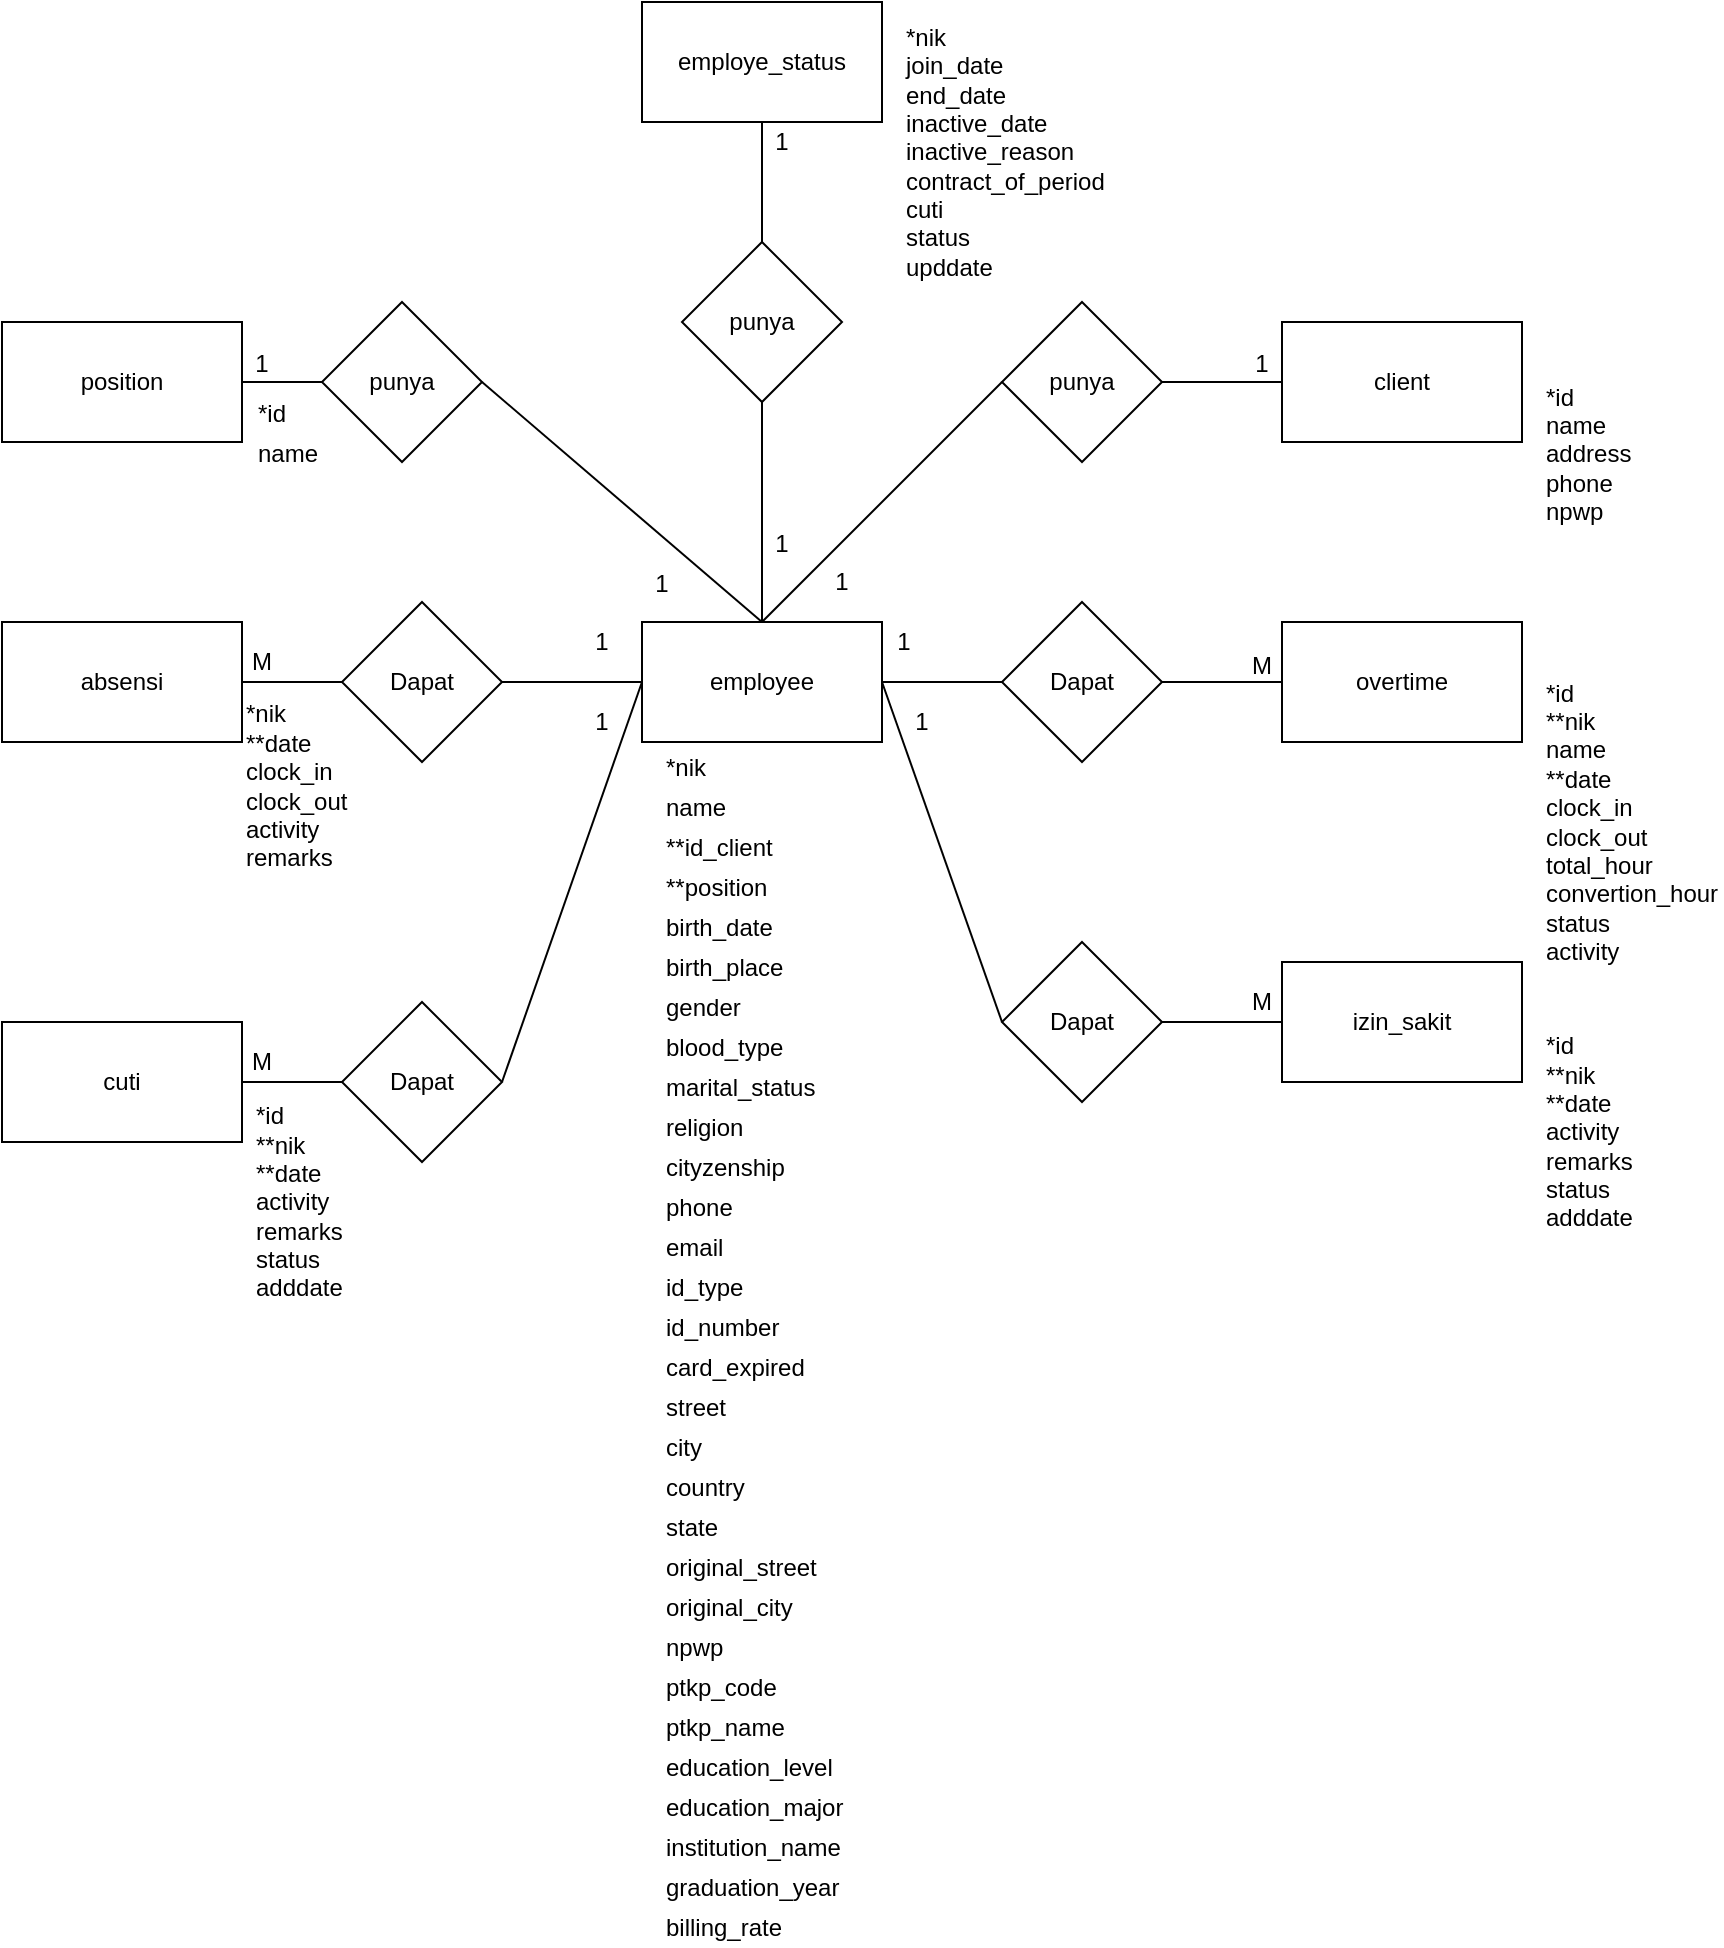 <mxfile version="13.10.9" type="github" pages="7">
  <diagram id="w3o611-m6IItsd9GuGvY" name="erd">
    <mxGraphModel dx="782" dy="441" grid="1" gridSize="10" guides="1" tooltips="1" connect="1" arrows="1" fold="1" page="1" pageScale="1" pageWidth="1100" pageHeight="850" math="0" shadow="0">
      <root>
        <mxCell id="0" />
        <mxCell id="1" parent="0" />
        <mxCell id="FgOhWPreDcGsdZi0qV6i-9" style="edgeStyle=orthogonalEdgeStyle;rounded=0;orthogonalLoop=1;jettySize=auto;html=1;exitX=0;exitY=0.5;exitDx=0;exitDy=0;endArrow=none;endFill=0;" parent="1" source="FgOhWPreDcGsdZi0qV6i-2" target="FgOhWPreDcGsdZi0qV6i-6" edge="1">
          <mxGeometry relative="1" as="geometry" />
        </mxCell>
        <mxCell id="FgOhWPreDcGsdZi0qV6i-11" style="edgeStyle=orthogonalEdgeStyle;rounded=0;orthogonalLoop=1;jettySize=auto;html=1;exitX=1;exitY=0.5;exitDx=0;exitDy=0;entryX=0;entryY=0.5;entryDx=0;entryDy=0;endArrow=none;endFill=0;" parent="1" source="FgOhWPreDcGsdZi0qV6i-2" target="FgOhWPreDcGsdZi0qV6i-7" edge="1">
          <mxGeometry relative="1" as="geometry" />
        </mxCell>
        <mxCell id="FgOhWPreDcGsdZi0qV6i-2" value="employee" style="rounded=0;whiteSpace=wrap;html=1;" parent="1" vertex="1">
          <mxGeometry x="470" y="360" width="120" height="60" as="geometry" />
        </mxCell>
        <mxCell id="FgOhWPreDcGsdZi0qV6i-3" value="absensi" style="rounded=0;whiteSpace=wrap;html=1;" parent="1" vertex="1">
          <mxGeometry x="150" y="360" width="120" height="60" as="geometry" />
        </mxCell>
        <mxCell id="FgOhWPreDcGsdZi0qV6i-4" value="overtime" style="rounded=0;whiteSpace=wrap;html=1;" parent="1" vertex="1">
          <mxGeometry x="790" y="360" width="120" height="60" as="geometry" />
        </mxCell>
        <mxCell id="FgOhWPreDcGsdZi0qV6i-10" style="edgeStyle=orthogonalEdgeStyle;rounded=0;orthogonalLoop=1;jettySize=auto;html=1;exitX=0;exitY=0.5;exitDx=0;exitDy=0;entryX=1;entryY=0.5;entryDx=0;entryDy=0;endArrow=none;endFill=0;" parent="1" source="FgOhWPreDcGsdZi0qV6i-6" target="FgOhWPreDcGsdZi0qV6i-3" edge="1">
          <mxGeometry relative="1" as="geometry" />
        </mxCell>
        <mxCell id="FgOhWPreDcGsdZi0qV6i-6" value="Dapat" style="rhombus;whiteSpace=wrap;html=1;" parent="1" vertex="1">
          <mxGeometry x="320" y="350" width="80" height="80" as="geometry" />
        </mxCell>
        <mxCell id="FgOhWPreDcGsdZi0qV6i-12" style="edgeStyle=orthogonalEdgeStyle;rounded=0;orthogonalLoop=1;jettySize=auto;html=1;exitX=1;exitY=0.5;exitDx=0;exitDy=0;entryX=0;entryY=0.5;entryDx=0;entryDy=0;endArrow=none;endFill=0;" parent="1" source="FgOhWPreDcGsdZi0qV6i-7" target="FgOhWPreDcGsdZi0qV6i-4" edge="1">
          <mxGeometry relative="1" as="geometry" />
        </mxCell>
        <mxCell id="FgOhWPreDcGsdZi0qV6i-7" value="Dapat" style="rhombus;whiteSpace=wrap;html=1;" parent="1" vertex="1">
          <mxGeometry x="650" y="350" width="80" height="80" as="geometry" />
        </mxCell>
        <mxCell id="FgOhWPreDcGsdZi0qV6i-21" style="edgeStyle=orthogonalEdgeStyle;rounded=0;orthogonalLoop=1;jettySize=auto;html=1;exitX=0;exitY=0.5;exitDx=0;exitDy=0;entryX=1;entryY=0.5;entryDx=0;entryDy=0;endArrow=none;endFill=0;" parent="1" source="FgOhWPreDcGsdZi0qV6i-13" target="FgOhWPreDcGsdZi0qV6i-14" edge="1">
          <mxGeometry relative="1" as="geometry" />
        </mxCell>
        <mxCell id="FgOhWPreDcGsdZi0qV6i-64" style="edgeStyle=none;rounded=0;orthogonalLoop=1;jettySize=auto;html=1;exitX=1;exitY=0.5;exitDx=0;exitDy=0;endArrow=none;endFill=0;strokeColor=#000000;" parent="1" source="FgOhWPreDcGsdZi0qV6i-13" edge="1">
          <mxGeometry relative="1" as="geometry">
            <mxPoint x="470" y="390" as="targetPoint" />
          </mxGeometry>
        </mxCell>
        <mxCell id="FgOhWPreDcGsdZi0qV6i-13" value="Dapat" style="rhombus;whiteSpace=wrap;html=1;" parent="1" vertex="1">
          <mxGeometry x="320" y="550" width="80" height="80" as="geometry" />
        </mxCell>
        <mxCell id="FgOhWPreDcGsdZi0qV6i-14" value="cuti" style="rounded=0;whiteSpace=wrap;html=1;" parent="1" vertex="1">
          <mxGeometry x="150" y="560" width="120" height="60" as="geometry" />
        </mxCell>
        <mxCell id="FgOhWPreDcGsdZi0qV6i-20" style="edgeStyle=orthogonalEdgeStyle;rounded=0;orthogonalLoop=1;jettySize=auto;html=1;exitX=1;exitY=0.5;exitDx=0;exitDy=0;entryX=0;entryY=0.5;entryDx=0;entryDy=0;endArrow=none;endFill=0;" parent="1" source="FgOhWPreDcGsdZi0qV6i-15" target="FgOhWPreDcGsdZi0qV6i-16" edge="1">
          <mxGeometry relative="1" as="geometry" />
        </mxCell>
        <mxCell id="FgOhWPreDcGsdZi0qV6i-63" style="edgeStyle=none;rounded=0;orthogonalLoop=1;jettySize=auto;html=1;exitX=0;exitY=0.5;exitDx=0;exitDy=0;entryX=1;entryY=0.5;entryDx=0;entryDy=0;endArrow=none;endFill=0;strokeColor=#000000;" parent="1" source="FgOhWPreDcGsdZi0qV6i-15" target="FgOhWPreDcGsdZi0qV6i-2" edge="1">
          <mxGeometry relative="1" as="geometry" />
        </mxCell>
        <mxCell id="FgOhWPreDcGsdZi0qV6i-15" value="Dapat" style="rhombus;whiteSpace=wrap;html=1;" parent="1" vertex="1">
          <mxGeometry x="650" y="520" width="80" height="80" as="geometry" />
        </mxCell>
        <mxCell id="FgOhWPreDcGsdZi0qV6i-16" value="izin_sakit" style="rounded=0;whiteSpace=wrap;html=1;" parent="1" vertex="1">
          <mxGeometry x="790" y="530" width="120" height="60" as="geometry" />
        </mxCell>
        <mxCell id="FgOhWPreDcGsdZi0qV6i-29" style="rounded=0;orthogonalLoop=1;jettySize=auto;html=1;exitX=1;exitY=0.5;exitDx=0;exitDy=0;entryX=0.5;entryY=0;entryDx=0;entryDy=0;endArrow=none;endFill=0;" parent="1" source="FgOhWPreDcGsdZi0qV6i-22" target="FgOhWPreDcGsdZi0qV6i-2" edge="1">
          <mxGeometry relative="1" as="geometry" />
        </mxCell>
        <mxCell id="FgOhWPreDcGsdZi0qV6i-22" value="punya" style="rhombus;whiteSpace=wrap;html=1;" parent="1" vertex="1">
          <mxGeometry x="310" y="200" width="80" height="80" as="geometry" />
        </mxCell>
        <mxCell id="FgOhWPreDcGsdZi0qV6i-27" style="rounded=0;orthogonalLoop=1;jettySize=auto;html=1;exitX=0;exitY=0.5;exitDx=0;exitDy=0;entryX=0.5;entryY=0;entryDx=0;entryDy=0;endArrow=none;endFill=0;" parent="1" source="FgOhWPreDcGsdZi0qV6i-23" target="FgOhWPreDcGsdZi0qV6i-2" edge="1">
          <mxGeometry relative="1" as="geometry" />
        </mxCell>
        <mxCell id="FgOhWPreDcGsdZi0qV6i-23" value="punya" style="rhombus;whiteSpace=wrap;html=1;" parent="1" vertex="1">
          <mxGeometry x="650" y="200" width="80" height="80" as="geometry" />
        </mxCell>
        <mxCell id="FgOhWPreDcGsdZi0qV6i-26" style="edgeStyle=orthogonalEdgeStyle;rounded=0;orthogonalLoop=1;jettySize=auto;html=1;exitX=0;exitY=0.5;exitDx=0;exitDy=0;entryX=1;entryY=0.5;entryDx=0;entryDy=0;endArrow=none;endFill=0;" parent="1" source="FgOhWPreDcGsdZi0qV6i-24" target="FgOhWPreDcGsdZi0qV6i-23" edge="1">
          <mxGeometry relative="1" as="geometry" />
        </mxCell>
        <mxCell id="FgOhWPreDcGsdZi0qV6i-24" value="client" style="rounded=0;whiteSpace=wrap;html=1;" parent="1" vertex="1">
          <mxGeometry x="790" y="210" width="120" height="60" as="geometry" />
        </mxCell>
        <mxCell id="FgOhWPreDcGsdZi0qV6i-28" style="edgeStyle=orthogonalEdgeStyle;rounded=0;orthogonalLoop=1;jettySize=auto;html=1;exitX=1;exitY=0.5;exitDx=0;exitDy=0;entryX=0;entryY=0.5;entryDx=0;entryDy=0;endArrow=none;endFill=0;" parent="1" source="FgOhWPreDcGsdZi0qV6i-25" target="FgOhWPreDcGsdZi0qV6i-22" edge="1">
          <mxGeometry relative="1" as="geometry" />
        </mxCell>
        <mxCell id="FgOhWPreDcGsdZi0qV6i-25" value="position" style="rounded=0;whiteSpace=wrap;html=1;" parent="1" vertex="1">
          <mxGeometry x="150" y="210" width="120" height="60" as="geometry" />
        </mxCell>
        <mxCell id="FgOhWPreDcGsdZi0qV6i-33" value="&lt;br&gt;&lt;table width=&quot;124&quot; cellspacing=&quot;0&quot; cellpadding=&quot;0&quot; border=&quot;0&quot;&gt;&lt;tbody&gt;&lt;tr style=&quot;height: 15.0pt&quot;&gt;&lt;td style=&quot;height: 15.0pt ; width: 93pt&quot; width=&quot;124&quot; height=&quot;20&quot;&gt;*nik&lt;/td&gt; &lt;/tr&gt; &lt;tr style=&quot;height: 15.0pt&quot;&gt;  &lt;td style=&quot;height: 15.0pt&quot; height=&quot;20&quot;&gt;name&lt;/td&gt; &lt;/tr&gt; &lt;tr style=&quot;height: 15.0pt&quot;&gt;  &lt;td style=&quot;height: 15.0pt&quot; height=&quot;20&quot;&gt;**id_client&lt;/td&gt; &lt;/tr&gt; &lt;tr style=&quot;height: 15.0pt&quot;&gt;  &lt;td style=&quot;height: 15.0pt&quot; height=&quot;20&quot;&gt;**position&lt;/td&gt; &lt;/tr&gt; &lt;tr style=&quot;height: 15.0pt&quot;&gt;  &lt;td style=&quot;height: 15.0pt&quot; height=&quot;20&quot;&gt;birth_date&lt;/td&gt; &lt;/tr&gt; &lt;tr style=&quot;height: 15.0pt&quot;&gt;  &lt;td style=&quot;height: 15.0pt&quot; height=&quot;20&quot;&gt;birth_place&lt;/td&gt; &lt;/tr&gt; &lt;tr style=&quot;height: 15.0pt&quot;&gt;  &lt;td style=&quot;height: 15.0pt&quot; height=&quot;20&quot;&gt;gender&lt;/td&gt; &lt;/tr&gt; &lt;tr style=&quot;height: 15.0pt&quot;&gt;  &lt;td style=&quot;height: 15.0pt&quot; height=&quot;20&quot;&gt;blood_type&lt;/td&gt; &lt;/tr&gt; &lt;tr style=&quot;height: 15.0pt&quot;&gt;  &lt;td style=&quot;height: 15.0pt&quot; height=&quot;20&quot;&gt;marital_status&lt;/td&gt; &lt;/tr&gt; &lt;tr style=&quot;height: 15.0pt&quot;&gt;  &lt;td style=&quot;height: 15.0pt&quot; height=&quot;20&quot;&gt;religion&lt;/td&gt; &lt;/tr&gt; &lt;tr style=&quot;height: 15.0pt&quot;&gt;  &lt;td style=&quot;height: 15.0pt&quot; height=&quot;20&quot;&gt;cityzenship&lt;/td&gt; &lt;/tr&gt; &lt;tr style=&quot;height: 15.0pt&quot;&gt;  &lt;td style=&quot;height: 15.0pt&quot; height=&quot;20&quot;&gt;phone&lt;/td&gt; &lt;/tr&gt; &lt;tr style=&quot;height: 15.0pt&quot;&gt;  &lt;td style=&quot;height: 15.0pt&quot; height=&quot;20&quot;&gt;email&lt;/td&gt; &lt;/tr&gt; &lt;tr style=&quot;height: 15.0pt&quot;&gt;  &lt;td style=&quot;height: 15.0pt&quot; height=&quot;20&quot;&gt;id_type&lt;/td&gt; &lt;/tr&gt; &lt;tr style=&quot;height: 15.0pt&quot;&gt;  &lt;td style=&quot;height: 15.0pt&quot; height=&quot;20&quot;&gt;id_number&lt;/td&gt; &lt;/tr&gt; &lt;tr style=&quot;height: 15.0pt&quot;&gt;  &lt;td style=&quot;height: 15.0pt&quot; height=&quot;20&quot;&gt;card_expired&lt;/td&gt; &lt;/tr&gt; &lt;tr style=&quot;height: 15.0pt&quot;&gt;  &lt;td style=&quot;height: 15.0pt&quot; height=&quot;20&quot;&gt;street&lt;/td&gt; &lt;/tr&gt; &lt;tr style=&quot;height: 15.0pt&quot;&gt;  &lt;td style=&quot;height: 15.0pt&quot; height=&quot;20&quot;&gt;city&lt;/td&gt; &lt;/tr&gt; &lt;tr style=&quot;height: 15.0pt&quot;&gt;  &lt;td style=&quot;height: 15.0pt&quot; height=&quot;20&quot;&gt;country&lt;/td&gt; &lt;/tr&gt; &lt;tr style=&quot;height: 15.0pt&quot;&gt;  &lt;td style=&quot;height: 15.0pt&quot; height=&quot;20&quot;&gt;state&lt;/td&gt; &lt;/tr&gt; &lt;tr style=&quot;height: 15.0pt&quot;&gt;  &lt;td style=&quot;height: 15.0pt&quot; height=&quot;20&quot;&gt;original_street&lt;/td&gt; &lt;/tr&gt; &lt;tr style=&quot;height: 15.0pt&quot;&gt;  &lt;td style=&quot;height: 15.0pt&quot; height=&quot;20&quot;&gt;original_city&lt;/td&gt; &lt;/tr&gt; &lt;tr style=&quot;height: 15.0pt&quot;&gt;  &lt;td style=&quot;height: 15.0pt&quot; height=&quot;20&quot;&gt;npwp&lt;/td&gt; &lt;/tr&gt; &lt;tr style=&quot;height: 15.0pt&quot;&gt;  &lt;td style=&quot;height: 15.0pt&quot; height=&quot;20&quot;&gt;ptkp_code&lt;/td&gt; &lt;/tr&gt; &lt;tr style=&quot;height: 15.0pt&quot;&gt;  &lt;td style=&quot;height: 15.0pt&quot; height=&quot;20&quot;&gt;ptkp_name&lt;/td&gt; &lt;/tr&gt; &lt;tr style=&quot;height: 15.0pt&quot;&gt;  &lt;td style=&quot;height: 15.0pt&quot; height=&quot;20&quot;&gt;education_level&lt;/td&gt; &lt;/tr&gt; &lt;tr style=&quot;height: 15.0pt&quot;&gt;  &lt;td style=&quot;height: 15.0pt&quot; height=&quot;20&quot;&gt;education_major&lt;/td&gt; &lt;/tr&gt; &lt;tr style=&quot;height: 15.0pt&quot;&gt;  &lt;td style=&quot;height: 15.0pt&quot; height=&quot;20&quot;&gt;institution_name&lt;/td&gt; &lt;/tr&gt; &lt;tr style=&quot;height: 15.0pt&quot;&gt;  &lt;td style=&quot;height: 15.0pt&quot; height=&quot;20&quot;&gt;graduation_year&lt;/td&gt; &lt;/tr&gt; &lt;tr style=&quot;height: 15.0pt&quot;&gt;  &lt;td style=&quot;height: 15.0pt&quot; height=&quot;20&quot;&gt;billing_rate&lt;/td&gt; &lt;/tr&gt;&lt;/tbody&gt;&lt;/table&gt;" style="text;html=1;strokeColor=none;fillColor=none;align=left;verticalAlign=middle;whiteSpace=wrap;rounded=0;" parent="1" vertex="1">
          <mxGeometry x="480" y="430" width="100" height="570" as="geometry" />
        </mxCell>
        <mxCell id="FgOhWPreDcGsdZi0qV6i-35" value="&lt;table width=&quot;64&quot; cellspacing=&quot;0&quot; cellpadding=&quot;0&quot; border=&quot;0&quot;&gt;&lt;tbody&gt;&lt;tr style=&quot;height: 15.0pt&quot;&gt;&lt;td style=&quot;height: 15.0pt ; width: 48pt&quot; width=&quot;64&quot; height=&quot;20&quot;&gt;*id&lt;/td&gt; &lt;/tr&gt; &lt;tr style=&quot;height: 15.0pt&quot;&gt;  &lt;td style=&quot;height: 15.0pt&quot; height=&quot;20&quot;&gt;name&lt;/td&gt; &lt;/tr&gt;&lt;/tbody&gt;&lt;/table&gt;" style="text;html=1;strokeColor=none;fillColor=none;align=left;verticalAlign=middle;whiteSpace=wrap;rounded=0;" parent="1" vertex="1">
          <mxGeometry x="276" y="241" width="40" height="50" as="geometry" />
        </mxCell>
        <mxCell id="FgOhWPreDcGsdZi0qV6i-36" value="*id&lt;br&gt;name&lt;br&gt;address&lt;br&gt;phone&lt;br&gt;npwp" style="text;html=1;strokeColor=none;fillColor=none;align=left;verticalAlign=middle;whiteSpace=wrap;rounded=0;" parent="1" vertex="1">
          <mxGeometry x="920" y="241" width="40" height="70" as="geometry" />
        </mxCell>
        <mxCell id="FgOhWPreDcGsdZi0qV6i-37" value="*nik&lt;br&gt;**date&lt;br&gt;clock_in&lt;br&gt;clock_out&lt;br&gt;activity&lt;br&gt;remarks" style="text;html=1;strokeColor=none;fillColor=none;align=left;verticalAlign=middle;whiteSpace=wrap;rounded=0;" parent="1" vertex="1">
          <mxGeometry x="270" y="392" width="60" height="100" as="geometry" />
        </mxCell>
        <mxCell id="FgOhWPreDcGsdZi0qV6i-38" value="*id&lt;br&gt;**nik&lt;br&gt;name&lt;br&gt;**date&lt;br&gt;clock_in&lt;br&gt;clock_out&lt;br&gt;total_hour&lt;br&gt;convertion_hour&lt;br&gt;status&lt;br&gt;activity" style="text;html=1;strokeColor=none;fillColor=none;align=left;verticalAlign=middle;whiteSpace=wrap;rounded=0;" parent="1" vertex="1">
          <mxGeometry x="920" y="380" width="90" height="160" as="geometry" />
        </mxCell>
        <mxCell id="FgOhWPreDcGsdZi0qV6i-39" value="*id&lt;br&gt;**nik&lt;br&gt;**date&lt;br&gt;activity&lt;br&gt;remarks&lt;br&gt;status&lt;br&gt;adddate" style="text;html=1;strokeColor=none;fillColor=none;align=left;verticalAlign=middle;whiteSpace=wrap;rounded=0;" parent="1" vertex="1">
          <mxGeometry x="275" y="600" width="40" height="100" as="geometry" />
        </mxCell>
        <mxCell id="FgOhWPreDcGsdZi0qV6i-40" value="*id&lt;br&gt;**nik&lt;br&gt;**date&lt;br&gt;activity&lt;br&gt;remarks&lt;br&gt;status&lt;br&gt;adddate" style="text;html=1;strokeColor=none;fillColor=none;align=left;verticalAlign=middle;whiteSpace=wrap;rounded=0;" parent="1" vertex="1">
          <mxGeometry x="920" y="560" width="60" height="110" as="geometry" />
        </mxCell>
        <mxCell id="FgOhWPreDcGsdZi0qV6i-46" style="edgeStyle=none;rounded=0;orthogonalLoop=1;jettySize=auto;html=1;exitX=0.5;exitY=1;exitDx=0;exitDy=0;endArrow=none;endFill=0;strokeColor=#000000;" parent="1" source="FgOhWPreDcGsdZi0qV6i-44" edge="1">
          <mxGeometry relative="1" as="geometry">
            <mxPoint x="530" y="360" as="targetPoint" />
          </mxGeometry>
        </mxCell>
        <mxCell id="FgOhWPreDcGsdZi0qV6i-47" style="edgeStyle=none;rounded=0;orthogonalLoop=1;jettySize=auto;html=1;exitX=0.5;exitY=0;exitDx=0;exitDy=0;entryX=0.5;entryY=1;entryDx=0;entryDy=0;endArrow=none;endFill=0;strokeColor=#000000;" parent="1" source="FgOhWPreDcGsdZi0qV6i-44" target="FgOhWPreDcGsdZi0qV6i-45" edge="1">
          <mxGeometry relative="1" as="geometry" />
        </mxCell>
        <mxCell id="FgOhWPreDcGsdZi0qV6i-44" value="punya" style="rhombus;whiteSpace=wrap;html=1;" parent="1" vertex="1">
          <mxGeometry x="490" y="170" width="80" height="80" as="geometry" />
        </mxCell>
        <mxCell id="FgOhWPreDcGsdZi0qV6i-45" value="employe_status" style="rounded=0;whiteSpace=wrap;html=1;" parent="1" vertex="1">
          <mxGeometry x="470" y="50" width="120" height="60" as="geometry" />
        </mxCell>
        <mxCell id="FgOhWPreDcGsdZi0qV6i-48" value="*nik&lt;br&gt;join_date&lt;br&gt;end_date&lt;br&gt;inactive_date&lt;br&gt;inactive_reason&lt;br&gt;contract_of_period&lt;br&gt;cuti&lt;br&gt;status&lt;br&gt;upddate" style="text;html=1;strokeColor=none;fillColor=none;align=left;verticalAlign=middle;whiteSpace=wrap;rounded=0;" parent="1" vertex="1">
          <mxGeometry x="600" y="60" width="40" height="130" as="geometry" />
        </mxCell>
        <mxCell id="FgOhWPreDcGsdZi0qV6i-49" value="1" style="text;html=1;strokeColor=none;fillColor=none;align=center;verticalAlign=middle;whiteSpace=wrap;rounded=0;" parent="1" vertex="1">
          <mxGeometry x="530" y="110" width="20" height="20" as="geometry" />
        </mxCell>
        <mxCell id="FgOhWPreDcGsdZi0qV6i-50" value="M" style="text;html=1;strokeColor=none;fillColor=none;align=center;verticalAlign=middle;whiteSpace=wrap;rounded=0;" parent="1" vertex="1">
          <mxGeometry x="770" y="372" width="20" height="20" as="geometry" />
        </mxCell>
        <mxCell id="FgOhWPreDcGsdZi0qV6i-51" value="M" style="text;html=1;strokeColor=none;fillColor=none;align=center;verticalAlign=middle;whiteSpace=wrap;rounded=0;" parent="1" vertex="1">
          <mxGeometry x="770" y="540" width="20" height="20" as="geometry" />
        </mxCell>
        <mxCell id="FgOhWPreDcGsdZi0qV6i-52" value="M" style="text;html=1;strokeColor=none;fillColor=none;align=center;verticalAlign=middle;whiteSpace=wrap;rounded=0;" parent="1" vertex="1">
          <mxGeometry x="270" y="570" width="20" height="20" as="geometry" />
        </mxCell>
        <mxCell id="FgOhWPreDcGsdZi0qV6i-53" value="M" style="text;html=1;strokeColor=none;fillColor=none;align=center;verticalAlign=middle;whiteSpace=wrap;rounded=0;" parent="1" vertex="1">
          <mxGeometry x="270" y="370" width="20" height="20" as="geometry" />
        </mxCell>
        <mxCell id="FgOhWPreDcGsdZi0qV6i-54" value="1" style="text;html=1;strokeColor=none;fillColor=none;align=center;verticalAlign=middle;whiteSpace=wrap;rounded=0;" parent="1" vertex="1">
          <mxGeometry x="270" y="221" width="20" height="20" as="geometry" />
        </mxCell>
        <mxCell id="FgOhWPreDcGsdZi0qV6i-55" value="1" style="text;html=1;strokeColor=none;fillColor=none;align=center;verticalAlign=middle;whiteSpace=wrap;rounded=0;" parent="1" vertex="1">
          <mxGeometry x="770" y="221" width="20" height="20" as="geometry" />
        </mxCell>
        <mxCell id="FgOhWPreDcGsdZi0qV6i-56" value="1" style="text;html=1;strokeColor=none;fillColor=none;align=center;verticalAlign=middle;whiteSpace=wrap;rounded=0;" parent="1" vertex="1">
          <mxGeometry x="600" y="400" width="20" height="20" as="geometry" />
        </mxCell>
        <mxCell id="FgOhWPreDcGsdZi0qV6i-57" value="1" style="text;html=1;strokeColor=none;fillColor=none;align=center;verticalAlign=middle;whiteSpace=wrap;rounded=0;" parent="1" vertex="1">
          <mxGeometry x="591" y="360" width="20" height="20" as="geometry" />
        </mxCell>
        <mxCell id="FgOhWPreDcGsdZi0qV6i-58" value="1" style="text;html=1;strokeColor=none;fillColor=none;align=center;verticalAlign=middle;whiteSpace=wrap;rounded=0;" parent="1" vertex="1">
          <mxGeometry x="560" y="330" width="20" height="20" as="geometry" />
        </mxCell>
        <mxCell id="FgOhWPreDcGsdZi0qV6i-59" value="1" style="text;html=1;strokeColor=none;fillColor=none;align=center;verticalAlign=middle;whiteSpace=wrap;rounded=0;" parent="1" vertex="1">
          <mxGeometry x="530" y="311" width="20" height="20" as="geometry" />
        </mxCell>
        <mxCell id="FgOhWPreDcGsdZi0qV6i-60" value="1" style="text;html=1;strokeColor=none;fillColor=none;align=center;verticalAlign=middle;whiteSpace=wrap;rounded=0;" parent="1" vertex="1">
          <mxGeometry x="470" y="331" width="20" height="20" as="geometry" />
        </mxCell>
        <mxCell id="FgOhWPreDcGsdZi0qV6i-61" value="1" style="text;html=1;strokeColor=none;fillColor=none;align=center;verticalAlign=middle;whiteSpace=wrap;rounded=0;" parent="1" vertex="1">
          <mxGeometry x="440" y="360" width="20" height="20" as="geometry" />
        </mxCell>
        <mxCell id="FgOhWPreDcGsdZi0qV6i-62" value="1" style="text;html=1;strokeColor=none;fillColor=none;align=center;verticalAlign=middle;whiteSpace=wrap;rounded=0;" parent="1" vertex="1">
          <mxGeometry x="440" y="400" width="20" height="20" as="geometry" />
        </mxCell>
      </root>
    </mxGraphModel>
  </diagram>
  <diagram id="uxzdlCek4ODaHwb-eNjM" name="LRS">
    <mxGraphModel dx="868" dy="489" grid="1" gridSize="10" guides="1" tooltips="1" connect="1" arrows="1" fold="1" page="1" pageScale="1" pageWidth="1100" pageHeight="850" math="0" shadow="0">
      <root>
        <mxCell id="4Zz9K3KWUpmg_ewer66d-0" />
        <mxCell id="4Zz9K3KWUpmg_ewer66d-1" parent="4Zz9K3KWUpmg_ewer66d-0" />
        <mxCell id="8jH9FmRQBXBpsS2VpEno-63" value="" style="rounded=0;whiteSpace=wrap;html=1;align=left;dashed=1;sketch=0;fillColor=none;strokeWidth=3;strokeColor=#0000FF;" parent="4Zz9K3KWUpmg_ewer66d-1" vertex="1">
          <mxGeometry x="447.5" y="40" width="172.5" height="110" as="geometry" />
        </mxCell>
        <mxCell id="8jH9FmRQBXBpsS2VpEno-53" value="" style="rounded=0;whiteSpace=wrap;html=1;align=left;dashed=1;sketch=0;fillColor=none;strokeWidth=3;strokeColor=#0000FF;" parent="4Zz9K3KWUpmg_ewer66d-1" vertex="1">
          <mxGeometry x="630" y="480" width="330" height="125" as="geometry" />
        </mxCell>
        <mxCell id="8jH9FmRQBXBpsS2VpEno-55" value="" style="rounded=0;whiteSpace=wrap;html=1;align=left;dashed=1;sketch=0;fillColor=none;strokeWidth=3;strokeColor=#0000FF;" parent="4Zz9K3KWUpmg_ewer66d-1" vertex="1">
          <mxGeometry x="630" y="322.5" width="330" height="125" as="geometry" />
        </mxCell>
        <mxCell id="8jH9FmRQBXBpsS2VpEno-56" value="" style="rounded=0;whiteSpace=wrap;html=1;align=left;dashed=1;sketch=0;fillColor=none;strokeWidth=3;strokeColor=#0000FF;" parent="4Zz9K3KWUpmg_ewer66d-1" vertex="1">
          <mxGeometry x="630" y="179" width="330" height="125" as="geometry" />
        </mxCell>
        <mxCell id="8jH9FmRQBXBpsS2VpEno-60" value="" style="rounded=0;whiteSpace=wrap;html=1;align=left;dashed=1;sketch=0;fillColor=none;strokeWidth=3;strokeColor=#0000FF;" parent="4Zz9K3KWUpmg_ewer66d-1" vertex="1">
          <mxGeometry x="447.5" y="160" width="172.5" height="360" as="geometry" />
        </mxCell>
        <mxCell id="8jH9FmRQBXBpsS2VpEno-59" value="" style="rounded=0;whiteSpace=wrap;html=1;align=left;dashed=1;sketch=0;fillColor=none;strokeWidth=3;strokeColor=#0000FF;" parent="4Zz9K3KWUpmg_ewer66d-1" vertex="1">
          <mxGeometry x="110" y="480" width="330" height="125" as="geometry" />
        </mxCell>
        <mxCell id="8jH9FmRQBXBpsS2VpEno-58" value="" style="rounded=0;whiteSpace=wrap;html=1;align=left;dashed=1;sketch=0;fillColor=none;strokeWidth=3;strokeColor=#0000FF;" parent="4Zz9K3KWUpmg_ewer66d-1" vertex="1">
          <mxGeometry x="110" y="317.5" width="330" height="125" as="geometry" />
        </mxCell>
        <mxCell id="8jH9FmRQBXBpsS2VpEno-57" value="" style="rounded=0;whiteSpace=wrap;html=1;align=left;dashed=1;sketch=0;fillColor=none;strokeWidth=3;strokeColor=#0000FF;" parent="4Zz9K3KWUpmg_ewer66d-1" vertex="1">
          <mxGeometry x="110" y="177.5" width="330" height="125" as="geometry" />
        </mxCell>
        <mxCell id="8jH9FmRQBXBpsS2VpEno-0" style="edgeStyle=orthogonalEdgeStyle;rounded=0;orthogonalLoop=1;jettySize=auto;html=1;exitX=0;exitY=0.5;exitDx=0;exitDy=0;endArrow=none;endFill=0;" parent="4Zz9K3KWUpmg_ewer66d-1" source="8jH9FmRQBXBpsS2VpEno-2" target="8jH9FmRQBXBpsS2VpEno-6" edge="1">
          <mxGeometry relative="1" as="geometry" />
        </mxCell>
        <mxCell id="8jH9FmRQBXBpsS2VpEno-1" style="edgeStyle=orthogonalEdgeStyle;rounded=0;orthogonalLoop=1;jettySize=auto;html=1;exitX=1;exitY=0.5;exitDx=0;exitDy=0;entryX=0;entryY=0.5;entryDx=0;entryDy=0;endArrow=none;endFill=0;" parent="4Zz9K3KWUpmg_ewer66d-1" source="8jH9FmRQBXBpsS2VpEno-2" target="8jH9FmRQBXBpsS2VpEno-8" edge="1">
          <mxGeometry relative="1" as="geometry" />
        </mxCell>
        <mxCell id="8jH9FmRQBXBpsS2VpEno-2" value="employee" style="rounded=0;whiteSpace=wrap;html=1;" parent="4Zz9K3KWUpmg_ewer66d-1" vertex="1">
          <mxGeometry x="470" y="360" width="120" height="60" as="geometry" />
        </mxCell>
        <mxCell id="8jH9FmRQBXBpsS2VpEno-3" value="absensi" style="rounded=0;whiteSpace=wrap;html=1;" parent="4Zz9K3KWUpmg_ewer66d-1" vertex="1">
          <mxGeometry x="150" y="360" width="120" height="60" as="geometry" />
        </mxCell>
        <mxCell id="8jH9FmRQBXBpsS2VpEno-4" value="overtime" style="rounded=0;whiteSpace=wrap;html=1;" parent="4Zz9K3KWUpmg_ewer66d-1" vertex="1">
          <mxGeometry x="790" y="360" width="120" height="60" as="geometry" />
        </mxCell>
        <mxCell id="8jH9FmRQBXBpsS2VpEno-5" style="edgeStyle=orthogonalEdgeStyle;rounded=0;orthogonalLoop=1;jettySize=auto;html=1;exitX=0;exitY=0.5;exitDx=0;exitDy=0;entryX=1;entryY=0.5;entryDx=0;entryDy=0;endArrow=none;endFill=0;" parent="4Zz9K3KWUpmg_ewer66d-1" source="8jH9FmRQBXBpsS2VpEno-6" target="8jH9FmRQBXBpsS2VpEno-3" edge="1">
          <mxGeometry relative="1" as="geometry" />
        </mxCell>
        <mxCell id="8jH9FmRQBXBpsS2VpEno-6" value="Dapat" style="rhombus;whiteSpace=wrap;html=1;" parent="4Zz9K3KWUpmg_ewer66d-1" vertex="1">
          <mxGeometry x="320" y="350" width="80" height="80" as="geometry" />
        </mxCell>
        <mxCell id="8jH9FmRQBXBpsS2VpEno-7" style="edgeStyle=orthogonalEdgeStyle;rounded=0;orthogonalLoop=1;jettySize=auto;html=1;exitX=1;exitY=0.5;exitDx=0;exitDy=0;entryX=0;entryY=0.5;entryDx=0;entryDy=0;endArrow=none;endFill=0;" parent="4Zz9K3KWUpmg_ewer66d-1" source="8jH9FmRQBXBpsS2VpEno-8" target="8jH9FmRQBXBpsS2VpEno-4" edge="1">
          <mxGeometry relative="1" as="geometry" />
        </mxCell>
        <mxCell id="8jH9FmRQBXBpsS2VpEno-8" value="Dapat" style="rhombus;whiteSpace=wrap;html=1;" parent="4Zz9K3KWUpmg_ewer66d-1" vertex="1">
          <mxGeometry x="650" y="350" width="80" height="80" as="geometry" />
        </mxCell>
        <mxCell id="8jH9FmRQBXBpsS2VpEno-9" style="edgeStyle=orthogonalEdgeStyle;rounded=0;orthogonalLoop=1;jettySize=auto;html=1;exitX=0;exitY=0.5;exitDx=0;exitDy=0;entryX=1;entryY=0.5;entryDx=0;entryDy=0;endArrow=none;endFill=0;" parent="4Zz9K3KWUpmg_ewer66d-1" source="8jH9FmRQBXBpsS2VpEno-11" target="8jH9FmRQBXBpsS2VpEno-12" edge="1">
          <mxGeometry relative="1" as="geometry" />
        </mxCell>
        <mxCell id="8jH9FmRQBXBpsS2VpEno-10" style="edgeStyle=none;rounded=0;orthogonalLoop=1;jettySize=auto;html=1;exitX=1;exitY=0.5;exitDx=0;exitDy=0;endArrow=none;endFill=0;strokeColor=#000000;" parent="4Zz9K3KWUpmg_ewer66d-1" source="8jH9FmRQBXBpsS2VpEno-11" edge="1">
          <mxGeometry relative="1" as="geometry">
            <mxPoint x="470" y="390" as="targetPoint" />
          </mxGeometry>
        </mxCell>
        <mxCell id="8jH9FmRQBXBpsS2VpEno-11" value="Dapat" style="rhombus;whiteSpace=wrap;html=1;" parent="4Zz9K3KWUpmg_ewer66d-1" vertex="1">
          <mxGeometry x="320" y="500" width="80" height="80" as="geometry" />
        </mxCell>
        <mxCell id="8jH9FmRQBXBpsS2VpEno-12" value="cuti" style="rounded=0;whiteSpace=wrap;html=1;" parent="4Zz9K3KWUpmg_ewer66d-1" vertex="1">
          <mxGeometry x="150" y="510" width="120" height="60" as="geometry" />
        </mxCell>
        <mxCell id="8jH9FmRQBXBpsS2VpEno-13" style="edgeStyle=orthogonalEdgeStyle;rounded=0;orthogonalLoop=1;jettySize=auto;html=1;exitX=1;exitY=0.5;exitDx=0;exitDy=0;entryX=0;entryY=0.5;entryDx=0;entryDy=0;endArrow=none;endFill=0;" parent="4Zz9K3KWUpmg_ewer66d-1" source="8jH9FmRQBXBpsS2VpEno-15" target="8jH9FmRQBXBpsS2VpEno-16" edge="1">
          <mxGeometry relative="1" as="geometry" />
        </mxCell>
        <mxCell id="8jH9FmRQBXBpsS2VpEno-14" style="edgeStyle=none;rounded=0;orthogonalLoop=1;jettySize=auto;html=1;exitX=0;exitY=0.5;exitDx=0;exitDy=0;entryX=1;entryY=0.5;entryDx=0;entryDy=0;endArrow=none;endFill=0;strokeColor=#000000;" parent="4Zz9K3KWUpmg_ewer66d-1" source="8jH9FmRQBXBpsS2VpEno-15" target="8jH9FmRQBXBpsS2VpEno-2" edge="1">
          <mxGeometry relative="1" as="geometry" />
        </mxCell>
        <mxCell id="8jH9FmRQBXBpsS2VpEno-15" value="Dapat" style="rhombus;whiteSpace=wrap;html=1;" parent="4Zz9K3KWUpmg_ewer66d-1" vertex="1">
          <mxGeometry x="650" y="500" width="80" height="80" as="geometry" />
        </mxCell>
        <mxCell id="8jH9FmRQBXBpsS2VpEno-16" value="izin_sakit" style="rounded=0;whiteSpace=wrap;html=1;" parent="4Zz9K3KWUpmg_ewer66d-1" vertex="1">
          <mxGeometry x="790" y="510" width="120" height="60" as="geometry" />
        </mxCell>
        <mxCell id="8jH9FmRQBXBpsS2VpEno-17" style="rounded=0;orthogonalLoop=1;jettySize=auto;html=1;exitX=1;exitY=0.5;exitDx=0;exitDy=0;entryX=0.5;entryY=0;entryDx=0;entryDy=0;endArrow=none;endFill=0;" parent="4Zz9K3KWUpmg_ewer66d-1" source="8jH9FmRQBXBpsS2VpEno-18" target="8jH9FmRQBXBpsS2VpEno-2" edge="1">
          <mxGeometry relative="1" as="geometry" />
        </mxCell>
        <mxCell id="8jH9FmRQBXBpsS2VpEno-18" value="punya" style="rhombus;whiteSpace=wrap;html=1;" parent="4Zz9K3KWUpmg_ewer66d-1" vertex="1">
          <mxGeometry x="310" y="200" width="80" height="80" as="geometry" />
        </mxCell>
        <mxCell id="8jH9FmRQBXBpsS2VpEno-19" style="rounded=0;orthogonalLoop=1;jettySize=auto;html=1;exitX=0;exitY=0.5;exitDx=0;exitDy=0;entryX=0.5;entryY=0;entryDx=0;entryDy=0;endArrow=none;endFill=0;" parent="4Zz9K3KWUpmg_ewer66d-1" source="8jH9FmRQBXBpsS2VpEno-20" target="8jH9FmRQBXBpsS2VpEno-2" edge="1">
          <mxGeometry relative="1" as="geometry" />
        </mxCell>
        <mxCell id="8jH9FmRQBXBpsS2VpEno-20" value="punya" style="rhombus;whiteSpace=wrap;html=1;" parent="4Zz9K3KWUpmg_ewer66d-1" vertex="1">
          <mxGeometry x="650" y="200" width="80" height="80" as="geometry" />
        </mxCell>
        <mxCell id="8jH9FmRQBXBpsS2VpEno-21" style="edgeStyle=orthogonalEdgeStyle;rounded=0;orthogonalLoop=1;jettySize=auto;html=1;exitX=0;exitY=0.5;exitDx=0;exitDy=0;entryX=1;entryY=0.5;entryDx=0;entryDy=0;endArrow=none;endFill=0;" parent="4Zz9K3KWUpmg_ewer66d-1" source="8jH9FmRQBXBpsS2VpEno-22" target="8jH9FmRQBXBpsS2VpEno-20" edge="1">
          <mxGeometry relative="1" as="geometry" />
        </mxCell>
        <mxCell id="8jH9FmRQBXBpsS2VpEno-61" value="" style="edgeStyle=none;rounded=0;orthogonalLoop=1;jettySize=auto;html=1;endArrow=none;endFill=0;strokeColor=#000000;" parent="4Zz9K3KWUpmg_ewer66d-1" source="8jH9FmRQBXBpsS2VpEno-22" target="8jH9FmRQBXBpsS2VpEno-20" edge="1">
          <mxGeometry relative="1" as="geometry" />
        </mxCell>
        <mxCell id="8jH9FmRQBXBpsS2VpEno-22" value="client" style="rounded=0;whiteSpace=wrap;html=1;" parent="4Zz9K3KWUpmg_ewer66d-1" vertex="1">
          <mxGeometry x="790" y="210" width="120" height="60" as="geometry" />
        </mxCell>
        <mxCell id="8jH9FmRQBXBpsS2VpEno-23" style="edgeStyle=orthogonalEdgeStyle;rounded=0;orthogonalLoop=1;jettySize=auto;html=1;exitX=1;exitY=0.5;exitDx=0;exitDy=0;entryX=0;entryY=0.5;entryDx=0;entryDy=0;endArrow=none;endFill=0;" parent="4Zz9K3KWUpmg_ewer66d-1" source="8jH9FmRQBXBpsS2VpEno-24" target="8jH9FmRQBXBpsS2VpEno-18" edge="1">
          <mxGeometry relative="1" as="geometry" />
        </mxCell>
        <mxCell id="8jH9FmRQBXBpsS2VpEno-24" value="position" style="rounded=0;whiteSpace=wrap;html=1;" parent="4Zz9K3KWUpmg_ewer66d-1" vertex="1">
          <mxGeometry x="150" y="210" width="120" height="60" as="geometry" />
        </mxCell>
        <mxCell id="8jH9FmRQBXBpsS2VpEno-26" value="id" style="text;html=1;strokeColor=none;fillColor=none;align=left;verticalAlign=middle;whiteSpace=wrap;rounded=0;" parent="4Zz9K3KWUpmg_ewer66d-1" vertex="1">
          <mxGeometry x="279" y="247" width="40" height="19" as="geometry" />
        </mxCell>
        <mxCell id="8jH9FmRQBXBpsS2VpEno-27" value="id" style="text;html=1;strokeColor=none;fillColor=none;align=left;verticalAlign=middle;whiteSpace=wrap;rounded=0;" parent="4Zz9K3KWUpmg_ewer66d-1" vertex="1">
          <mxGeometry x="920" y="241" width="40" height="19" as="geometry" />
        </mxCell>
        <mxCell id="8jH9FmRQBXBpsS2VpEno-28" value="nik&lt;br&gt;date" style="text;html=1;strokeColor=none;fillColor=none;align=left;verticalAlign=middle;whiteSpace=wrap;rounded=0;" parent="4Zz9K3KWUpmg_ewer66d-1" vertex="1">
          <mxGeometry x="270" y="392" width="60" height="38" as="geometry" />
        </mxCell>
        <mxCell id="8jH9FmRQBXBpsS2VpEno-29" value="id&lt;br&gt;nik&lt;br&gt;date" style="text;html=1;strokeColor=none;fillColor=none;align=left;verticalAlign=middle;whiteSpace=wrap;rounded=0;" parent="4Zz9K3KWUpmg_ewer66d-1" vertex="1">
          <mxGeometry x="920" y="380" width="90" height="50" as="geometry" />
        </mxCell>
        <mxCell id="8jH9FmRQBXBpsS2VpEno-30" value="id&lt;br&gt;nik&lt;br&gt;date" style="text;html=1;strokeColor=none;fillColor=none;align=left;verticalAlign=middle;whiteSpace=wrap;rounded=0;" parent="4Zz9K3KWUpmg_ewer66d-1" vertex="1">
          <mxGeometry x="275" y="550" width="40" height="50" as="geometry" />
        </mxCell>
        <mxCell id="8jH9FmRQBXBpsS2VpEno-31" value="id&lt;br&gt;nik&lt;br&gt;date" style="text;html=1;strokeColor=none;fillColor=none;align=left;verticalAlign=middle;whiteSpace=wrap;rounded=0;" parent="4Zz9K3KWUpmg_ewer66d-1" vertex="1">
          <mxGeometry x="920" y="540" width="60" height="50" as="geometry" />
        </mxCell>
        <mxCell id="8jH9FmRQBXBpsS2VpEno-32" style="edgeStyle=none;rounded=0;orthogonalLoop=1;jettySize=auto;html=1;exitX=0.5;exitY=1;exitDx=0;exitDy=0;endArrow=none;endFill=0;strokeColor=#000000;" parent="4Zz9K3KWUpmg_ewer66d-1" source="8jH9FmRQBXBpsS2VpEno-34" edge="1">
          <mxGeometry relative="1" as="geometry">
            <mxPoint x="530" y="360" as="targetPoint" />
          </mxGeometry>
        </mxCell>
        <mxCell id="8jH9FmRQBXBpsS2VpEno-33" style="edgeStyle=none;rounded=0;orthogonalLoop=1;jettySize=auto;html=1;exitX=0.5;exitY=0;exitDx=0;exitDy=0;entryX=0.5;entryY=1;entryDx=0;entryDy=0;endArrow=none;endFill=0;strokeColor=#000000;" parent="4Zz9K3KWUpmg_ewer66d-1" source="8jH9FmRQBXBpsS2VpEno-34" target="8jH9FmRQBXBpsS2VpEno-35" edge="1">
          <mxGeometry relative="1" as="geometry" />
        </mxCell>
        <mxCell id="8jH9FmRQBXBpsS2VpEno-34" value="punya" style="rhombus;whiteSpace=wrap;html=1;" parent="4Zz9K3KWUpmg_ewer66d-1" vertex="1">
          <mxGeometry x="490" y="170" width="80" height="80" as="geometry" />
        </mxCell>
        <mxCell id="8jH9FmRQBXBpsS2VpEno-35" value="employe_status" style="rounded=0;whiteSpace=wrap;html=1;" parent="4Zz9K3KWUpmg_ewer66d-1" vertex="1">
          <mxGeometry x="470" y="50" width="120" height="60" as="geometry" />
        </mxCell>
        <mxCell id="8jH9FmRQBXBpsS2VpEno-36" value="nik" style="text;html=1;strokeColor=none;fillColor=none;align=left;verticalAlign=middle;whiteSpace=wrap;rounded=0;" parent="4Zz9K3KWUpmg_ewer66d-1" vertex="1">
          <mxGeometry x="600" y="60" width="40" height="20" as="geometry" />
        </mxCell>
        <mxCell id="8jH9FmRQBXBpsS2VpEno-44" value="1" style="text;html=1;strokeColor=none;fillColor=none;align=center;verticalAlign=middle;whiteSpace=wrap;rounded=0;" parent="4Zz9K3KWUpmg_ewer66d-1" vertex="1">
          <mxGeometry x="600" y="400" width="20" height="20" as="geometry" />
        </mxCell>
        <mxCell id="8jH9FmRQBXBpsS2VpEno-51" value="nik&lt;br&gt;id_client&lt;br&gt;position" style="text;html=1;strokeColor=none;fillColor=none;align=left;verticalAlign=middle;whiteSpace=wrap;rounded=0;" parent="4Zz9K3KWUpmg_ewer66d-1" vertex="1">
          <mxGeometry x="520" y="425" width="40" height="50" as="geometry" />
        </mxCell>
      </root>
    </mxGraphModel>
  </diagram>
  <diagram id="92srxXYck0k7vJ0OEbmi" name="LRS-data">
    <mxGraphModel dx="868" dy="492" grid="1" gridSize="10" guides="1" tooltips="1" connect="1" arrows="1" fold="1" page="1" pageScale="1" pageWidth="1100" pageHeight="850" math="0" shadow="0">
      <root>
        <mxCell id="RiPLaRlN4FvDHJC0TWyW-0" />
        <mxCell id="RiPLaRlN4FvDHJC0TWyW-1" parent="RiPLaRlN4FvDHJC0TWyW-0" />
        <mxCell id="-3KJUSTh2CrJ1Kbd5sOh-4" value="employee" style="shape=table;startSize=30;container=1;collapsible=1;childLayout=tableLayout;fixedRows=1;rowLines=0;fontStyle=1;align=center;resizeLast=1;sketch=0;strokeColor=#000000;strokeWidth=1;fillColor=none;spacing=2;" parent="RiPLaRlN4FvDHJC0TWyW-1" vertex="1">
          <mxGeometry x="320" y="40" width="180" height="920" as="geometry" />
        </mxCell>
        <mxCell id="-3KJUSTh2CrJ1Kbd5sOh-5" value="" style="shape=partialRectangle;collapsible=0;dropTarget=0;pointerEvents=0;fillColor=none;top=0;left=0;bottom=0;right=0;points=[[0,0.5],[1,0.5]];portConstraint=eastwest;" parent="-3KJUSTh2CrJ1Kbd5sOh-4" vertex="1">
          <mxGeometry y="30" width="180" height="30" as="geometry" />
        </mxCell>
        <mxCell id="-3KJUSTh2CrJ1Kbd5sOh-6" value="PK" style="shape=partialRectangle;connectable=0;fillColor=none;top=0;left=0;bottom=0;right=0;fontStyle=1;overflow=hidden;" parent="-3KJUSTh2CrJ1Kbd5sOh-5" vertex="1">
          <mxGeometry width="60" height="30" as="geometry" />
        </mxCell>
        <mxCell id="-3KJUSTh2CrJ1Kbd5sOh-7" value="nik" style="shape=partialRectangle;connectable=0;fillColor=none;top=0;left=0;bottom=0;right=0;align=left;spacingLeft=6;fontStyle=5;overflow=hidden;" parent="-3KJUSTh2CrJ1Kbd5sOh-5" vertex="1">
          <mxGeometry x="60" width="120" height="30" as="geometry" />
        </mxCell>
        <mxCell id="-3KJUSTh2CrJ1Kbd5sOh-8" value="" style="shape=partialRectangle;collapsible=0;dropTarget=0;pointerEvents=0;fillColor=none;top=0;left=0;bottom=1;right=0;points=[[0,0.5],[1,0.5]];portConstraint=eastwest;" parent="-3KJUSTh2CrJ1Kbd5sOh-4" vertex="1">
          <mxGeometry y="60" width="180" height="40" as="geometry" />
        </mxCell>
        <mxCell id="-3KJUSTh2CrJ1Kbd5sOh-9" value="FK1&#xa;FK2" style="shape=partialRectangle;connectable=0;fillColor=none;top=0;left=0;bottom=0;right=0;fontStyle=1;overflow=hidden;" parent="-3KJUSTh2CrJ1Kbd5sOh-8" vertex="1">
          <mxGeometry width="60" height="40" as="geometry" />
        </mxCell>
        <mxCell id="-3KJUSTh2CrJ1Kbd5sOh-10" value="id_client&#xa;position" style="shape=partialRectangle;connectable=0;fillColor=none;top=0;left=0;bottom=0;right=0;align=left;spacingLeft=6;fontStyle=5;overflow=hidden;" parent="-3KJUSTh2CrJ1Kbd5sOh-8" vertex="1">
          <mxGeometry x="60" width="120" height="40" as="geometry" />
        </mxCell>
        <mxCell id="-3KJUSTh2CrJ1Kbd5sOh-11" value="" style="shape=partialRectangle;collapsible=0;dropTarget=0;pointerEvents=0;fillColor=none;top=0;left=0;bottom=0;right=0;points=[[0,0.5],[1,0.5]];portConstraint=eastwest;" parent="-3KJUSTh2CrJ1Kbd5sOh-4" vertex="1">
          <mxGeometry y="100" width="180" height="30" as="geometry" />
        </mxCell>
        <mxCell id="-3KJUSTh2CrJ1Kbd5sOh-12" value="" style="shape=partialRectangle;connectable=0;fillColor=none;top=0;left=0;bottom=0;right=0;editable=1;overflow=hidden;" parent="-3KJUSTh2CrJ1Kbd5sOh-11" vertex="1">
          <mxGeometry width="60" height="30" as="geometry" />
        </mxCell>
        <mxCell id="-3KJUSTh2CrJ1Kbd5sOh-13" value="name" style="shape=partialRectangle;connectable=0;fillColor=none;top=0;left=0;bottom=0;right=0;align=left;spacingLeft=6;overflow=hidden;" parent="-3KJUSTh2CrJ1Kbd5sOh-11" vertex="1">
          <mxGeometry x="60" width="120" height="30" as="geometry" />
        </mxCell>
        <mxCell id="-3KJUSTh2CrJ1Kbd5sOh-14" value="" style="shape=partialRectangle;collapsible=0;dropTarget=0;pointerEvents=0;fillColor=none;top=0;left=0;bottom=0;right=0;points=[[0,0.5],[1,0.5]];portConstraint=eastwest;" parent="-3KJUSTh2CrJ1Kbd5sOh-4" vertex="1">
          <mxGeometry y="130" width="180" height="30" as="geometry" />
        </mxCell>
        <mxCell id="-3KJUSTh2CrJ1Kbd5sOh-15" value="" style="shape=partialRectangle;connectable=0;fillColor=none;top=0;left=0;bottom=0;right=0;editable=1;overflow=hidden;" parent="-3KJUSTh2CrJ1Kbd5sOh-14" vertex="1">
          <mxGeometry width="60" height="30" as="geometry" />
        </mxCell>
        <mxCell id="-3KJUSTh2CrJ1Kbd5sOh-16" value="birth_date" style="shape=partialRectangle;connectable=0;fillColor=none;top=0;left=0;bottom=0;right=0;align=left;spacingLeft=6;overflow=hidden;" parent="-3KJUSTh2CrJ1Kbd5sOh-14" vertex="1">
          <mxGeometry x="60" width="120" height="30" as="geometry" />
        </mxCell>
        <mxCell id="kBteTlCMjyYEgcar-4jL-7" value="" style="shape=partialRectangle;collapsible=0;dropTarget=0;pointerEvents=0;fillColor=none;top=0;left=0;bottom=0;right=0;points=[[0,0.5],[1,0.5]];portConstraint=eastwest;" parent="-3KJUSTh2CrJ1Kbd5sOh-4" vertex="1">
          <mxGeometry y="160" width="180" height="30" as="geometry" />
        </mxCell>
        <mxCell id="kBteTlCMjyYEgcar-4jL-8" value="" style="shape=partialRectangle;connectable=0;fillColor=none;top=0;left=0;bottom=0;right=0;editable=1;overflow=hidden;" parent="kBteTlCMjyYEgcar-4jL-7" vertex="1">
          <mxGeometry width="60" height="30" as="geometry" />
        </mxCell>
        <mxCell id="kBteTlCMjyYEgcar-4jL-9" value="birth_place" style="shape=partialRectangle;connectable=0;fillColor=none;top=0;left=0;bottom=0;right=0;align=left;spacingLeft=6;overflow=hidden;" parent="kBteTlCMjyYEgcar-4jL-7" vertex="1">
          <mxGeometry x="60" width="120" height="30" as="geometry" />
        </mxCell>
        <mxCell id="kBteTlCMjyYEgcar-4jL-10" value="" style="shape=partialRectangle;collapsible=0;dropTarget=0;pointerEvents=0;fillColor=none;top=0;left=0;bottom=0;right=0;points=[[0,0.5],[1,0.5]];portConstraint=eastwest;" parent="-3KJUSTh2CrJ1Kbd5sOh-4" vertex="1">
          <mxGeometry y="190" width="180" height="30" as="geometry" />
        </mxCell>
        <mxCell id="kBteTlCMjyYEgcar-4jL-11" value="" style="shape=partialRectangle;connectable=0;fillColor=none;top=0;left=0;bottom=0;right=0;editable=1;overflow=hidden;" parent="kBteTlCMjyYEgcar-4jL-10" vertex="1">
          <mxGeometry width="60" height="30" as="geometry" />
        </mxCell>
        <mxCell id="kBteTlCMjyYEgcar-4jL-12" value="gender" style="shape=partialRectangle;connectable=0;fillColor=none;top=0;left=0;bottom=0;right=0;align=left;spacingLeft=6;overflow=hidden;" parent="kBteTlCMjyYEgcar-4jL-10" vertex="1">
          <mxGeometry x="60" width="120" height="30" as="geometry" />
        </mxCell>
        <mxCell id="kBteTlCMjyYEgcar-4jL-13" value="" style="shape=partialRectangle;collapsible=0;dropTarget=0;pointerEvents=0;fillColor=none;top=0;left=0;bottom=0;right=0;points=[[0,0.5],[1,0.5]];portConstraint=eastwest;" parent="-3KJUSTh2CrJ1Kbd5sOh-4" vertex="1">
          <mxGeometry y="220" width="180" height="30" as="geometry" />
        </mxCell>
        <mxCell id="kBteTlCMjyYEgcar-4jL-14" value="" style="shape=partialRectangle;connectable=0;fillColor=none;top=0;left=0;bottom=0;right=0;editable=1;overflow=hidden;" parent="kBteTlCMjyYEgcar-4jL-13" vertex="1">
          <mxGeometry width="60" height="30" as="geometry" />
        </mxCell>
        <mxCell id="kBteTlCMjyYEgcar-4jL-15" value="blood_type" style="shape=partialRectangle;connectable=0;fillColor=none;top=0;left=0;bottom=0;right=0;align=left;spacingLeft=6;overflow=hidden;" parent="kBteTlCMjyYEgcar-4jL-13" vertex="1">
          <mxGeometry x="60" width="120" height="30" as="geometry" />
        </mxCell>
        <mxCell id="kBteTlCMjyYEgcar-4jL-16" value="" style="shape=partialRectangle;collapsible=0;dropTarget=0;pointerEvents=0;fillColor=none;top=0;left=0;bottom=0;right=0;points=[[0,0.5],[1,0.5]];portConstraint=eastwest;" parent="-3KJUSTh2CrJ1Kbd5sOh-4" vertex="1">
          <mxGeometry y="250" width="180" height="30" as="geometry" />
        </mxCell>
        <mxCell id="kBteTlCMjyYEgcar-4jL-17" value="" style="shape=partialRectangle;connectable=0;fillColor=none;top=0;left=0;bottom=0;right=0;editable=1;overflow=hidden;" parent="kBteTlCMjyYEgcar-4jL-16" vertex="1">
          <mxGeometry width="60" height="30" as="geometry" />
        </mxCell>
        <mxCell id="kBteTlCMjyYEgcar-4jL-18" value="marital_status" style="shape=partialRectangle;connectable=0;fillColor=none;top=0;left=0;bottom=0;right=0;align=left;spacingLeft=6;overflow=hidden;" parent="kBteTlCMjyYEgcar-4jL-16" vertex="1">
          <mxGeometry x="60" width="120" height="30" as="geometry" />
        </mxCell>
        <mxCell id="kBteTlCMjyYEgcar-4jL-19" value="" style="shape=partialRectangle;collapsible=0;dropTarget=0;pointerEvents=0;fillColor=none;top=0;left=0;bottom=0;right=0;points=[[0,0.5],[1,0.5]];portConstraint=eastwest;" parent="-3KJUSTh2CrJ1Kbd5sOh-4" vertex="1">
          <mxGeometry y="280" width="180" height="30" as="geometry" />
        </mxCell>
        <mxCell id="kBteTlCMjyYEgcar-4jL-20" value="" style="shape=partialRectangle;connectable=0;fillColor=none;top=0;left=0;bottom=0;right=0;editable=1;overflow=hidden;" parent="kBteTlCMjyYEgcar-4jL-19" vertex="1">
          <mxGeometry width="60" height="30" as="geometry" />
        </mxCell>
        <mxCell id="kBteTlCMjyYEgcar-4jL-21" value="religion" style="shape=partialRectangle;connectable=0;fillColor=none;top=0;left=0;bottom=0;right=0;align=left;spacingLeft=6;overflow=hidden;" parent="kBteTlCMjyYEgcar-4jL-19" vertex="1">
          <mxGeometry x="60" width="120" height="30" as="geometry" />
        </mxCell>
        <mxCell id="kBteTlCMjyYEgcar-4jL-22" value="" style="shape=partialRectangle;collapsible=0;dropTarget=0;pointerEvents=0;fillColor=none;top=0;left=0;bottom=0;right=0;points=[[0,0.5],[1,0.5]];portConstraint=eastwest;" parent="-3KJUSTh2CrJ1Kbd5sOh-4" vertex="1">
          <mxGeometry y="310" width="180" height="30" as="geometry" />
        </mxCell>
        <mxCell id="kBteTlCMjyYEgcar-4jL-23" value="" style="shape=partialRectangle;connectable=0;fillColor=none;top=0;left=0;bottom=0;right=0;editable=1;overflow=hidden;" parent="kBteTlCMjyYEgcar-4jL-22" vertex="1">
          <mxGeometry width="60" height="30" as="geometry" />
        </mxCell>
        <mxCell id="kBteTlCMjyYEgcar-4jL-24" value="cityzenship" style="shape=partialRectangle;connectable=0;fillColor=none;top=0;left=0;bottom=0;right=0;align=left;spacingLeft=6;overflow=hidden;" parent="kBteTlCMjyYEgcar-4jL-22" vertex="1">
          <mxGeometry x="60" width="120" height="30" as="geometry" />
        </mxCell>
        <mxCell id="kBteTlCMjyYEgcar-4jL-25" value="" style="shape=partialRectangle;collapsible=0;dropTarget=0;pointerEvents=0;fillColor=none;top=0;left=0;bottom=0;right=0;points=[[0,0.5],[1,0.5]];portConstraint=eastwest;" parent="-3KJUSTh2CrJ1Kbd5sOh-4" vertex="1">
          <mxGeometry y="340" width="180" height="30" as="geometry" />
        </mxCell>
        <mxCell id="kBteTlCMjyYEgcar-4jL-26" value="" style="shape=partialRectangle;connectable=0;fillColor=none;top=0;left=0;bottom=0;right=0;editable=1;overflow=hidden;" parent="kBteTlCMjyYEgcar-4jL-25" vertex="1">
          <mxGeometry width="60" height="30" as="geometry" />
        </mxCell>
        <mxCell id="kBteTlCMjyYEgcar-4jL-27" value="phone" style="shape=partialRectangle;connectable=0;fillColor=none;top=0;left=0;bottom=0;right=0;align=left;spacingLeft=6;overflow=hidden;" parent="kBteTlCMjyYEgcar-4jL-25" vertex="1">
          <mxGeometry x="60" width="120" height="30" as="geometry" />
        </mxCell>
        <mxCell id="kBteTlCMjyYEgcar-4jL-28" value="" style="shape=partialRectangle;collapsible=0;dropTarget=0;pointerEvents=0;fillColor=none;top=0;left=0;bottom=0;right=0;points=[[0,0.5],[1,0.5]];portConstraint=eastwest;" parent="-3KJUSTh2CrJ1Kbd5sOh-4" vertex="1">
          <mxGeometry y="370" width="180" height="30" as="geometry" />
        </mxCell>
        <mxCell id="kBteTlCMjyYEgcar-4jL-29" value="" style="shape=partialRectangle;connectable=0;fillColor=none;top=0;left=0;bottom=0;right=0;editable=1;overflow=hidden;" parent="kBteTlCMjyYEgcar-4jL-28" vertex="1">
          <mxGeometry width="60" height="30" as="geometry" />
        </mxCell>
        <mxCell id="kBteTlCMjyYEgcar-4jL-30" value="email" style="shape=partialRectangle;connectable=0;fillColor=none;top=0;left=0;bottom=0;right=0;align=left;spacingLeft=6;overflow=hidden;" parent="kBteTlCMjyYEgcar-4jL-28" vertex="1">
          <mxGeometry x="60" width="120" height="30" as="geometry" />
        </mxCell>
        <mxCell id="kBteTlCMjyYEgcar-4jL-31" value="" style="shape=partialRectangle;collapsible=0;dropTarget=0;pointerEvents=0;fillColor=none;top=0;left=0;bottom=0;right=0;points=[[0,0.5],[1,0.5]];portConstraint=eastwest;" parent="-3KJUSTh2CrJ1Kbd5sOh-4" vertex="1">
          <mxGeometry y="400" width="180" height="30" as="geometry" />
        </mxCell>
        <mxCell id="kBteTlCMjyYEgcar-4jL-32" value="" style="shape=partialRectangle;connectable=0;fillColor=none;top=0;left=0;bottom=0;right=0;editable=1;overflow=hidden;" parent="kBteTlCMjyYEgcar-4jL-31" vertex="1">
          <mxGeometry width="60" height="30" as="geometry" />
        </mxCell>
        <mxCell id="kBteTlCMjyYEgcar-4jL-33" value="id_type" style="shape=partialRectangle;connectable=0;fillColor=none;top=0;left=0;bottom=0;right=0;align=left;spacingLeft=6;overflow=hidden;" parent="kBteTlCMjyYEgcar-4jL-31" vertex="1">
          <mxGeometry x="60" width="120" height="30" as="geometry" />
        </mxCell>
        <mxCell id="kBteTlCMjyYEgcar-4jL-34" value="" style="shape=partialRectangle;collapsible=0;dropTarget=0;pointerEvents=0;fillColor=none;top=0;left=0;bottom=0;right=0;points=[[0,0.5],[1,0.5]];portConstraint=eastwest;" parent="-3KJUSTh2CrJ1Kbd5sOh-4" vertex="1">
          <mxGeometry y="430" width="180" height="30" as="geometry" />
        </mxCell>
        <mxCell id="kBteTlCMjyYEgcar-4jL-35" value="" style="shape=partialRectangle;connectable=0;fillColor=none;top=0;left=0;bottom=0;right=0;editable=1;overflow=hidden;" parent="kBteTlCMjyYEgcar-4jL-34" vertex="1">
          <mxGeometry width="60" height="30" as="geometry" />
        </mxCell>
        <mxCell id="kBteTlCMjyYEgcar-4jL-36" value="id_number" style="shape=partialRectangle;connectable=0;fillColor=none;top=0;left=0;bottom=0;right=0;align=left;spacingLeft=6;overflow=hidden;" parent="kBteTlCMjyYEgcar-4jL-34" vertex="1">
          <mxGeometry x="60" width="120" height="30" as="geometry" />
        </mxCell>
        <mxCell id="kBteTlCMjyYEgcar-4jL-37" value="" style="shape=partialRectangle;collapsible=0;dropTarget=0;pointerEvents=0;fillColor=none;top=0;left=0;bottom=0;right=0;points=[[0,0.5],[1,0.5]];portConstraint=eastwest;" parent="-3KJUSTh2CrJ1Kbd5sOh-4" vertex="1">
          <mxGeometry y="460" width="180" height="30" as="geometry" />
        </mxCell>
        <mxCell id="kBteTlCMjyYEgcar-4jL-38" value="" style="shape=partialRectangle;connectable=0;fillColor=none;top=0;left=0;bottom=0;right=0;editable=1;overflow=hidden;" parent="kBteTlCMjyYEgcar-4jL-37" vertex="1">
          <mxGeometry width="60" height="30" as="geometry" />
        </mxCell>
        <mxCell id="kBteTlCMjyYEgcar-4jL-39" value="card_expired" style="shape=partialRectangle;connectable=0;fillColor=none;top=0;left=0;bottom=0;right=0;align=left;spacingLeft=6;overflow=hidden;" parent="kBteTlCMjyYEgcar-4jL-37" vertex="1">
          <mxGeometry x="60" width="120" height="30" as="geometry" />
        </mxCell>
        <mxCell id="kBteTlCMjyYEgcar-4jL-40" value="" style="shape=partialRectangle;collapsible=0;dropTarget=0;pointerEvents=0;fillColor=none;top=0;left=0;bottom=0;right=0;points=[[0,0.5],[1,0.5]];portConstraint=eastwest;" parent="-3KJUSTh2CrJ1Kbd5sOh-4" vertex="1">
          <mxGeometry y="490" width="180" height="30" as="geometry" />
        </mxCell>
        <mxCell id="kBteTlCMjyYEgcar-4jL-41" value="" style="shape=partialRectangle;connectable=0;fillColor=none;top=0;left=0;bottom=0;right=0;editable=1;overflow=hidden;" parent="kBteTlCMjyYEgcar-4jL-40" vertex="1">
          <mxGeometry width="60" height="30" as="geometry" />
        </mxCell>
        <mxCell id="kBteTlCMjyYEgcar-4jL-42" value="street" style="shape=partialRectangle;connectable=0;fillColor=none;top=0;left=0;bottom=0;right=0;align=left;spacingLeft=6;overflow=hidden;" parent="kBteTlCMjyYEgcar-4jL-40" vertex="1">
          <mxGeometry x="60" width="120" height="30" as="geometry" />
        </mxCell>
        <mxCell id="kBteTlCMjyYEgcar-4jL-43" value="" style="shape=partialRectangle;collapsible=0;dropTarget=0;pointerEvents=0;fillColor=none;top=0;left=0;bottom=0;right=0;points=[[0,0.5],[1,0.5]];portConstraint=eastwest;" parent="-3KJUSTh2CrJ1Kbd5sOh-4" vertex="1">
          <mxGeometry y="520" width="180" height="30" as="geometry" />
        </mxCell>
        <mxCell id="kBteTlCMjyYEgcar-4jL-44" value="" style="shape=partialRectangle;connectable=0;fillColor=none;top=0;left=0;bottom=0;right=0;editable=1;overflow=hidden;" parent="kBteTlCMjyYEgcar-4jL-43" vertex="1">
          <mxGeometry width="60" height="30" as="geometry" />
        </mxCell>
        <mxCell id="kBteTlCMjyYEgcar-4jL-45" value="city" style="shape=partialRectangle;connectable=0;fillColor=none;top=0;left=0;bottom=0;right=0;align=left;spacingLeft=6;overflow=hidden;" parent="kBteTlCMjyYEgcar-4jL-43" vertex="1">
          <mxGeometry x="60" width="120" height="30" as="geometry" />
        </mxCell>
        <mxCell id="kBteTlCMjyYEgcar-4jL-46" value="" style="shape=partialRectangle;collapsible=0;dropTarget=0;pointerEvents=0;fillColor=none;top=0;left=0;bottom=0;right=0;points=[[0,0.5],[1,0.5]];portConstraint=eastwest;" parent="-3KJUSTh2CrJ1Kbd5sOh-4" vertex="1">
          <mxGeometry y="550" width="180" height="30" as="geometry" />
        </mxCell>
        <mxCell id="kBteTlCMjyYEgcar-4jL-47" value="" style="shape=partialRectangle;connectable=0;fillColor=none;top=0;left=0;bottom=0;right=0;editable=1;overflow=hidden;" parent="kBteTlCMjyYEgcar-4jL-46" vertex="1">
          <mxGeometry width="60" height="30" as="geometry" />
        </mxCell>
        <mxCell id="kBteTlCMjyYEgcar-4jL-48" value="country" style="shape=partialRectangle;connectable=0;fillColor=none;top=0;left=0;bottom=0;right=0;align=left;spacingLeft=6;overflow=hidden;" parent="kBteTlCMjyYEgcar-4jL-46" vertex="1">
          <mxGeometry x="60" width="120" height="30" as="geometry" />
        </mxCell>
        <mxCell id="kBteTlCMjyYEgcar-4jL-49" value="" style="shape=partialRectangle;collapsible=0;dropTarget=0;pointerEvents=0;fillColor=none;top=0;left=0;bottom=0;right=0;points=[[0,0.5],[1,0.5]];portConstraint=eastwest;" parent="-3KJUSTh2CrJ1Kbd5sOh-4" vertex="1">
          <mxGeometry y="580" width="180" height="30" as="geometry" />
        </mxCell>
        <mxCell id="kBteTlCMjyYEgcar-4jL-50" value="" style="shape=partialRectangle;connectable=0;fillColor=none;top=0;left=0;bottom=0;right=0;editable=1;overflow=hidden;" parent="kBteTlCMjyYEgcar-4jL-49" vertex="1">
          <mxGeometry width="60" height="30" as="geometry" />
        </mxCell>
        <mxCell id="kBteTlCMjyYEgcar-4jL-51" value="state" style="shape=partialRectangle;connectable=0;fillColor=none;top=0;left=0;bottom=0;right=0;align=left;spacingLeft=6;overflow=hidden;" parent="kBteTlCMjyYEgcar-4jL-49" vertex="1">
          <mxGeometry x="60" width="120" height="30" as="geometry" />
        </mxCell>
        <mxCell id="kBteTlCMjyYEgcar-4jL-52" value="" style="shape=partialRectangle;collapsible=0;dropTarget=0;pointerEvents=0;fillColor=none;top=0;left=0;bottom=0;right=0;points=[[0,0.5],[1,0.5]];portConstraint=eastwest;" parent="-3KJUSTh2CrJ1Kbd5sOh-4" vertex="1">
          <mxGeometry y="610" width="180" height="30" as="geometry" />
        </mxCell>
        <mxCell id="kBteTlCMjyYEgcar-4jL-53" value="" style="shape=partialRectangle;connectable=0;fillColor=none;top=0;left=0;bottom=0;right=0;editable=1;overflow=hidden;" parent="kBteTlCMjyYEgcar-4jL-52" vertex="1">
          <mxGeometry width="60" height="30" as="geometry" />
        </mxCell>
        <mxCell id="kBteTlCMjyYEgcar-4jL-54" value="original_street" style="shape=partialRectangle;connectable=0;fillColor=none;top=0;left=0;bottom=0;right=0;align=left;spacingLeft=6;overflow=hidden;" parent="kBteTlCMjyYEgcar-4jL-52" vertex="1">
          <mxGeometry x="60" width="120" height="30" as="geometry" />
        </mxCell>
        <mxCell id="kBteTlCMjyYEgcar-4jL-55" value="" style="shape=partialRectangle;collapsible=0;dropTarget=0;pointerEvents=0;fillColor=none;top=0;left=0;bottom=0;right=0;points=[[0,0.5],[1,0.5]];portConstraint=eastwest;" parent="-3KJUSTh2CrJ1Kbd5sOh-4" vertex="1">
          <mxGeometry y="640" width="180" height="30" as="geometry" />
        </mxCell>
        <mxCell id="kBteTlCMjyYEgcar-4jL-56" value="" style="shape=partialRectangle;connectable=0;fillColor=none;top=0;left=0;bottom=0;right=0;editable=1;overflow=hidden;" parent="kBteTlCMjyYEgcar-4jL-55" vertex="1">
          <mxGeometry width="60" height="30" as="geometry" />
        </mxCell>
        <mxCell id="kBteTlCMjyYEgcar-4jL-57" value="original_city" style="shape=partialRectangle;connectable=0;fillColor=none;top=0;left=0;bottom=0;right=0;align=left;spacingLeft=6;overflow=hidden;" parent="kBteTlCMjyYEgcar-4jL-55" vertex="1">
          <mxGeometry x="60" width="120" height="30" as="geometry" />
        </mxCell>
        <mxCell id="kBteTlCMjyYEgcar-4jL-58" value="" style="shape=partialRectangle;collapsible=0;dropTarget=0;pointerEvents=0;fillColor=none;top=0;left=0;bottom=0;right=0;points=[[0,0.5],[1,0.5]];portConstraint=eastwest;" parent="-3KJUSTh2CrJ1Kbd5sOh-4" vertex="1">
          <mxGeometry y="670" width="180" height="30" as="geometry" />
        </mxCell>
        <mxCell id="kBteTlCMjyYEgcar-4jL-59" value="" style="shape=partialRectangle;connectable=0;fillColor=none;top=0;left=0;bottom=0;right=0;editable=1;overflow=hidden;" parent="kBteTlCMjyYEgcar-4jL-58" vertex="1">
          <mxGeometry width="60" height="30" as="geometry" />
        </mxCell>
        <mxCell id="kBteTlCMjyYEgcar-4jL-60" value="npwp" style="shape=partialRectangle;connectable=0;fillColor=none;top=0;left=0;bottom=0;right=0;align=left;spacingLeft=6;overflow=hidden;" parent="kBteTlCMjyYEgcar-4jL-58" vertex="1">
          <mxGeometry x="60" width="120" height="30" as="geometry" />
        </mxCell>
        <mxCell id="kBteTlCMjyYEgcar-4jL-61" value="" style="shape=partialRectangle;collapsible=0;dropTarget=0;pointerEvents=0;fillColor=none;top=0;left=0;bottom=0;right=0;points=[[0,0.5],[1,0.5]];portConstraint=eastwest;" parent="-3KJUSTh2CrJ1Kbd5sOh-4" vertex="1">
          <mxGeometry y="700" width="180" height="30" as="geometry" />
        </mxCell>
        <mxCell id="kBteTlCMjyYEgcar-4jL-62" value="" style="shape=partialRectangle;connectable=0;fillColor=none;top=0;left=0;bottom=0;right=0;editable=1;overflow=hidden;" parent="kBteTlCMjyYEgcar-4jL-61" vertex="1">
          <mxGeometry width="60" height="30" as="geometry" />
        </mxCell>
        <mxCell id="kBteTlCMjyYEgcar-4jL-63" value="ptkp_code" style="shape=partialRectangle;connectable=0;fillColor=none;top=0;left=0;bottom=0;right=0;align=left;spacingLeft=6;overflow=hidden;" parent="kBteTlCMjyYEgcar-4jL-61" vertex="1">
          <mxGeometry x="60" width="120" height="30" as="geometry" />
        </mxCell>
        <mxCell id="kBteTlCMjyYEgcar-4jL-64" value="" style="shape=partialRectangle;collapsible=0;dropTarget=0;pointerEvents=0;fillColor=none;top=0;left=0;bottom=0;right=0;points=[[0,0.5],[1,0.5]];portConstraint=eastwest;" parent="-3KJUSTh2CrJ1Kbd5sOh-4" vertex="1">
          <mxGeometry y="730" width="180" height="30" as="geometry" />
        </mxCell>
        <mxCell id="kBteTlCMjyYEgcar-4jL-65" value="" style="shape=partialRectangle;connectable=0;fillColor=none;top=0;left=0;bottom=0;right=0;editable=1;overflow=hidden;" parent="kBteTlCMjyYEgcar-4jL-64" vertex="1">
          <mxGeometry width="60" height="30" as="geometry" />
        </mxCell>
        <mxCell id="kBteTlCMjyYEgcar-4jL-66" value="ptkp_name" style="shape=partialRectangle;connectable=0;fillColor=none;top=0;left=0;bottom=0;right=0;align=left;spacingLeft=6;overflow=hidden;" parent="kBteTlCMjyYEgcar-4jL-64" vertex="1">
          <mxGeometry x="60" width="120" height="30" as="geometry" />
        </mxCell>
        <mxCell id="kBteTlCMjyYEgcar-4jL-67" value="" style="shape=partialRectangle;collapsible=0;dropTarget=0;pointerEvents=0;fillColor=none;top=0;left=0;bottom=0;right=0;points=[[0,0.5],[1,0.5]];portConstraint=eastwest;" parent="-3KJUSTh2CrJ1Kbd5sOh-4" vertex="1">
          <mxGeometry y="760" width="180" height="30" as="geometry" />
        </mxCell>
        <mxCell id="kBteTlCMjyYEgcar-4jL-68" value="" style="shape=partialRectangle;connectable=0;fillColor=none;top=0;left=0;bottom=0;right=0;editable=1;overflow=hidden;" parent="kBteTlCMjyYEgcar-4jL-67" vertex="1">
          <mxGeometry width="60" height="30" as="geometry" />
        </mxCell>
        <mxCell id="kBteTlCMjyYEgcar-4jL-69" value="education_level" style="shape=partialRectangle;connectable=0;fillColor=none;top=0;left=0;bottom=0;right=0;align=left;spacingLeft=6;overflow=hidden;" parent="kBteTlCMjyYEgcar-4jL-67" vertex="1">
          <mxGeometry x="60" width="120" height="30" as="geometry" />
        </mxCell>
        <mxCell id="kBteTlCMjyYEgcar-4jL-70" value="" style="shape=partialRectangle;collapsible=0;dropTarget=0;pointerEvents=0;fillColor=none;top=0;left=0;bottom=0;right=0;points=[[0,0.5],[1,0.5]];portConstraint=eastwest;" parent="-3KJUSTh2CrJ1Kbd5sOh-4" vertex="1">
          <mxGeometry y="790" width="180" height="30" as="geometry" />
        </mxCell>
        <mxCell id="kBteTlCMjyYEgcar-4jL-71" value="" style="shape=partialRectangle;connectable=0;fillColor=none;top=0;left=0;bottom=0;right=0;editable=1;overflow=hidden;" parent="kBteTlCMjyYEgcar-4jL-70" vertex="1">
          <mxGeometry width="60" height="30" as="geometry" />
        </mxCell>
        <mxCell id="kBteTlCMjyYEgcar-4jL-72" value="education_major" style="shape=partialRectangle;connectable=0;fillColor=none;top=0;left=0;bottom=0;right=0;align=left;spacingLeft=6;overflow=hidden;" parent="kBteTlCMjyYEgcar-4jL-70" vertex="1">
          <mxGeometry x="60" width="120" height="30" as="geometry" />
        </mxCell>
        <mxCell id="kBteTlCMjyYEgcar-4jL-73" value="" style="shape=partialRectangle;collapsible=0;dropTarget=0;pointerEvents=0;fillColor=none;top=0;left=0;bottom=0;right=0;points=[[0,0.5],[1,0.5]];portConstraint=eastwest;" parent="-3KJUSTh2CrJ1Kbd5sOh-4" vertex="1">
          <mxGeometry y="820" width="180" height="30" as="geometry" />
        </mxCell>
        <mxCell id="kBteTlCMjyYEgcar-4jL-74" value="" style="shape=partialRectangle;connectable=0;fillColor=none;top=0;left=0;bottom=0;right=0;editable=1;overflow=hidden;" parent="kBteTlCMjyYEgcar-4jL-73" vertex="1">
          <mxGeometry width="60" height="30" as="geometry" />
        </mxCell>
        <mxCell id="kBteTlCMjyYEgcar-4jL-75" value="institution_name" style="shape=partialRectangle;connectable=0;fillColor=none;top=0;left=0;bottom=0;right=0;align=left;spacingLeft=6;overflow=hidden;" parent="kBteTlCMjyYEgcar-4jL-73" vertex="1">
          <mxGeometry x="60" width="120" height="30" as="geometry" />
        </mxCell>
        <mxCell id="kBteTlCMjyYEgcar-4jL-76" value="" style="shape=partialRectangle;collapsible=0;dropTarget=0;pointerEvents=0;fillColor=none;top=0;left=0;bottom=0;right=0;points=[[0,0.5],[1,0.5]];portConstraint=eastwest;" parent="-3KJUSTh2CrJ1Kbd5sOh-4" vertex="1">
          <mxGeometry y="850" width="180" height="30" as="geometry" />
        </mxCell>
        <mxCell id="kBteTlCMjyYEgcar-4jL-77" value="" style="shape=partialRectangle;connectable=0;fillColor=none;top=0;left=0;bottom=0;right=0;editable=1;overflow=hidden;" parent="kBteTlCMjyYEgcar-4jL-76" vertex="1">
          <mxGeometry width="60" height="30" as="geometry" />
        </mxCell>
        <mxCell id="kBteTlCMjyYEgcar-4jL-78" value="graduation_year" style="shape=partialRectangle;connectable=0;fillColor=none;top=0;left=0;bottom=0;right=0;align=left;spacingLeft=6;overflow=hidden;" parent="kBteTlCMjyYEgcar-4jL-76" vertex="1">
          <mxGeometry x="60" width="120" height="30" as="geometry" />
        </mxCell>
        <mxCell id="kBteTlCMjyYEgcar-4jL-79" value="" style="shape=partialRectangle;collapsible=0;dropTarget=0;pointerEvents=0;fillColor=none;top=0;left=0;bottom=0;right=0;points=[[0,0.5],[1,0.5]];portConstraint=eastwest;" parent="-3KJUSTh2CrJ1Kbd5sOh-4" vertex="1">
          <mxGeometry y="880" width="180" height="30" as="geometry" />
        </mxCell>
        <mxCell id="kBteTlCMjyYEgcar-4jL-80" value="" style="shape=partialRectangle;connectable=0;fillColor=none;top=0;left=0;bottom=0;right=0;editable=1;overflow=hidden;" parent="kBteTlCMjyYEgcar-4jL-79" vertex="1">
          <mxGeometry width="60" height="30" as="geometry" />
        </mxCell>
        <mxCell id="kBteTlCMjyYEgcar-4jL-81" value="billing_rate" style="shape=partialRectangle;connectable=0;fillColor=none;top=0;left=0;bottom=0;right=0;align=left;spacingLeft=6;overflow=hidden;" parent="kBteTlCMjyYEgcar-4jL-79" vertex="1">
          <mxGeometry x="60" width="120" height="30" as="geometry" />
        </mxCell>
        <mxCell id="RiPLaRlN4FvDHJC0TWyW-14" value="employee_status" style="shape=table;startSize=30;container=1;collapsible=1;childLayout=tableLayout;fixedRows=1;rowLines=0;fontStyle=1;align=center;resizeLast=1;sketch=0;strokeColor=#000000;strokeWidth=1;fillColor=none;" parent="RiPLaRlN4FvDHJC0TWyW-1" vertex="1">
          <mxGeometry x="560" y="40" width="180" height="310" as="geometry" />
        </mxCell>
        <mxCell id="RiPLaRlN4FvDHJC0TWyW-15" value="" style="shape=partialRectangle;collapsible=0;dropTarget=0;pointerEvents=0;fillColor=none;top=0;left=0;bottom=1;right=0;points=[[0,0.5],[1,0.5]];portConstraint=eastwest;" parent="RiPLaRlN4FvDHJC0TWyW-14" vertex="1">
          <mxGeometry y="30" width="180" height="30" as="geometry" />
        </mxCell>
        <mxCell id="RiPLaRlN4FvDHJC0TWyW-16" value="PK" style="shape=partialRectangle;connectable=0;fillColor=none;top=0;left=0;bottom=0;right=0;fontStyle=1;overflow=hidden;" parent="RiPLaRlN4FvDHJC0TWyW-15" vertex="1">
          <mxGeometry width="30" height="30" as="geometry" />
        </mxCell>
        <mxCell id="RiPLaRlN4FvDHJC0TWyW-17" value="nik" style="shape=partialRectangle;connectable=0;fillColor=none;top=0;left=0;bottom=0;right=0;align=left;spacingLeft=6;fontStyle=5;overflow=hidden;" parent="RiPLaRlN4FvDHJC0TWyW-15" vertex="1">
          <mxGeometry x="30" width="150" height="30" as="geometry" />
        </mxCell>
        <mxCell id="RiPLaRlN4FvDHJC0TWyW-18" value="" style="shape=partialRectangle;collapsible=0;dropTarget=0;pointerEvents=0;fillColor=none;top=0;left=0;bottom=0;right=0;points=[[0,0.5],[1,0.5]];portConstraint=eastwest;" parent="RiPLaRlN4FvDHJC0TWyW-14" vertex="1">
          <mxGeometry y="60" width="180" height="30" as="geometry" />
        </mxCell>
        <mxCell id="RiPLaRlN4FvDHJC0TWyW-19" value="" style="shape=partialRectangle;connectable=0;fillColor=none;top=0;left=0;bottom=0;right=0;editable=1;overflow=hidden;" parent="RiPLaRlN4FvDHJC0TWyW-18" vertex="1">
          <mxGeometry width="30" height="30" as="geometry" />
        </mxCell>
        <mxCell id="RiPLaRlN4FvDHJC0TWyW-20" value="join_date" style="shape=partialRectangle;connectable=0;fillColor=none;top=0;left=0;bottom=0;right=0;align=left;spacingLeft=6;overflow=hidden;" parent="RiPLaRlN4FvDHJC0TWyW-18" vertex="1">
          <mxGeometry x="30" width="150" height="30" as="geometry" />
        </mxCell>
        <mxCell id="RiPLaRlN4FvDHJC0TWyW-21" value="" style="shape=partialRectangle;collapsible=0;dropTarget=0;pointerEvents=0;fillColor=none;top=0;left=0;bottom=0;right=0;points=[[0,0.5],[1,0.5]];portConstraint=eastwest;" parent="RiPLaRlN4FvDHJC0TWyW-14" vertex="1">
          <mxGeometry y="90" width="180" height="30" as="geometry" />
        </mxCell>
        <mxCell id="RiPLaRlN4FvDHJC0TWyW-22" value="" style="shape=partialRectangle;connectable=0;fillColor=none;top=0;left=0;bottom=0;right=0;editable=1;overflow=hidden;" parent="RiPLaRlN4FvDHJC0TWyW-21" vertex="1">
          <mxGeometry width="30" height="30" as="geometry" />
        </mxCell>
        <mxCell id="RiPLaRlN4FvDHJC0TWyW-23" value="end_date" style="shape=partialRectangle;connectable=0;fillColor=none;top=0;left=0;bottom=0;right=0;align=left;spacingLeft=6;overflow=hidden;" parent="RiPLaRlN4FvDHJC0TWyW-21" vertex="1">
          <mxGeometry x="30" width="150" height="30" as="geometry" />
        </mxCell>
        <mxCell id="RiPLaRlN4FvDHJC0TWyW-24" value="" style="shape=partialRectangle;collapsible=0;dropTarget=0;pointerEvents=0;fillColor=none;top=0;left=0;bottom=0;right=0;points=[[0,0.5],[1,0.5]];portConstraint=eastwest;" parent="RiPLaRlN4FvDHJC0TWyW-14" vertex="1">
          <mxGeometry y="120" width="180" height="30" as="geometry" />
        </mxCell>
        <mxCell id="RiPLaRlN4FvDHJC0TWyW-25" value="" style="shape=partialRectangle;connectable=0;fillColor=none;top=0;left=0;bottom=0;right=0;editable=1;overflow=hidden;" parent="RiPLaRlN4FvDHJC0TWyW-24" vertex="1">
          <mxGeometry width="30" height="30" as="geometry" />
        </mxCell>
        <mxCell id="RiPLaRlN4FvDHJC0TWyW-26" value="inactive_date" style="shape=partialRectangle;connectable=0;fillColor=none;top=0;left=0;bottom=0;right=0;align=left;spacingLeft=6;overflow=hidden;" parent="RiPLaRlN4FvDHJC0TWyW-24" vertex="1">
          <mxGeometry x="30" width="150" height="30" as="geometry" />
        </mxCell>
        <mxCell id="_uRs-ANorI-cxHsMKuOH-1" value="" style="shape=partialRectangle;collapsible=0;dropTarget=0;pointerEvents=0;fillColor=none;top=0;left=0;bottom=0;right=0;points=[[0,0.5],[1,0.5]];portConstraint=eastwest;" parent="RiPLaRlN4FvDHJC0TWyW-14" vertex="1">
          <mxGeometry y="150" width="180" height="30" as="geometry" />
        </mxCell>
        <mxCell id="_uRs-ANorI-cxHsMKuOH-2" value="" style="shape=partialRectangle;connectable=0;fillColor=none;top=0;left=0;bottom=0;right=0;editable=1;overflow=hidden;" parent="_uRs-ANorI-cxHsMKuOH-1" vertex="1">
          <mxGeometry width="30" height="30" as="geometry" />
        </mxCell>
        <mxCell id="_uRs-ANorI-cxHsMKuOH-3" value="inactive_reason" style="shape=partialRectangle;connectable=0;fillColor=none;top=0;left=0;bottom=0;right=0;align=left;spacingLeft=6;overflow=hidden;" parent="_uRs-ANorI-cxHsMKuOH-1" vertex="1">
          <mxGeometry x="30" width="150" height="30" as="geometry" />
        </mxCell>
        <mxCell id="_uRs-ANorI-cxHsMKuOH-4" value="" style="shape=partialRectangle;collapsible=0;dropTarget=0;pointerEvents=0;fillColor=none;top=0;left=0;bottom=0;right=0;points=[[0,0.5],[1,0.5]];portConstraint=eastwest;" parent="RiPLaRlN4FvDHJC0TWyW-14" vertex="1">
          <mxGeometry y="180" width="180" height="30" as="geometry" />
        </mxCell>
        <mxCell id="_uRs-ANorI-cxHsMKuOH-5" value="" style="shape=partialRectangle;connectable=0;fillColor=none;top=0;left=0;bottom=0;right=0;editable=1;overflow=hidden;" parent="_uRs-ANorI-cxHsMKuOH-4" vertex="1">
          <mxGeometry width="30" height="30" as="geometry" />
        </mxCell>
        <mxCell id="_uRs-ANorI-cxHsMKuOH-6" value="contract_of_period" style="shape=partialRectangle;connectable=0;fillColor=none;top=0;left=0;bottom=0;right=0;align=left;spacingLeft=6;overflow=hidden;" parent="_uRs-ANorI-cxHsMKuOH-4" vertex="1">
          <mxGeometry x="30" width="150" height="30" as="geometry" />
        </mxCell>
        <mxCell id="_uRs-ANorI-cxHsMKuOH-7" value="" style="shape=partialRectangle;collapsible=0;dropTarget=0;pointerEvents=0;fillColor=none;top=0;left=0;bottom=0;right=0;points=[[0,0.5],[1,0.5]];portConstraint=eastwest;" parent="RiPLaRlN4FvDHJC0TWyW-14" vertex="1">
          <mxGeometry y="210" width="180" height="30" as="geometry" />
        </mxCell>
        <mxCell id="_uRs-ANorI-cxHsMKuOH-8" value="" style="shape=partialRectangle;connectable=0;fillColor=none;top=0;left=0;bottom=0;right=0;editable=1;overflow=hidden;" parent="_uRs-ANorI-cxHsMKuOH-7" vertex="1">
          <mxGeometry width="30" height="30" as="geometry" />
        </mxCell>
        <mxCell id="_uRs-ANorI-cxHsMKuOH-9" value="cuti" style="shape=partialRectangle;connectable=0;fillColor=none;top=0;left=0;bottom=0;right=0;align=left;spacingLeft=6;overflow=hidden;" parent="_uRs-ANorI-cxHsMKuOH-7" vertex="1">
          <mxGeometry x="30" width="150" height="30" as="geometry" />
        </mxCell>
        <mxCell id="_uRs-ANorI-cxHsMKuOH-10" value="" style="shape=partialRectangle;collapsible=0;dropTarget=0;pointerEvents=0;fillColor=none;top=0;left=0;bottom=0;right=0;points=[[0,0.5],[1,0.5]];portConstraint=eastwest;" parent="RiPLaRlN4FvDHJC0TWyW-14" vertex="1">
          <mxGeometry y="240" width="180" height="30" as="geometry" />
        </mxCell>
        <mxCell id="_uRs-ANorI-cxHsMKuOH-11" value="" style="shape=partialRectangle;connectable=0;fillColor=none;top=0;left=0;bottom=0;right=0;editable=1;overflow=hidden;" parent="_uRs-ANorI-cxHsMKuOH-10" vertex="1">
          <mxGeometry width="30" height="30" as="geometry" />
        </mxCell>
        <mxCell id="_uRs-ANorI-cxHsMKuOH-12" value="status" style="shape=partialRectangle;connectable=0;fillColor=none;top=0;left=0;bottom=0;right=0;align=left;spacingLeft=6;overflow=hidden;" parent="_uRs-ANorI-cxHsMKuOH-10" vertex="1">
          <mxGeometry x="30" width="150" height="30" as="geometry" />
        </mxCell>
        <mxCell id="_uRs-ANorI-cxHsMKuOH-13" value="" style="shape=partialRectangle;collapsible=0;dropTarget=0;pointerEvents=0;fillColor=none;top=0;left=0;bottom=0;right=0;points=[[0,0.5],[1,0.5]];portConstraint=eastwest;" parent="RiPLaRlN4FvDHJC0TWyW-14" vertex="1">
          <mxGeometry y="270" width="180" height="30" as="geometry" />
        </mxCell>
        <mxCell id="_uRs-ANorI-cxHsMKuOH-14" value="" style="shape=partialRectangle;connectable=0;fillColor=none;top=0;left=0;bottom=0;right=0;editable=1;overflow=hidden;" parent="_uRs-ANorI-cxHsMKuOH-13" vertex="1">
          <mxGeometry width="30" height="30" as="geometry" />
        </mxCell>
        <mxCell id="_uRs-ANorI-cxHsMKuOH-15" value="upddate" style="shape=partialRectangle;connectable=0;fillColor=none;top=0;left=0;bottom=0;right=0;align=left;spacingLeft=6;overflow=hidden;" parent="_uRs-ANorI-cxHsMKuOH-13" vertex="1">
          <mxGeometry x="30" width="150" height="30" as="geometry" />
        </mxCell>
        <mxCell id="_uRs-ANorI-cxHsMKuOH-0" value="*nik&lt;br&gt;join_date&lt;br&gt;end_date&lt;br&gt;inactive_date&lt;br&gt;inactive_reason&lt;br&gt;contract_of_period&lt;br&gt;cuti&lt;br&gt;status&lt;br&gt;upddate" style="text;html=1;strokeColor=none;fillColor=none;align=left;verticalAlign=middle;whiteSpace=wrap;rounded=0;" parent="RiPLaRlN4FvDHJC0TWyW-1" vertex="1">
          <mxGeometry x="960" y="400" width="40" height="130" as="geometry" />
        </mxCell>
        <mxCell id="kc1I8zi7mhJf5SLDIDME-0" value="*id&lt;br&gt;name&lt;br&gt;address&lt;br&gt;phone&lt;br&gt;npwp" style="text;html=1;strokeColor=none;fillColor=none;align=left;verticalAlign=middle;whiteSpace=wrap;rounded=0;" parent="RiPLaRlN4FvDHJC0TWyW-1" vertex="1">
          <mxGeometry x="920" y="241" width="40" height="70" as="geometry" />
        </mxCell>
        <mxCell id="kc1I8zi7mhJf5SLDIDME-1" value="Table" style="shape=table;startSize=30;container=1;collapsible=1;childLayout=tableLayout;fixedRows=1;rowLines=0;fontStyle=1;align=center;resizeLast=1;sketch=0;strokeColor=#000000;strokeWidth=1;fillColor=none;" parent="RiPLaRlN4FvDHJC0TWyW-1" vertex="1">
          <mxGeometry x="560" y="400" width="180" height="160" as="geometry" />
        </mxCell>
        <mxCell id="kc1I8zi7mhJf5SLDIDME-2" value="" style="shape=partialRectangle;collapsible=0;dropTarget=0;pointerEvents=0;fillColor=none;top=0;left=0;bottom=1;right=0;points=[[0,0.5],[1,0.5]];portConstraint=eastwest;" parent="kc1I8zi7mhJf5SLDIDME-1" vertex="1">
          <mxGeometry y="30" width="180" height="30" as="geometry" />
        </mxCell>
        <mxCell id="kc1I8zi7mhJf5SLDIDME-3" value="PK" style="shape=partialRectangle;connectable=0;fillColor=none;top=0;left=0;bottom=0;right=0;fontStyle=1;overflow=hidden;" parent="kc1I8zi7mhJf5SLDIDME-2" vertex="1">
          <mxGeometry width="30" height="30" as="geometry" />
        </mxCell>
        <mxCell id="kc1I8zi7mhJf5SLDIDME-4" value="UniqueID" style="shape=partialRectangle;connectable=0;fillColor=none;top=0;left=0;bottom=0;right=0;align=left;spacingLeft=6;fontStyle=5;overflow=hidden;" parent="kc1I8zi7mhJf5SLDIDME-2" vertex="1">
          <mxGeometry x="30" width="150" height="30" as="geometry" />
        </mxCell>
        <mxCell id="kc1I8zi7mhJf5SLDIDME-5" value="" style="shape=partialRectangle;collapsible=0;dropTarget=0;pointerEvents=0;fillColor=none;top=0;left=0;bottom=0;right=0;points=[[0,0.5],[1,0.5]];portConstraint=eastwest;" parent="kc1I8zi7mhJf5SLDIDME-1" vertex="1">
          <mxGeometry y="60" width="180" height="30" as="geometry" />
        </mxCell>
        <mxCell id="kc1I8zi7mhJf5SLDIDME-6" value="" style="shape=partialRectangle;connectable=0;fillColor=none;top=0;left=0;bottom=0;right=0;editable=1;overflow=hidden;" parent="kc1I8zi7mhJf5SLDIDME-5" vertex="1">
          <mxGeometry width="30" height="30" as="geometry" />
        </mxCell>
        <mxCell id="kc1I8zi7mhJf5SLDIDME-7" value="Row 1" style="shape=partialRectangle;connectable=0;fillColor=none;top=0;left=0;bottom=0;right=0;align=left;spacingLeft=6;overflow=hidden;" parent="kc1I8zi7mhJf5SLDIDME-5" vertex="1">
          <mxGeometry x="30" width="150" height="30" as="geometry" />
        </mxCell>
        <mxCell id="kc1I8zi7mhJf5SLDIDME-8" value="" style="shape=partialRectangle;collapsible=0;dropTarget=0;pointerEvents=0;fillColor=none;top=0;left=0;bottom=0;right=0;points=[[0,0.5],[1,0.5]];portConstraint=eastwest;" parent="kc1I8zi7mhJf5SLDIDME-1" vertex="1">
          <mxGeometry y="90" width="180" height="30" as="geometry" />
        </mxCell>
        <mxCell id="kc1I8zi7mhJf5SLDIDME-9" value="" style="shape=partialRectangle;connectable=0;fillColor=none;top=0;left=0;bottom=0;right=0;editable=1;overflow=hidden;" parent="kc1I8zi7mhJf5SLDIDME-8" vertex="1">
          <mxGeometry width="30" height="30" as="geometry" />
        </mxCell>
        <mxCell id="kc1I8zi7mhJf5SLDIDME-10" value="Row 2" style="shape=partialRectangle;connectable=0;fillColor=none;top=0;left=0;bottom=0;right=0;align=left;spacingLeft=6;overflow=hidden;" parent="kc1I8zi7mhJf5SLDIDME-8" vertex="1">
          <mxGeometry x="30" width="150" height="30" as="geometry" />
        </mxCell>
        <mxCell id="kc1I8zi7mhJf5SLDIDME-11" value="" style="shape=partialRectangle;collapsible=0;dropTarget=0;pointerEvents=0;fillColor=none;top=0;left=0;bottom=0;right=0;points=[[0,0.5],[1,0.5]];portConstraint=eastwest;" parent="kc1I8zi7mhJf5SLDIDME-1" vertex="1">
          <mxGeometry y="120" width="180" height="30" as="geometry" />
        </mxCell>
        <mxCell id="kc1I8zi7mhJf5SLDIDME-12" value="" style="shape=partialRectangle;connectable=0;fillColor=none;top=0;left=0;bottom=0;right=0;editable=1;overflow=hidden;" parent="kc1I8zi7mhJf5SLDIDME-11" vertex="1">
          <mxGeometry width="30" height="30" as="geometry" />
        </mxCell>
        <mxCell id="kc1I8zi7mhJf5SLDIDME-13" value="Row 3" style="shape=partialRectangle;connectable=0;fillColor=none;top=0;left=0;bottom=0;right=0;align=left;spacingLeft=6;overflow=hidden;" parent="kc1I8zi7mhJf5SLDIDME-11" vertex="1">
          <mxGeometry x="30" width="150" height="30" as="geometry" />
        </mxCell>
      </root>
    </mxGraphModel>
  </diagram>
  <diagram id="lpwZz-7iVgCM4dnLBm5b" name="uml">
    <mxGraphModel dx="868" dy="492" grid="1" gridSize="10" guides="1" tooltips="1" connect="1" arrows="1" fold="1" page="1" pageScale="1" pageWidth="1100" pageHeight="850" math="0" shadow="0">
      <root>
        <mxCell id="D19DZX_LPzmpLw0nfiir-0" />
        <mxCell id="D19DZX_LPzmpLw0nfiir-1" parent="D19DZX_LPzmpLw0nfiir-0" />
        <mxCell id="D19DZX_LPzmpLw0nfiir-5" value="" style="html=1;sketch=0;strokeWidth=1;fillColor=none;align=left;" parent="D19DZX_LPzmpLw0nfiir-1" vertex="1">
          <mxGeometry x="80" y="40" width="880" height="970" as="geometry" />
        </mxCell>
        <mxCell id="D19DZX_LPzmpLw0nfiir-9" value="" style="html=1;sketch=0;strokeColor=#000000;strokeWidth=1;fillColor=none;align=left;" parent="D19DZX_LPzmpLw0nfiir-1" vertex="1">
          <mxGeometry x="240" y="80" width="560" height="890" as="geometry" />
        </mxCell>
        <mxCell id="D19DZX_LPzmpLw0nfiir-3" value="login" style="ellipse;whiteSpace=wrap;html=1;sketch=0;strokeColor=#000000;strokeWidth=1;fillColor=none;align=left;" parent="D19DZX_LPzmpLw0nfiir-1" vertex="1">
          <mxGeometry x="470" y="140" width="100" height="50" as="geometry" />
        </mxCell>
        <mxCell id="D19DZX_LPzmpLw0nfiir-7" value="use case diusulkan" style="html=1;sketch=0;strokeColor=#000000;strokeWidth=1;fillColor=none;align=left;" parent="D19DZX_LPzmpLw0nfiir-1" vertex="1">
          <mxGeometry x="80" y="40" width="160" height="30" as="geometry" />
        </mxCell>
        <mxCell id="D19DZX_LPzmpLw0nfiir-12" value="employee" style="ellipse;whiteSpace=wrap;html=1;sketch=0;strokeColor=#000000;strokeWidth=1;fillColor=none;align=left;" parent="D19DZX_LPzmpLw0nfiir-1" vertex="1">
          <mxGeometry x="470" y="210" width="100" height="50" as="geometry" />
        </mxCell>
        <mxCell id="D19DZX_LPzmpLw0nfiir-13" value="employee_status" style="ellipse;whiteSpace=wrap;html=1;sketch=0;strokeColor=#000000;strokeWidth=1;fillColor=none;align=left;" parent="D19DZX_LPzmpLw0nfiir-1" vertex="1">
          <mxGeometry x="470" y="280" width="100" height="50" as="geometry" />
        </mxCell>
        <mxCell id="D19DZX_LPzmpLw0nfiir-14" value="position" style="ellipse;whiteSpace=wrap;html=1;sketch=0;strokeColor=#000000;strokeWidth=1;fillColor=none;align=left;" parent="D19DZX_LPzmpLw0nfiir-1" vertex="1">
          <mxGeometry x="470" y="350" width="100" height="50" as="geometry" />
        </mxCell>
        <mxCell id="D19DZX_LPzmpLw0nfiir-15" value="client" style="ellipse;whiteSpace=wrap;html=1;sketch=0;strokeColor=#000000;strokeWidth=1;fillColor=none;align=left;" parent="D19DZX_LPzmpLw0nfiir-1" vertex="1">
          <mxGeometry x="470" y="420" width="100" height="50" as="geometry" />
        </mxCell>
        <mxCell id="lcP_iRiQ-UJuvSDZQaTK-34" style="edgeStyle=none;rounded=0;orthogonalLoop=1;jettySize=auto;html=1;exitX=1;exitY=0.5;exitDx=0;exitDy=0;entryX=0;entryY=0.333;entryDx=0;entryDy=0;entryPerimeter=0;endArrow=none;endFill=0;strokeColor=#0000FF;" parent="D19DZX_LPzmpLw0nfiir-1" source="D19DZX_LPzmpLw0nfiir-16" target="lcP_iRiQ-UJuvSDZQaTK-16" edge="1">
          <mxGeometry relative="1" as="geometry" />
        </mxCell>
        <mxCell id="D19DZX_LPzmpLw0nfiir-16" value="absensi" style="ellipse;whiteSpace=wrap;html=1;sketch=0;strokeColor=#000000;strokeWidth=1;fillColor=none;align=left;" parent="D19DZX_LPzmpLw0nfiir-1" vertex="1">
          <mxGeometry x="470" y="490" width="100" height="50" as="geometry" />
        </mxCell>
        <mxCell id="D19DZX_LPzmpLw0nfiir-17" value="overtime" style="ellipse;whiteSpace=wrap;html=1;sketch=0;strokeColor=#000000;strokeWidth=1;fillColor=none;align=left;" parent="D19DZX_LPzmpLw0nfiir-1" vertex="1">
          <mxGeometry x="470" y="560" width="100" height="50" as="geometry" />
        </mxCell>
        <mxCell id="lcP_iRiQ-UJuvSDZQaTK-0" value="cuti" style="ellipse;whiteSpace=wrap;html=1;sketch=0;strokeColor=#000000;strokeWidth=1;fillColor=none;align=left;" parent="D19DZX_LPzmpLw0nfiir-1" vertex="1">
          <mxGeometry x="470" y="620" width="100" height="50" as="geometry" />
        </mxCell>
        <mxCell id="lcP_iRiQ-UJuvSDZQaTK-42" style="edgeStyle=none;rounded=0;orthogonalLoop=1;jettySize=auto;html=1;exitX=0;exitY=0.5;exitDx=0;exitDy=0;entryX=1;entryY=0.333;entryDx=0;entryDy=0;entryPerimeter=0;endArrow=none;endFill=0;strokeColor=#FF0000;" parent="D19DZX_LPzmpLw0nfiir-1" source="lcP_iRiQ-UJuvSDZQaTK-1" target="lcP_iRiQ-UJuvSDZQaTK-11" edge="1">
          <mxGeometry relative="1" as="geometry" />
        </mxCell>
        <mxCell id="lcP_iRiQ-UJuvSDZQaTK-1" value="izin_sakit" style="ellipse;whiteSpace=wrap;html=1;sketch=0;strokeColor=#000000;strokeWidth=1;fillColor=none;align=left;" parent="D19DZX_LPzmpLw0nfiir-1" vertex="1">
          <mxGeometry x="470" y="690" width="100" height="50" as="geometry" />
        </mxCell>
        <mxCell id="lcP_iRiQ-UJuvSDZQaTK-47" style="edgeStyle=none;rounded=0;orthogonalLoop=1;jettySize=auto;html=1;exitX=0;exitY=0.5;exitDx=0;exitDy=0;endArrow=none;endFill=0;strokeColor=#FF0000;" parent="D19DZX_LPzmpLw0nfiir-1" source="lcP_iRiQ-UJuvSDZQaTK-2" edge="1">
          <mxGeometry relative="1" as="geometry">
            <mxPoint x="170" y="750" as="targetPoint" />
          </mxGeometry>
        </mxCell>
        <mxCell id="lcP_iRiQ-UJuvSDZQaTK-2" value="report absensi" style="ellipse;whiteSpace=wrap;html=1;sketch=0;strokeColor=#000000;strokeWidth=1;fillColor=none;align=left;" parent="D19DZX_LPzmpLw0nfiir-1" vertex="1">
          <mxGeometry x="470" y="760" width="100" height="50" as="geometry" />
        </mxCell>
        <mxCell id="lcP_iRiQ-UJuvSDZQaTK-46" style="edgeStyle=none;rounded=0;orthogonalLoop=1;jettySize=auto;html=1;exitX=0;exitY=0.5;exitDx=0;exitDy=0;endArrow=none;endFill=0;strokeColor=#FF0000;" parent="D19DZX_LPzmpLw0nfiir-1" source="lcP_iRiQ-UJuvSDZQaTK-3" edge="1">
          <mxGeometry relative="1" as="geometry">
            <mxPoint x="170" y="750" as="targetPoint" />
          </mxGeometry>
        </mxCell>
        <mxCell id="lcP_iRiQ-UJuvSDZQaTK-3" value="report overtime" style="ellipse;whiteSpace=wrap;html=1;sketch=0;strokeColor=#000000;strokeWidth=1;fillColor=none;align=left;" parent="D19DZX_LPzmpLw0nfiir-1" vertex="1">
          <mxGeometry x="470" y="830" width="100" height="50" as="geometry" />
        </mxCell>
        <mxCell id="lcP_iRiQ-UJuvSDZQaTK-43" style="edgeStyle=none;rounded=0;orthogonalLoop=1;jettySize=auto;html=1;exitX=0;exitY=0.5;exitDx=0;exitDy=0;endArrow=none;endFill=0;strokeColor=#FF0000;" parent="D19DZX_LPzmpLw0nfiir-1" source="lcP_iRiQ-UJuvSDZQaTK-6" edge="1">
          <mxGeometry relative="1" as="geometry">
            <mxPoint x="170" y="750" as="targetPoint" />
          </mxGeometry>
        </mxCell>
        <mxCell id="lcP_iRiQ-UJuvSDZQaTK-6" value="logout" style="ellipse;whiteSpace=wrap;html=1;sketch=0;strokeColor=#000000;strokeWidth=1;fillColor=none;align=left;" parent="D19DZX_LPzmpLw0nfiir-1" vertex="1">
          <mxGeometry x="470" y="900" width="100" height="50" as="geometry" />
        </mxCell>
        <mxCell id="lcP_iRiQ-UJuvSDZQaTK-19" style="edgeStyle=none;rounded=0;orthogonalLoop=1;jettySize=auto;html=1;entryX=0;entryY=0.5;entryDx=0;entryDy=0;endArrow=none;endFill=0;strokeColor=#000000;exitX=1;exitY=0.333;exitDx=0;exitDy=0;exitPerimeter=0;" parent="D19DZX_LPzmpLw0nfiir-1" source="lcP_iRiQ-UJuvSDZQaTK-7" target="D19DZX_LPzmpLw0nfiir-3" edge="1">
          <mxGeometry relative="1" as="geometry" />
        </mxCell>
        <mxCell id="lcP_iRiQ-UJuvSDZQaTK-20" style="edgeStyle=none;rounded=0;orthogonalLoop=1;jettySize=auto;html=1;exitX=1;exitY=0.333;exitDx=0;exitDy=0;exitPerimeter=0;entryX=0;entryY=0.5;entryDx=0;entryDy=0;endArrow=none;endFill=0;strokeColor=#000000;" parent="D19DZX_LPzmpLw0nfiir-1" source="lcP_iRiQ-UJuvSDZQaTK-7" target="D19DZX_LPzmpLw0nfiir-12" edge="1">
          <mxGeometry relative="1" as="geometry" />
        </mxCell>
        <mxCell id="lcP_iRiQ-UJuvSDZQaTK-21" style="edgeStyle=none;rounded=0;orthogonalLoop=1;jettySize=auto;html=1;exitX=1;exitY=0.333;exitDx=0;exitDy=0;exitPerimeter=0;entryX=0;entryY=0.5;entryDx=0;entryDy=0;endArrow=none;endFill=0;strokeColor=#000000;" parent="D19DZX_LPzmpLw0nfiir-1" source="lcP_iRiQ-UJuvSDZQaTK-7" target="D19DZX_LPzmpLw0nfiir-13" edge="1">
          <mxGeometry relative="1" as="geometry" />
        </mxCell>
        <mxCell id="lcP_iRiQ-UJuvSDZQaTK-22" style="edgeStyle=none;rounded=0;orthogonalLoop=1;jettySize=auto;html=1;exitX=1;exitY=0.333;exitDx=0;exitDy=0;exitPerimeter=0;entryX=0;entryY=0.5;entryDx=0;entryDy=0;endArrow=none;endFill=0;strokeColor=#000000;" parent="D19DZX_LPzmpLw0nfiir-1" source="lcP_iRiQ-UJuvSDZQaTK-7" target="D19DZX_LPzmpLw0nfiir-14" edge="1">
          <mxGeometry relative="1" as="geometry" />
        </mxCell>
        <mxCell id="lcP_iRiQ-UJuvSDZQaTK-23" style="edgeStyle=none;rounded=0;orthogonalLoop=1;jettySize=auto;html=1;exitX=1;exitY=0.333;exitDx=0;exitDy=0;exitPerimeter=0;entryX=0;entryY=0.5;entryDx=0;entryDy=0;endArrow=none;endFill=0;strokeColor=#000000;" parent="D19DZX_LPzmpLw0nfiir-1" source="lcP_iRiQ-UJuvSDZQaTK-7" target="D19DZX_LPzmpLw0nfiir-15" edge="1">
          <mxGeometry relative="1" as="geometry" />
        </mxCell>
        <mxCell id="lcP_iRiQ-UJuvSDZQaTK-25" style="edgeStyle=none;rounded=0;orthogonalLoop=1;jettySize=auto;html=1;exitX=1;exitY=0.333;exitDx=0;exitDy=0;exitPerimeter=0;entryX=0;entryY=0.5;entryDx=0;entryDy=0;endArrow=none;endFill=0;strokeColor=#000000;" parent="D19DZX_LPzmpLw0nfiir-1" source="lcP_iRiQ-UJuvSDZQaTK-7" target="D19DZX_LPzmpLw0nfiir-17" edge="1">
          <mxGeometry relative="1" as="geometry" />
        </mxCell>
        <mxCell id="lcP_iRiQ-UJuvSDZQaTK-26" style="edgeStyle=none;rounded=0;orthogonalLoop=1;jettySize=auto;html=1;exitX=1;exitY=0.333;exitDx=0;exitDy=0;exitPerimeter=0;entryX=0;entryY=0.5;entryDx=0;entryDy=0;endArrow=none;endFill=0;strokeColor=#000000;" parent="D19DZX_LPzmpLw0nfiir-1" source="lcP_iRiQ-UJuvSDZQaTK-7" target="lcP_iRiQ-UJuvSDZQaTK-0" edge="1">
          <mxGeometry relative="1" as="geometry" />
        </mxCell>
        <mxCell id="lcP_iRiQ-UJuvSDZQaTK-27" style="edgeStyle=none;rounded=0;orthogonalLoop=1;jettySize=auto;html=1;exitX=1;exitY=0.333;exitDx=0;exitDy=0;exitPerimeter=0;entryX=0;entryY=0.5;entryDx=0;entryDy=0;endArrow=none;endFill=0;strokeColor=#000000;" parent="D19DZX_LPzmpLw0nfiir-1" source="lcP_iRiQ-UJuvSDZQaTK-7" target="lcP_iRiQ-UJuvSDZQaTK-1" edge="1">
          <mxGeometry relative="1" as="geometry" />
        </mxCell>
        <mxCell id="lcP_iRiQ-UJuvSDZQaTK-28" style="edgeStyle=none;rounded=0;orthogonalLoop=1;jettySize=auto;html=1;exitX=1;exitY=0.333;exitDx=0;exitDy=0;exitPerimeter=0;entryX=0;entryY=0.5;entryDx=0;entryDy=0;endArrow=none;endFill=0;strokeColor=#000000;" parent="D19DZX_LPzmpLw0nfiir-1" source="lcP_iRiQ-UJuvSDZQaTK-7" target="lcP_iRiQ-UJuvSDZQaTK-2" edge="1">
          <mxGeometry relative="1" as="geometry" />
        </mxCell>
        <mxCell id="lcP_iRiQ-UJuvSDZQaTK-29" style="edgeStyle=none;rounded=0;orthogonalLoop=1;jettySize=auto;html=1;exitX=1;exitY=0.333;exitDx=0;exitDy=0;exitPerimeter=0;entryX=0;entryY=0.5;entryDx=0;entryDy=0;endArrow=none;endFill=0;strokeColor=#000000;" parent="D19DZX_LPzmpLw0nfiir-1" source="lcP_iRiQ-UJuvSDZQaTK-7" target="lcP_iRiQ-UJuvSDZQaTK-3" edge="1">
          <mxGeometry relative="1" as="geometry" />
        </mxCell>
        <mxCell id="lcP_iRiQ-UJuvSDZQaTK-32" style="edgeStyle=none;rounded=0;orthogonalLoop=1;jettySize=auto;html=1;exitX=1;exitY=0.333;exitDx=0;exitDy=0;exitPerimeter=0;entryX=0;entryY=0.5;entryDx=0;entryDy=0;endArrow=none;endFill=0;strokeColor=#000000;" parent="D19DZX_LPzmpLw0nfiir-1" source="lcP_iRiQ-UJuvSDZQaTK-7" target="lcP_iRiQ-UJuvSDZQaTK-6" edge="1">
          <mxGeometry relative="1" as="geometry" />
        </mxCell>
        <mxCell id="lcP_iRiQ-UJuvSDZQaTK-7" value="Actor" style="shape=umlActor;verticalLabelPosition=bottom;verticalAlign=top;html=1;sketch=0;strokeColor=#000000;strokeWidth=1;fillColor=none;align=left;noLabel=1;" parent="D19DZX_LPzmpLw0nfiir-1" vertex="1">
          <mxGeometry x="145" y="380" width="30" height="60" as="geometry" />
        </mxCell>
        <mxCell id="lcP_iRiQ-UJuvSDZQaTK-39" style="edgeStyle=none;rounded=0;orthogonalLoop=1;jettySize=auto;html=1;exitX=1;exitY=0.333;exitDx=0;exitDy=0;exitPerimeter=0;entryX=0;entryY=0.5;entryDx=0;entryDy=0;endArrow=none;endFill=0;strokeColor=#FF0000;" parent="D19DZX_LPzmpLw0nfiir-1" source="lcP_iRiQ-UJuvSDZQaTK-11" target="D19DZX_LPzmpLw0nfiir-3" edge="1">
          <mxGeometry relative="1" as="geometry" />
        </mxCell>
        <mxCell id="lcP_iRiQ-UJuvSDZQaTK-40" style="edgeStyle=none;rounded=0;orthogonalLoop=1;jettySize=auto;html=1;exitX=1;exitY=0.333;exitDx=0;exitDy=0;exitPerimeter=0;entryX=0;entryY=0.5;entryDx=0;entryDy=0;endArrow=none;endFill=0;strokeColor=#FF0000;" parent="D19DZX_LPzmpLw0nfiir-1" source="lcP_iRiQ-UJuvSDZQaTK-11" target="D19DZX_LPzmpLw0nfiir-17" edge="1">
          <mxGeometry relative="1" as="geometry" />
        </mxCell>
        <mxCell id="lcP_iRiQ-UJuvSDZQaTK-41" style="edgeStyle=none;rounded=0;orthogonalLoop=1;jettySize=auto;html=1;exitX=1;exitY=0.333;exitDx=0;exitDy=0;exitPerimeter=0;entryX=0;entryY=0.5;entryDx=0;entryDy=0;endArrow=none;endFill=0;strokeColor=#FF0000;" parent="D19DZX_LPzmpLw0nfiir-1" source="lcP_iRiQ-UJuvSDZQaTK-11" target="lcP_iRiQ-UJuvSDZQaTK-0" edge="1">
          <mxGeometry relative="1" as="geometry" />
        </mxCell>
        <mxCell id="lcP_iRiQ-UJuvSDZQaTK-11" value="Actor" style="shape=umlActor;verticalLabelPosition=bottom;verticalAlign=top;html=1;sketch=0;strokeColor=#000000;strokeWidth=1;fillColor=none;align=left;overflow=visible;noLabel=1;" parent="D19DZX_LPzmpLw0nfiir-1" vertex="1">
          <mxGeometry x="140" y="730" width="30" height="60" as="geometry" />
        </mxCell>
        <mxCell id="lcP_iRiQ-UJuvSDZQaTK-14" value="Admin" style="text;html=1;strokeColor=none;fillColor=none;align=center;verticalAlign=middle;whiteSpace=wrap;rounded=0;sketch=0;" parent="D19DZX_LPzmpLw0nfiir-1" vertex="1">
          <mxGeometry x="140" y="450" width="40" height="20" as="geometry" />
        </mxCell>
        <mxCell id="lcP_iRiQ-UJuvSDZQaTK-15" value="Manager" style="text;html=1;strokeColor=none;fillColor=none;align=center;verticalAlign=middle;whiteSpace=wrap;rounded=0;sketch=0;" parent="D19DZX_LPzmpLw0nfiir-1" vertex="1">
          <mxGeometry x="140" y="800" width="40" height="20" as="geometry" />
        </mxCell>
        <mxCell id="lcP_iRiQ-UJuvSDZQaTK-33" style="edgeStyle=none;rounded=0;orthogonalLoop=1;jettySize=auto;html=1;exitX=0;exitY=0.333;exitDx=0;exitDy=0;exitPerimeter=0;entryX=1;entryY=0.5;entryDx=0;entryDy=0;endArrow=none;endFill=0;strokeColor=#0000FF;" parent="D19DZX_LPzmpLw0nfiir-1" source="lcP_iRiQ-UJuvSDZQaTK-16" target="D19DZX_LPzmpLw0nfiir-3" edge="1">
          <mxGeometry relative="1" as="geometry" />
        </mxCell>
        <mxCell id="lcP_iRiQ-UJuvSDZQaTK-35" style="edgeStyle=none;rounded=0;orthogonalLoop=1;jettySize=auto;html=1;exitX=0;exitY=0.333;exitDx=0;exitDy=0;exitPerimeter=0;entryX=1;entryY=0.5;entryDx=0;entryDy=0;endArrow=none;endFill=0;strokeColor=#0000FF;" parent="D19DZX_LPzmpLw0nfiir-1" source="lcP_iRiQ-UJuvSDZQaTK-16" target="D19DZX_LPzmpLw0nfiir-17" edge="1">
          <mxGeometry relative="1" as="geometry" />
        </mxCell>
        <mxCell id="lcP_iRiQ-UJuvSDZQaTK-36" style="edgeStyle=none;rounded=0;orthogonalLoop=1;jettySize=auto;html=1;exitX=0;exitY=0.333;exitDx=0;exitDy=0;exitPerimeter=0;entryX=1;entryY=0.5;entryDx=0;entryDy=0;endArrow=none;endFill=0;strokeColor=#0000FF;" parent="D19DZX_LPzmpLw0nfiir-1" source="lcP_iRiQ-UJuvSDZQaTK-16" target="lcP_iRiQ-UJuvSDZQaTK-0" edge="1">
          <mxGeometry relative="1" as="geometry" />
        </mxCell>
        <mxCell id="lcP_iRiQ-UJuvSDZQaTK-38" style="edgeStyle=none;rounded=0;orthogonalLoop=1;jettySize=auto;html=1;exitX=0;exitY=0.333;exitDx=0;exitDy=0;exitPerimeter=0;entryX=1;entryY=0.5;entryDx=0;entryDy=0;endArrow=none;endFill=0;strokeColor=#0000FF;" parent="D19DZX_LPzmpLw0nfiir-1" source="lcP_iRiQ-UJuvSDZQaTK-16" target="lcP_iRiQ-UJuvSDZQaTK-6" edge="1">
          <mxGeometry relative="1" as="geometry" />
        </mxCell>
        <mxCell id="lcP_iRiQ-UJuvSDZQaTK-16" value="Actor" style="shape=umlActor;verticalLabelPosition=bottom;verticalAlign=top;html=1;sketch=0;strokeColor=#000000;strokeWidth=1;fillColor=none;align=left;overflow=visible;noLabel=1;" parent="D19DZX_LPzmpLw0nfiir-1" vertex="1">
          <mxGeometry x="860" y="565" width="30" height="60" as="geometry" />
        </mxCell>
        <mxCell id="lcP_iRiQ-UJuvSDZQaTK-17" value="karyawan" style="text;html=1;strokeColor=none;fillColor=none;align=center;verticalAlign=middle;whiteSpace=wrap;rounded=0;sketch=0;" parent="D19DZX_LPzmpLw0nfiir-1" vertex="1">
          <mxGeometry x="860" y="635" width="40" height="20" as="geometry" />
        </mxCell>
        <mxCell id="lcP_iRiQ-UJuvSDZQaTK-48" value="System Informasi Employee &lt;span&gt;PT Avows Technologies&lt;/span&gt;" style="text;html=1;strokeColor=none;fillColor=none;align=center;verticalAlign=middle;whiteSpace=wrap;rounded=0;sketch=0;" parent="D19DZX_LPzmpLw0nfiir-1" vertex="1">
          <mxGeometry x="240" y="80" width="560" height="20" as="geometry" />
        </mxCell>
      </root>
    </mxGraphModel>
  </diagram>
  <diagram id="l-7RfCkmgfTD57FwPsT9" name="ad-login">
    <mxGraphModel dx="868" dy="492" grid="1" gridSize="10" guides="1" tooltips="1" connect="1" arrows="1" fold="1" page="1" pageScale="1" pageWidth="1100" pageHeight="850" math="0" shadow="0">
      <root>
        <mxCell id="iWy5LJWB-C_xZ0n7oQ0--0" />
        <mxCell id="iWy5LJWB-C_xZ0n7oQ0--1" parent="iWy5LJWB-C_xZ0n7oQ0--0" />
        <mxCell id="iWy5LJWB-C_xZ0n7oQ0--2" value="Activity diagram login" style="swimlane;html=1;childLayout=stackLayout;resizeParent=1;resizeParentMax=0;startSize=20;sketch=0;strokeColor=#000000;strokeWidth=1;fillColor=none;align=left;" parent="iWy5LJWB-C_xZ0n7oQ0--1" vertex="1">
          <mxGeometry x="40" y="40" width="480" height="480" as="geometry" />
        </mxCell>
        <mxCell id="iWy5LJWB-C_xZ0n7oQ0--3" value="User" style="swimlane;html=1;startSize=20;" parent="iWy5LJWB-C_xZ0n7oQ0--2" vertex="1">
          <mxGeometry y="20" width="240" height="460" as="geometry" />
        </mxCell>
        <mxCell id="iWy5LJWB-C_xZ0n7oQ0--16" style="edgeStyle=none;rounded=0;orthogonalLoop=1;jettySize=auto;html=1;exitX=0.5;exitY=1;exitDx=0;exitDy=0;entryX=0.5;entryY=0;entryDx=0;entryDy=0;endArrow=classic;endFill=1;strokeColor=#FF0000;" parent="iWy5LJWB-C_xZ0n7oQ0--3" source="iWy5LJWB-C_xZ0n7oQ0--7" target="iWy5LJWB-C_xZ0n7oQ0--13" edge="1">
          <mxGeometry relative="1" as="geometry" />
        </mxCell>
        <mxCell id="iWy5LJWB-C_xZ0n7oQ0--7" value="" style="ellipse;html=1;shape=startState;fillColor=#000000;strokeColor=#ff0000;sketch=0;align=left;" parent="iWy5LJWB-C_xZ0n7oQ0--3" vertex="1">
          <mxGeometry x="105" y="40" width="30" height="30" as="geometry" />
        </mxCell>
        <mxCell id="iWy5LJWB-C_xZ0n7oQ0--17" style="edgeStyle=none;rounded=0;orthogonalLoop=1;jettySize=auto;html=1;exitX=0.5;exitY=1;exitDx=0;exitDy=0;entryX=0.5;entryY=0;entryDx=0;entryDy=0;endArrow=classic;endFill=1;strokeColor=#FF0000;" parent="iWy5LJWB-C_xZ0n7oQ0--3" source="iWy5LJWB-C_xZ0n7oQ0--13" target="iWy5LJWB-C_xZ0n7oQ0--15" edge="1">
          <mxGeometry relative="1" as="geometry" />
        </mxCell>
        <mxCell id="iWy5LJWB-C_xZ0n7oQ0--13" value="Memasukan halaman login" style="rounded=1;whiteSpace=wrap;html=1;arcSize=40;fontColor=#000000;fillColor=#ffffc0;strokeColor=#ff0000;sketch=0;align=center;" parent="iWy5LJWB-C_xZ0n7oQ0--3" vertex="1">
          <mxGeometry x="40" y="100" width="160" height="40" as="geometry" />
        </mxCell>
        <mxCell id="iWy5LJWB-C_xZ0n7oQ0--15" value="Memasukan user dan password" style="rounded=1;whiteSpace=wrap;html=1;arcSize=40;fontColor=#000000;fillColor=#ffffc0;strokeColor=#ff0000;sketch=0;align=center;" parent="iWy5LJWB-C_xZ0n7oQ0--3" vertex="1">
          <mxGeometry x="40" y="170" width="160" height="40" as="geometry" />
        </mxCell>
        <mxCell id="iWy5LJWB-C_xZ0n7oQ0--26" value="yes" style="edgeStyle=orthogonalEdgeStyle;html=1;align=left;verticalAlign=top;endArrow=open;endSize=8;strokeColor=#ff0000;exitX=0.5;exitY=1;exitDx=0;exitDy=0;" parent="iWy5LJWB-C_xZ0n7oQ0--3" source="iWy5LJWB-C_xZ0n7oQ0--24" edge="1">
          <mxGeometry x="-1" relative="1" as="geometry">
            <mxPoint x="360" y="320" as="targetPoint" />
          </mxGeometry>
        </mxCell>
        <mxCell id="iWy5LJWB-C_xZ0n7oQ0--35" value="mulai" style="text;html=1;strokeColor=none;fillColor=none;align=center;verticalAlign=middle;whiteSpace=wrap;rounded=0;sketch=0;" parent="iWy5LJWB-C_xZ0n7oQ0--3" vertex="1">
          <mxGeometry x="135" y="45" width="40" height="20" as="geometry" />
        </mxCell>
        <mxCell id="iWy5LJWB-C_xZ0n7oQ0--4" value="System" style="swimlane;html=1;startSize=20;" parent="iWy5LJWB-C_xZ0n7oQ0--2" vertex="1">
          <mxGeometry x="240" y="20" width="240" height="460" as="geometry" />
        </mxCell>
        <mxCell id="iWy5LJWB-C_xZ0n7oQ0--18" value="cek user dan password" style="rounded=1;whiteSpace=wrap;html=1;arcSize=40;fontColor=#000000;fillColor=#ffffc0;strokeColor=#ff0000;sketch=0;align=center;" parent="iWy5LJWB-C_xZ0n7oQ0--4" vertex="1">
          <mxGeometry x="40" y="170" width="160" height="40" as="geometry" />
        </mxCell>
        <mxCell id="iWy5LJWB-C_xZ0n7oQ0--24" value="validasi" style="rhombus;whiteSpace=wrap;html=1;fillColor=#ffffc0;strokeColor=#ff0000;sketch=0;align=center;" parent="iWy5LJWB-C_xZ0n7oQ0--4" vertex="1">
          <mxGeometry x="80" y="240" width="80" height="40" as="geometry" />
        </mxCell>
        <mxCell id="iWy5LJWB-C_xZ0n7oQ0--33" style="edgeStyle=none;rounded=0;orthogonalLoop=1;jettySize=auto;html=1;exitX=0.5;exitY=1;exitDx=0;exitDy=0;entryX=0.5;entryY=0;entryDx=0;entryDy=0;endArrow=classic;endFill=1;strokeColor=#FF0000;" parent="iWy5LJWB-C_xZ0n7oQ0--4" source="iWy5LJWB-C_xZ0n7oQ0--29" target="iWy5LJWB-C_xZ0n7oQ0--32" edge="1">
          <mxGeometry relative="1" as="geometry" />
        </mxCell>
        <mxCell id="iWy5LJWB-C_xZ0n7oQ0--29" value="masuk ke menu utama" style="rounded=1;whiteSpace=wrap;html=1;arcSize=40;fontColor=#000000;fillColor=#ffffc0;strokeColor=#ff0000;sketch=0;align=center;" parent="iWy5LJWB-C_xZ0n7oQ0--4" vertex="1">
          <mxGeometry x="40" y="320" width="160" height="40" as="geometry" />
        </mxCell>
        <mxCell id="iWy5LJWB-C_xZ0n7oQ0--32" value="" style="ellipse;html=1;shape=endState;fillColor=#000000;strokeColor=#ff0000;sketch=0;align=center;" parent="iWy5LJWB-C_xZ0n7oQ0--4" vertex="1">
          <mxGeometry x="105" y="400" width="30" height="30" as="geometry" />
        </mxCell>
        <mxCell id="iWy5LJWB-C_xZ0n7oQ0--36" value="selesai" style="text;html=1;strokeColor=none;fillColor=none;align=center;verticalAlign=middle;whiteSpace=wrap;rounded=0;sketch=0;" parent="iWy5LJWB-C_xZ0n7oQ0--4" vertex="1">
          <mxGeometry x="140" y="405" width="40" height="20" as="geometry" />
        </mxCell>
        <mxCell id="iWy5LJWB-C_xZ0n7oQ0--25" value="no" style="edgeStyle=orthogonalEdgeStyle;html=1;align=left;verticalAlign=bottom;endArrow=open;endSize=8;strokeColor=#ff0000;exitX=0;exitY=0.5;exitDx=0;exitDy=0;entryX=0.5;entryY=1;entryDx=0;entryDy=0;" parent="iWy5LJWB-C_xZ0n7oQ0--2" source="iWy5LJWB-C_xZ0n7oQ0--24" target="iWy5LJWB-C_xZ0n7oQ0--15" edge="1">
          <mxGeometry x="-1" relative="1" as="geometry">
            <mxPoint x="310" y="350" as="targetPoint" />
          </mxGeometry>
        </mxCell>
        <mxCell id="iWy5LJWB-C_xZ0n7oQ0--31" style="edgeStyle=none;rounded=0;orthogonalLoop=1;jettySize=auto;html=1;exitX=0.5;exitY=1;exitDx=0;exitDy=0;entryX=0.5;entryY=0;entryDx=0;entryDy=0;endArrow=classic;endFill=1;strokeColor=#FF0000;" parent="iWy5LJWB-C_xZ0n7oQ0--1" source="iWy5LJWB-C_xZ0n7oQ0--27" target="iWy5LJWB-C_xZ0n7oQ0--24" edge="1">
          <mxGeometry relative="1" as="geometry" />
        </mxCell>
        <mxCell id="iWy5LJWB-C_xZ0n7oQ0--27" value="cek user dan password" style="rounded=1;whiteSpace=wrap;html=1;arcSize=40;fontColor=#000000;fillColor=#ffffc0;strokeColor=#ff0000;sketch=0;align=center;" parent="iWy5LJWB-C_xZ0n7oQ0--1" vertex="1">
          <mxGeometry x="320" y="230" width="160" height="40" as="geometry" />
        </mxCell>
        <mxCell id="iWy5LJWB-C_xZ0n7oQ0--30" style="edgeStyle=none;rounded=0;orthogonalLoop=1;jettySize=auto;html=1;exitX=1;exitY=0.5;exitDx=0;exitDy=0;entryX=0;entryY=0.5;entryDx=0;entryDy=0;endArrow=classic;endFill=1;strokeColor=#FF0000;" parent="iWy5LJWB-C_xZ0n7oQ0--1" source="iWy5LJWB-C_xZ0n7oQ0--15" target="iWy5LJWB-C_xZ0n7oQ0--27" edge="1">
          <mxGeometry relative="1" as="geometry" />
        </mxCell>
        <mxCell id="bylhNTFEndwzzoGi6MjD-0" value="Activity diagram master employee" style="swimlane;html=1;childLayout=stackLayout;resizeParent=1;resizeParentMax=0;startSize=20;sketch=0;strokeColor=#000000;strokeWidth=1;fillColor=none;align=left;" parent="iWy5LJWB-C_xZ0n7oQ0--1" vertex="1">
          <mxGeometry x="560" y="40" width="480" height="400" as="geometry" />
        </mxCell>
        <mxCell id="bylhNTFEndwzzoGi6MjD-1" value="User" style="swimlane;html=1;startSize=20;" parent="bylhNTFEndwzzoGi6MjD-0" vertex="1">
          <mxGeometry y="20" width="240" height="380" as="geometry" />
        </mxCell>
        <mxCell id="bylhNTFEndwzzoGi6MjD-2" style="edgeStyle=none;rounded=0;orthogonalLoop=1;jettySize=auto;html=1;exitX=0.5;exitY=1;exitDx=0;exitDy=0;entryX=0.5;entryY=0;entryDx=0;entryDy=0;endArrow=classic;endFill=1;strokeColor=#FF0000;" parent="bylhNTFEndwzzoGi6MjD-1" source="bylhNTFEndwzzoGi6MjD-3" target="bylhNTFEndwzzoGi6MjD-5" edge="1">
          <mxGeometry relative="1" as="geometry" />
        </mxCell>
        <mxCell id="bylhNTFEndwzzoGi6MjD-3" value="" style="ellipse;html=1;shape=startState;fillColor=#000000;strokeColor=#ff0000;sketch=0;align=left;" parent="bylhNTFEndwzzoGi6MjD-1" vertex="1">
          <mxGeometry x="105" y="40" width="30" height="30" as="geometry" />
        </mxCell>
        <mxCell id="bylhNTFEndwzzoGi6MjD-5" value="Masuk ke menu utama" style="rounded=1;whiteSpace=wrap;html=1;arcSize=40;fontColor=#000000;fillColor=#ffffc0;strokeColor=#ff0000;sketch=0;align=center;" parent="bylhNTFEndwzzoGi6MjD-1" vertex="1">
          <mxGeometry x="40" y="100" width="160" height="40" as="geometry" />
        </mxCell>
        <mxCell id="bylhNTFEndwzzoGi6MjD-8" value="mulai" style="text;html=1;strokeColor=none;fillColor=none;align=center;verticalAlign=middle;whiteSpace=wrap;rounded=0;sketch=0;" parent="bylhNTFEndwzzoGi6MjD-1" vertex="1">
          <mxGeometry x="135" y="45" width="40" height="20" as="geometry" />
        </mxCell>
        <mxCell id="bylhNTFEndwzzoGi6MjD-22" value="Masukan data employee" style="rounded=1;whiteSpace=wrap;html=1;arcSize=40;fontColor=#000000;fillColor=#ffffc0;strokeColor=#ff0000;sketch=0;align=center;" parent="bylhNTFEndwzzoGi6MjD-1" vertex="1">
          <mxGeometry x="40" y="220" width="160" height="40" as="geometry" />
        </mxCell>
        <mxCell id="bylhNTFEndwzzoGi6MjD-9" value="System" style="swimlane;html=1;startSize=20;" parent="bylhNTFEndwzzoGi6MjD-0" vertex="1">
          <mxGeometry x="240" y="20" width="240" height="380" as="geometry" />
        </mxCell>
        <mxCell id="bylhNTFEndwzzoGi6MjD-12" style="edgeStyle=none;rounded=0;orthogonalLoop=1;jettySize=auto;html=1;exitX=0.5;exitY=1;exitDx=0;exitDy=0;entryX=0.5;entryY=0;entryDx=0;entryDy=0;endArrow=classic;endFill=1;strokeColor=#FF0000;" parent="bylhNTFEndwzzoGi6MjD-9" source="bylhNTFEndwzzoGi6MjD-13" target="bylhNTFEndwzzoGi6MjD-14" edge="1">
          <mxGeometry relative="1" as="geometry" />
        </mxCell>
        <mxCell id="bylhNTFEndwzzoGi6MjD-13" value="Simpan data employee" style="rounded=1;whiteSpace=wrap;html=1;arcSize=40;fontColor=#000000;fillColor=#ffffc0;strokeColor=#ff0000;sketch=0;align=center;" parent="bylhNTFEndwzzoGi6MjD-9" vertex="1">
          <mxGeometry x="40" y="260" width="160" height="40" as="geometry" />
        </mxCell>
        <mxCell id="bylhNTFEndwzzoGi6MjD-14" value="" style="ellipse;html=1;shape=endState;fillColor=#000000;strokeColor=#ff0000;sketch=0;align=center;" parent="bylhNTFEndwzzoGi6MjD-9" vertex="1">
          <mxGeometry x="105" y="330" width="30" height="30" as="geometry" />
        </mxCell>
        <mxCell id="bylhNTFEndwzzoGi6MjD-15" value="selesai" style="text;html=1;strokeColor=none;fillColor=none;align=center;verticalAlign=middle;whiteSpace=wrap;rounded=0;sketch=0;" parent="bylhNTFEndwzzoGi6MjD-9" vertex="1">
          <mxGeometry x="139" y="335" width="40" height="20" as="geometry" />
        </mxCell>
        <mxCell id="bylhNTFEndwzzoGi6MjD-21" value="Form new data employee" style="rounded=1;whiteSpace=wrap;html=1;arcSize=40;fontColor=#000000;fillColor=#ffffc0;strokeColor=#ff0000;sketch=0;align=center;" parent="bylhNTFEndwzzoGi6MjD-9" vertex="1">
          <mxGeometry x="40" y="160" width="160" height="40" as="geometry" />
        </mxCell>
        <mxCell id="bylhNTFEndwzzoGi6MjD-6" value="Pilih master employee" style="rounded=1;whiteSpace=wrap;html=1;arcSize=40;fontColor=#000000;fillColor=#ffffc0;strokeColor=#ff0000;sketch=0;align=center;" parent="bylhNTFEndwzzoGi6MjD-9" vertex="1">
          <mxGeometry x="-200" y="160" width="160" height="40" as="geometry" />
        </mxCell>
        <mxCell id="bylhNTFEndwzzoGi6MjD-19" style="edgeStyle=none;rounded=0;orthogonalLoop=1;jettySize=auto;html=1;exitX=1;exitY=0.5;exitDx=0;exitDy=0;entryX=0;entryY=0.5;entryDx=0;entryDy=0;endArrow=classic;endFill=1;strokeColor=#FF0000;" parent="bylhNTFEndwzzoGi6MjD-9" source="bylhNTFEndwzzoGi6MjD-6" edge="1">
          <mxGeometry relative="1" as="geometry">
            <mxPoint x="40" y="180" as="targetPoint" />
          </mxGeometry>
        </mxCell>
        <mxCell id="bylhNTFEndwzzoGi6MjD-4" style="edgeStyle=none;rounded=0;orthogonalLoop=1;jettySize=auto;html=1;exitX=0.5;exitY=1;exitDx=0;exitDy=0;entryX=0.5;entryY=0;entryDx=0;entryDy=0;endArrow=classic;endFill=1;strokeColor=#FF0000;" parent="bylhNTFEndwzzoGi6MjD-0" source="bylhNTFEndwzzoGi6MjD-5" target="bylhNTFEndwzzoGi6MjD-6" edge="1">
          <mxGeometry relative="1" as="geometry" />
        </mxCell>
        <mxCell id="bylhNTFEndwzzoGi6MjD-26" style="edgeStyle=orthogonalEdgeStyle;rounded=0;orthogonalLoop=1;jettySize=auto;html=1;exitX=0.5;exitY=1;exitDx=0;exitDy=0;entryX=0;entryY=0.5;entryDx=0;entryDy=0;strokeColor=#FF0000;" parent="bylhNTFEndwzzoGi6MjD-0" source="bylhNTFEndwzzoGi6MjD-22" target="bylhNTFEndwzzoGi6MjD-13" edge="1">
          <mxGeometry relative="1" as="geometry" />
        </mxCell>
        <mxCell id="bylhNTFEndwzzoGi6MjD-27" style="edgeStyle=orthogonalEdgeStyle;rounded=0;orthogonalLoop=1;jettySize=auto;html=1;exitX=0.5;exitY=1;exitDx=0;exitDy=0;entryX=1;entryY=0.5;entryDx=0;entryDy=0;fontColor=#FF0000;strokeColor=#FF0000;" parent="bylhNTFEndwzzoGi6MjD-0" source="bylhNTFEndwzzoGi6MjD-21" target="bylhNTFEndwzzoGi6MjD-22" edge="1">
          <mxGeometry relative="1" as="geometry" />
        </mxCell>
        <mxCell id="bylhNTFEndwzzoGi6MjD-28" value="Activity diagram master position" style="swimlane;html=1;childLayout=stackLayout;resizeParent=1;resizeParentMax=0;startSize=20;sketch=0;strokeColor=#000000;strokeWidth=1;fillColor=none;align=left;" parent="iWy5LJWB-C_xZ0n7oQ0--1" vertex="1">
          <mxGeometry x="40" y="560" width="480" height="400" as="geometry" />
        </mxCell>
        <mxCell id="bylhNTFEndwzzoGi6MjD-29" value="User" style="swimlane;html=1;startSize=20;" parent="bylhNTFEndwzzoGi6MjD-28" vertex="1">
          <mxGeometry y="20" width="240" height="380" as="geometry" />
        </mxCell>
        <mxCell id="bylhNTFEndwzzoGi6MjD-30" style="edgeStyle=none;rounded=0;orthogonalLoop=1;jettySize=auto;html=1;exitX=0.5;exitY=1;exitDx=0;exitDy=0;entryX=0.5;entryY=0;entryDx=0;entryDy=0;endArrow=classic;endFill=1;strokeColor=#FF0000;" parent="bylhNTFEndwzzoGi6MjD-29" source="bylhNTFEndwzzoGi6MjD-31" target="bylhNTFEndwzzoGi6MjD-32" edge="1">
          <mxGeometry relative="1" as="geometry" />
        </mxCell>
        <mxCell id="bylhNTFEndwzzoGi6MjD-31" value="" style="ellipse;html=1;shape=startState;fillColor=#000000;strokeColor=#ff0000;sketch=0;align=left;" parent="bylhNTFEndwzzoGi6MjD-29" vertex="1">
          <mxGeometry x="105" y="40" width="30" height="30" as="geometry" />
        </mxCell>
        <mxCell id="bylhNTFEndwzzoGi6MjD-32" value="Masuk ke menu utama" style="rounded=1;whiteSpace=wrap;html=1;arcSize=40;fontColor=#000000;fillColor=#ffffc0;strokeColor=#ff0000;sketch=0;align=center;" parent="bylhNTFEndwzzoGi6MjD-29" vertex="1">
          <mxGeometry x="40" y="100" width="160" height="40" as="geometry" />
        </mxCell>
        <mxCell id="bylhNTFEndwzzoGi6MjD-33" value="mulai" style="text;html=1;strokeColor=none;fillColor=none;align=center;verticalAlign=middle;whiteSpace=wrap;rounded=0;sketch=0;" parent="bylhNTFEndwzzoGi6MjD-29" vertex="1">
          <mxGeometry x="135" y="45" width="40" height="20" as="geometry" />
        </mxCell>
        <mxCell id="bylhNTFEndwzzoGi6MjD-34" value="Masukan data position" style="rounded=1;whiteSpace=wrap;html=1;arcSize=40;fontColor=#000000;fillColor=#ffffc0;strokeColor=#ff0000;sketch=0;align=center;" parent="bylhNTFEndwzzoGi6MjD-29" vertex="1">
          <mxGeometry x="40" y="220" width="160" height="40" as="geometry" />
        </mxCell>
        <mxCell id="bylhNTFEndwzzoGi6MjD-35" value="System" style="swimlane;html=1;startSize=20;" parent="bylhNTFEndwzzoGi6MjD-28" vertex="1">
          <mxGeometry x="240" y="20" width="240" height="380" as="geometry" />
        </mxCell>
        <mxCell id="bylhNTFEndwzzoGi6MjD-36" style="edgeStyle=none;rounded=0;orthogonalLoop=1;jettySize=auto;html=1;exitX=0.5;exitY=1;exitDx=0;exitDy=0;entryX=0.5;entryY=0;entryDx=0;entryDy=0;endArrow=classic;endFill=1;strokeColor=#FF0000;" parent="bylhNTFEndwzzoGi6MjD-35" source="bylhNTFEndwzzoGi6MjD-37" target="bylhNTFEndwzzoGi6MjD-38" edge="1">
          <mxGeometry relative="1" as="geometry" />
        </mxCell>
        <mxCell id="bylhNTFEndwzzoGi6MjD-37" value="Simpan data position" style="rounded=1;whiteSpace=wrap;html=1;arcSize=40;fontColor=#000000;fillColor=#ffffc0;strokeColor=#ff0000;sketch=0;align=center;" parent="bylhNTFEndwzzoGi6MjD-35" vertex="1">
          <mxGeometry x="40" y="260" width="160" height="40" as="geometry" />
        </mxCell>
        <mxCell id="bylhNTFEndwzzoGi6MjD-38" value="" style="ellipse;html=1;shape=endState;fillColor=#000000;strokeColor=#ff0000;sketch=0;align=center;" parent="bylhNTFEndwzzoGi6MjD-35" vertex="1">
          <mxGeometry x="105" y="330" width="30" height="30" as="geometry" />
        </mxCell>
        <mxCell id="bylhNTFEndwzzoGi6MjD-39" value="selesai" style="text;html=1;strokeColor=none;fillColor=none;align=center;verticalAlign=middle;whiteSpace=wrap;rounded=0;sketch=0;" parent="bylhNTFEndwzzoGi6MjD-35" vertex="1">
          <mxGeometry x="139" y="335" width="40" height="20" as="geometry" />
        </mxCell>
        <mxCell id="bylhNTFEndwzzoGi6MjD-40" value="Form new data position" style="rounded=1;whiteSpace=wrap;html=1;arcSize=40;fontColor=#000000;fillColor=#ffffc0;strokeColor=#ff0000;sketch=0;align=center;" parent="bylhNTFEndwzzoGi6MjD-35" vertex="1">
          <mxGeometry x="40" y="160" width="160" height="40" as="geometry" />
        </mxCell>
        <mxCell id="bylhNTFEndwzzoGi6MjD-41" value="Pilih master position" style="rounded=1;whiteSpace=wrap;html=1;arcSize=40;fontColor=#000000;fillColor=#ffffc0;strokeColor=#ff0000;sketch=0;align=center;" parent="bylhNTFEndwzzoGi6MjD-35" vertex="1">
          <mxGeometry x="-200" y="160" width="160" height="40" as="geometry" />
        </mxCell>
        <mxCell id="bylhNTFEndwzzoGi6MjD-42" style="edgeStyle=none;rounded=0;orthogonalLoop=1;jettySize=auto;html=1;exitX=1;exitY=0.5;exitDx=0;exitDy=0;entryX=0;entryY=0.5;entryDx=0;entryDy=0;endArrow=classic;endFill=1;strokeColor=#FF0000;" parent="bylhNTFEndwzzoGi6MjD-35" source="bylhNTFEndwzzoGi6MjD-41" edge="1">
          <mxGeometry relative="1" as="geometry">
            <mxPoint x="40" y="180" as="targetPoint" />
          </mxGeometry>
        </mxCell>
        <mxCell id="bylhNTFEndwzzoGi6MjD-43" style="edgeStyle=none;rounded=0;orthogonalLoop=1;jettySize=auto;html=1;exitX=0.5;exitY=1;exitDx=0;exitDy=0;entryX=0.5;entryY=0;entryDx=0;entryDy=0;endArrow=classic;endFill=1;strokeColor=#FF0000;" parent="bylhNTFEndwzzoGi6MjD-28" source="bylhNTFEndwzzoGi6MjD-32" target="bylhNTFEndwzzoGi6MjD-41" edge="1">
          <mxGeometry relative="1" as="geometry" />
        </mxCell>
        <mxCell id="bylhNTFEndwzzoGi6MjD-44" style="edgeStyle=orthogonalEdgeStyle;rounded=0;orthogonalLoop=1;jettySize=auto;html=1;exitX=0.5;exitY=1;exitDx=0;exitDy=0;entryX=0;entryY=0.5;entryDx=0;entryDy=0;strokeColor=#FF0000;" parent="bylhNTFEndwzzoGi6MjD-28" source="bylhNTFEndwzzoGi6MjD-34" target="bylhNTFEndwzzoGi6MjD-37" edge="1">
          <mxGeometry relative="1" as="geometry" />
        </mxCell>
        <mxCell id="bylhNTFEndwzzoGi6MjD-45" style="edgeStyle=orthogonalEdgeStyle;rounded=0;orthogonalLoop=1;jettySize=auto;html=1;exitX=0.5;exitY=1;exitDx=0;exitDy=0;entryX=1;entryY=0.5;entryDx=0;entryDy=0;fontColor=#FF0000;strokeColor=#FF0000;" parent="bylhNTFEndwzzoGi6MjD-28" source="bylhNTFEndwzzoGi6MjD-40" target="bylhNTFEndwzzoGi6MjD-34" edge="1">
          <mxGeometry relative="1" as="geometry" />
        </mxCell>
        <mxCell id="bylhNTFEndwzzoGi6MjD-46" value="Activity diagram master client" style="swimlane;html=1;childLayout=stackLayout;resizeParent=1;resizeParentMax=0;startSize=20;sketch=0;strokeColor=#000000;strokeWidth=1;fillColor=none;align=left;" parent="iWy5LJWB-C_xZ0n7oQ0--1" vertex="1">
          <mxGeometry x="560" y="560" width="480" height="400" as="geometry" />
        </mxCell>
        <mxCell id="bylhNTFEndwzzoGi6MjD-47" value="User" style="swimlane;html=1;startSize=20;" parent="bylhNTFEndwzzoGi6MjD-46" vertex="1">
          <mxGeometry y="20" width="240" height="380" as="geometry" />
        </mxCell>
        <mxCell id="bylhNTFEndwzzoGi6MjD-48" style="edgeStyle=none;rounded=0;orthogonalLoop=1;jettySize=auto;html=1;exitX=0.5;exitY=1;exitDx=0;exitDy=0;entryX=0.5;entryY=0;entryDx=0;entryDy=0;endArrow=classic;endFill=1;strokeColor=#FF0000;" parent="bylhNTFEndwzzoGi6MjD-47" source="bylhNTFEndwzzoGi6MjD-49" target="bylhNTFEndwzzoGi6MjD-50" edge="1">
          <mxGeometry relative="1" as="geometry" />
        </mxCell>
        <mxCell id="bylhNTFEndwzzoGi6MjD-49" value="" style="ellipse;html=1;shape=startState;fillColor=#000000;strokeColor=#ff0000;sketch=0;align=left;" parent="bylhNTFEndwzzoGi6MjD-47" vertex="1">
          <mxGeometry x="105" y="40" width="30" height="30" as="geometry" />
        </mxCell>
        <mxCell id="bylhNTFEndwzzoGi6MjD-50" value="Masuk ke menu utama" style="rounded=1;whiteSpace=wrap;html=1;arcSize=40;fontColor=#000000;fillColor=#ffffc0;strokeColor=#ff0000;sketch=0;align=center;" parent="bylhNTFEndwzzoGi6MjD-47" vertex="1">
          <mxGeometry x="40" y="100" width="160" height="40" as="geometry" />
        </mxCell>
        <mxCell id="bylhNTFEndwzzoGi6MjD-51" value="mulai" style="text;html=1;strokeColor=none;fillColor=none;align=center;verticalAlign=middle;whiteSpace=wrap;rounded=0;sketch=0;" parent="bylhNTFEndwzzoGi6MjD-47" vertex="1">
          <mxGeometry x="135" y="45" width="40" height="20" as="geometry" />
        </mxCell>
        <mxCell id="bylhNTFEndwzzoGi6MjD-52" value="Masukan data client" style="rounded=1;whiteSpace=wrap;html=1;arcSize=40;fontColor=#000000;fillColor=#ffffc0;strokeColor=#ff0000;sketch=0;align=center;" parent="bylhNTFEndwzzoGi6MjD-47" vertex="1">
          <mxGeometry x="40" y="220" width="160" height="40" as="geometry" />
        </mxCell>
        <mxCell id="bylhNTFEndwzzoGi6MjD-53" value="System" style="swimlane;html=1;startSize=20;" parent="bylhNTFEndwzzoGi6MjD-46" vertex="1">
          <mxGeometry x="240" y="20" width="240" height="380" as="geometry" />
        </mxCell>
        <mxCell id="bylhNTFEndwzzoGi6MjD-54" style="edgeStyle=none;rounded=0;orthogonalLoop=1;jettySize=auto;html=1;exitX=0.5;exitY=1;exitDx=0;exitDy=0;entryX=0.5;entryY=0;entryDx=0;entryDy=0;endArrow=classic;endFill=1;strokeColor=#FF0000;" parent="bylhNTFEndwzzoGi6MjD-53" source="bylhNTFEndwzzoGi6MjD-55" target="bylhNTFEndwzzoGi6MjD-56" edge="1">
          <mxGeometry relative="1" as="geometry" />
        </mxCell>
        <mxCell id="bylhNTFEndwzzoGi6MjD-55" value="Simpan data position" style="rounded=1;whiteSpace=wrap;html=1;arcSize=40;fontColor=#000000;fillColor=#ffffc0;strokeColor=#ff0000;sketch=0;align=center;" parent="bylhNTFEndwzzoGi6MjD-53" vertex="1">
          <mxGeometry x="40" y="260" width="160" height="40" as="geometry" />
        </mxCell>
        <mxCell id="bylhNTFEndwzzoGi6MjD-56" value="" style="ellipse;html=1;shape=endState;fillColor=#000000;strokeColor=#ff0000;sketch=0;align=center;" parent="bylhNTFEndwzzoGi6MjD-53" vertex="1">
          <mxGeometry x="105" y="330" width="30" height="30" as="geometry" />
        </mxCell>
        <mxCell id="bylhNTFEndwzzoGi6MjD-57" value="selesai" style="text;html=1;strokeColor=none;fillColor=none;align=center;verticalAlign=middle;whiteSpace=wrap;rounded=0;sketch=0;" parent="bylhNTFEndwzzoGi6MjD-53" vertex="1">
          <mxGeometry x="139" y="335" width="40" height="20" as="geometry" />
        </mxCell>
        <mxCell id="bylhNTFEndwzzoGi6MjD-58" value="Form new data client" style="rounded=1;whiteSpace=wrap;html=1;arcSize=40;fontColor=#000000;fillColor=#ffffc0;strokeColor=#ff0000;sketch=0;align=center;" parent="bylhNTFEndwzzoGi6MjD-53" vertex="1">
          <mxGeometry x="40" y="160" width="160" height="40" as="geometry" />
        </mxCell>
        <mxCell id="bylhNTFEndwzzoGi6MjD-59" value="Pilih master client" style="rounded=1;whiteSpace=wrap;html=1;arcSize=40;fontColor=#000000;fillColor=#ffffc0;strokeColor=#ff0000;sketch=0;align=center;" parent="bylhNTFEndwzzoGi6MjD-53" vertex="1">
          <mxGeometry x="-200" y="160" width="160" height="40" as="geometry" />
        </mxCell>
        <mxCell id="bylhNTFEndwzzoGi6MjD-60" style="edgeStyle=none;rounded=0;orthogonalLoop=1;jettySize=auto;html=1;exitX=1;exitY=0.5;exitDx=0;exitDy=0;entryX=0;entryY=0.5;entryDx=0;entryDy=0;endArrow=classic;endFill=1;strokeColor=#FF0000;" parent="bylhNTFEndwzzoGi6MjD-53" source="bylhNTFEndwzzoGi6MjD-59" edge="1">
          <mxGeometry relative="1" as="geometry">
            <mxPoint x="40" y="180" as="targetPoint" />
          </mxGeometry>
        </mxCell>
        <mxCell id="bylhNTFEndwzzoGi6MjD-61" style="edgeStyle=none;rounded=0;orthogonalLoop=1;jettySize=auto;html=1;exitX=0.5;exitY=1;exitDx=0;exitDy=0;entryX=0.5;entryY=0;entryDx=0;entryDy=0;endArrow=classic;endFill=1;strokeColor=#FF0000;" parent="bylhNTFEndwzzoGi6MjD-46" source="bylhNTFEndwzzoGi6MjD-50" target="bylhNTFEndwzzoGi6MjD-59" edge="1">
          <mxGeometry relative="1" as="geometry" />
        </mxCell>
        <mxCell id="bylhNTFEndwzzoGi6MjD-62" style="edgeStyle=orthogonalEdgeStyle;rounded=0;orthogonalLoop=1;jettySize=auto;html=1;exitX=0.5;exitY=1;exitDx=0;exitDy=0;entryX=0;entryY=0.5;entryDx=0;entryDy=0;strokeColor=#FF0000;" parent="bylhNTFEndwzzoGi6MjD-46" source="bylhNTFEndwzzoGi6MjD-52" target="bylhNTFEndwzzoGi6MjD-55" edge="1">
          <mxGeometry relative="1" as="geometry" />
        </mxCell>
        <mxCell id="bylhNTFEndwzzoGi6MjD-63" style="edgeStyle=orthogonalEdgeStyle;rounded=0;orthogonalLoop=1;jettySize=auto;html=1;exitX=0.5;exitY=1;exitDx=0;exitDy=0;entryX=1;entryY=0.5;entryDx=0;entryDy=0;fontColor=#FF0000;strokeColor=#FF0000;" parent="bylhNTFEndwzzoGi6MjD-46" source="bylhNTFEndwzzoGi6MjD-58" target="bylhNTFEndwzzoGi6MjD-52" edge="1">
          <mxGeometry relative="1" as="geometry" />
        </mxCell>
        <mxCell id="bylhNTFEndwzzoGi6MjD-64" value="Activity diagram master employee status" style="swimlane;html=1;childLayout=stackLayout;resizeParent=1;resizeParentMax=0;startSize=20;sketch=0;strokeColor=#000000;strokeWidth=1;fillColor=none;align=left;" parent="iWy5LJWB-C_xZ0n7oQ0--1" vertex="1">
          <mxGeometry x="40" y="1000" width="480" height="400" as="geometry" />
        </mxCell>
        <mxCell id="bylhNTFEndwzzoGi6MjD-65" value="User" style="swimlane;html=1;startSize=20;" parent="bylhNTFEndwzzoGi6MjD-64" vertex="1">
          <mxGeometry y="20" width="240" height="380" as="geometry" />
        </mxCell>
        <mxCell id="bylhNTFEndwzzoGi6MjD-66" style="edgeStyle=none;rounded=0;orthogonalLoop=1;jettySize=auto;html=1;exitX=0.5;exitY=1;exitDx=0;exitDy=0;entryX=0.5;entryY=0;entryDx=0;entryDy=0;endArrow=classic;endFill=1;strokeColor=#FF0000;" parent="bylhNTFEndwzzoGi6MjD-65" source="bylhNTFEndwzzoGi6MjD-67" target="bylhNTFEndwzzoGi6MjD-68" edge="1">
          <mxGeometry relative="1" as="geometry" />
        </mxCell>
        <mxCell id="bylhNTFEndwzzoGi6MjD-67" value="" style="ellipse;html=1;shape=startState;fillColor=#000000;strokeColor=#ff0000;sketch=0;align=left;" parent="bylhNTFEndwzzoGi6MjD-65" vertex="1">
          <mxGeometry x="105" y="40" width="30" height="30" as="geometry" />
        </mxCell>
        <mxCell id="bylhNTFEndwzzoGi6MjD-68" value="Masuk ke menu utama" style="rounded=1;whiteSpace=wrap;html=1;arcSize=40;fontColor=#000000;fillColor=#ffffc0;strokeColor=#ff0000;sketch=0;align=center;" parent="bylhNTFEndwzzoGi6MjD-65" vertex="1">
          <mxGeometry x="40" y="100" width="160" height="40" as="geometry" />
        </mxCell>
        <mxCell id="bylhNTFEndwzzoGi6MjD-69" value="mulai" style="text;html=1;strokeColor=none;fillColor=none;align=center;verticalAlign=middle;whiteSpace=wrap;rounded=0;sketch=0;" parent="bylhNTFEndwzzoGi6MjD-65" vertex="1">
          <mxGeometry x="135" y="45" width="40" height="20" as="geometry" />
        </mxCell>
        <mxCell id="bylhNTFEndwzzoGi6MjD-70" value="Masukan data employee status" style="rounded=1;whiteSpace=wrap;html=1;arcSize=40;fontColor=#000000;fillColor=#ffffc0;strokeColor=#ff0000;sketch=0;align=center;" parent="bylhNTFEndwzzoGi6MjD-65" vertex="1">
          <mxGeometry x="40" y="220" width="160" height="40" as="geometry" />
        </mxCell>
        <mxCell id="bylhNTFEndwzzoGi6MjD-71" value="System" style="swimlane;html=1;startSize=20;" parent="bylhNTFEndwzzoGi6MjD-64" vertex="1">
          <mxGeometry x="240" y="20" width="240" height="380" as="geometry" />
        </mxCell>
        <mxCell id="bylhNTFEndwzzoGi6MjD-72" style="edgeStyle=none;rounded=0;orthogonalLoop=1;jettySize=auto;html=1;exitX=0.5;exitY=1;exitDx=0;exitDy=0;entryX=0.5;entryY=0;entryDx=0;entryDy=0;endArrow=classic;endFill=1;strokeColor=#FF0000;" parent="bylhNTFEndwzzoGi6MjD-71" source="bylhNTFEndwzzoGi6MjD-73" target="bylhNTFEndwzzoGi6MjD-74" edge="1">
          <mxGeometry relative="1" as="geometry" />
        </mxCell>
        <mxCell id="bylhNTFEndwzzoGi6MjD-73" value="Simpan data employee status" style="rounded=1;whiteSpace=wrap;html=1;arcSize=40;fontColor=#000000;fillColor=#ffffc0;strokeColor=#ff0000;sketch=0;align=center;" parent="bylhNTFEndwzzoGi6MjD-71" vertex="1">
          <mxGeometry x="40" y="260" width="160" height="40" as="geometry" />
        </mxCell>
        <mxCell id="bylhNTFEndwzzoGi6MjD-74" value="" style="ellipse;html=1;shape=endState;fillColor=#000000;strokeColor=#ff0000;sketch=0;align=center;" parent="bylhNTFEndwzzoGi6MjD-71" vertex="1">
          <mxGeometry x="105" y="330" width="30" height="30" as="geometry" />
        </mxCell>
        <mxCell id="bylhNTFEndwzzoGi6MjD-75" value="selesai" style="text;html=1;strokeColor=none;fillColor=none;align=center;verticalAlign=middle;whiteSpace=wrap;rounded=0;sketch=0;" parent="bylhNTFEndwzzoGi6MjD-71" vertex="1">
          <mxGeometry x="139" y="335" width="40" height="20" as="geometry" />
        </mxCell>
        <mxCell id="bylhNTFEndwzzoGi6MjD-76" value="Form edit employee status" style="rounded=1;whiteSpace=wrap;html=1;arcSize=40;fontColor=#000000;fillColor=#ffffc0;strokeColor=#ff0000;sketch=0;align=center;" parent="bylhNTFEndwzzoGi6MjD-71" vertex="1">
          <mxGeometry x="40" y="160" width="160" height="40" as="geometry" />
        </mxCell>
        <mxCell id="bylhNTFEndwzzoGi6MjD-77" value="Pilih master employee status" style="rounded=1;whiteSpace=wrap;html=1;arcSize=40;fontColor=#000000;fillColor=#ffffc0;strokeColor=#ff0000;sketch=0;align=center;" parent="bylhNTFEndwzzoGi6MjD-71" vertex="1">
          <mxGeometry x="-200" y="160" width="160" height="40" as="geometry" />
        </mxCell>
        <mxCell id="bylhNTFEndwzzoGi6MjD-78" style="edgeStyle=none;rounded=0;orthogonalLoop=1;jettySize=auto;html=1;exitX=1;exitY=0.5;exitDx=0;exitDy=0;entryX=0;entryY=0.5;entryDx=0;entryDy=0;endArrow=classic;endFill=1;strokeColor=#FF0000;" parent="bylhNTFEndwzzoGi6MjD-71" source="bylhNTFEndwzzoGi6MjD-77" edge="1">
          <mxGeometry relative="1" as="geometry">
            <mxPoint x="40" y="180" as="targetPoint" />
          </mxGeometry>
        </mxCell>
        <mxCell id="bylhNTFEndwzzoGi6MjD-79" style="edgeStyle=none;rounded=0;orthogonalLoop=1;jettySize=auto;html=1;exitX=0.5;exitY=1;exitDx=0;exitDy=0;entryX=0.5;entryY=0;entryDx=0;entryDy=0;endArrow=classic;endFill=1;strokeColor=#FF0000;" parent="bylhNTFEndwzzoGi6MjD-64" source="bylhNTFEndwzzoGi6MjD-68" target="bylhNTFEndwzzoGi6MjD-77" edge="1">
          <mxGeometry relative="1" as="geometry" />
        </mxCell>
        <mxCell id="bylhNTFEndwzzoGi6MjD-80" style="edgeStyle=orthogonalEdgeStyle;rounded=0;orthogonalLoop=1;jettySize=auto;html=1;exitX=0.5;exitY=1;exitDx=0;exitDy=0;entryX=0;entryY=0.5;entryDx=0;entryDy=0;strokeColor=#FF0000;" parent="bylhNTFEndwzzoGi6MjD-64" source="bylhNTFEndwzzoGi6MjD-70" target="bylhNTFEndwzzoGi6MjD-73" edge="1">
          <mxGeometry relative="1" as="geometry" />
        </mxCell>
        <mxCell id="bylhNTFEndwzzoGi6MjD-81" style="edgeStyle=orthogonalEdgeStyle;rounded=0;orthogonalLoop=1;jettySize=auto;html=1;exitX=0.5;exitY=1;exitDx=0;exitDy=0;entryX=1;entryY=0.5;entryDx=0;entryDy=0;fontColor=#FF0000;strokeColor=#FF0000;" parent="bylhNTFEndwzzoGi6MjD-64" source="bylhNTFEndwzzoGi6MjD-76" target="bylhNTFEndwzzoGi6MjD-70" edge="1">
          <mxGeometry relative="1" as="geometry" />
        </mxCell>
        <mxCell id="PyNslQ7VdBgJ6ACEJzkX-0" value="Activity diagram absensi" style="swimlane;html=1;childLayout=stackLayout;resizeParent=1;resizeParentMax=0;startSize=20;sketch=0;strokeColor=#000000;strokeWidth=1;fillColor=none;align=left;" parent="iWy5LJWB-C_xZ0n7oQ0--1" vertex="1">
          <mxGeometry x="560" y="1000" width="480" height="400" as="geometry" />
        </mxCell>
        <mxCell id="PyNslQ7VdBgJ6ACEJzkX-1" value="User" style="swimlane;html=1;startSize=20;" parent="PyNslQ7VdBgJ6ACEJzkX-0" vertex="1">
          <mxGeometry y="20" width="240" height="380" as="geometry" />
        </mxCell>
        <mxCell id="PyNslQ7VdBgJ6ACEJzkX-2" style="edgeStyle=none;rounded=0;orthogonalLoop=1;jettySize=auto;html=1;exitX=0.5;exitY=1;exitDx=0;exitDy=0;entryX=0.5;entryY=0;entryDx=0;entryDy=0;endArrow=classic;endFill=1;strokeColor=#FF0000;" parent="PyNslQ7VdBgJ6ACEJzkX-1" source="PyNslQ7VdBgJ6ACEJzkX-3" target="PyNslQ7VdBgJ6ACEJzkX-4" edge="1">
          <mxGeometry relative="1" as="geometry" />
        </mxCell>
        <mxCell id="PyNslQ7VdBgJ6ACEJzkX-3" value="" style="ellipse;html=1;shape=startState;fillColor=#000000;strokeColor=#ff0000;sketch=0;align=left;" parent="PyNslQ7VdBgJ6ACEJzkX-1" vertex="1">
          <mxGeometry x="105" y="40" width="30" height="30" as="geometry" />
        </mxCell>
        <mxCell id="PyNslQ7VdBgJ6ACEJzkX-4" value="Masuk ke menu utama" style="rounded=1;whiteSpace=wrap;html=1;arcSize=40;fontColor=#000000;fillColor=#ffffc0;strokeColor=#ff0000;sketch=0;align=center;" parent="PyNslQ7VdBgJ6ACEJzkX-1" vertex="1">
          <mxGeometry x="40" y="100" width="160" height="40" as="geometry" />
        </mxCell>
        <mxCell id="PyNslQ7VdBgJ6ACEJzkX-5" value="mulai" style="text;html=1;strokeColor=none;fillColor=none;align=center;verticalAlign=middle;whiteSpace=wrap;rounded=0;sketch=0;" parent="PyNslQ7VdBgJ6ACEJzkX-1" vertex="1">
          <mxGeometry x="135" y="45" width="40" height="20" as="geometry" />
        </mxCell>
        <mxCell id="PyNslQ7VdBgJ6ACEJzkX-6" value="Masukan data absensi" style="rounded=1;whiteSpace=wrap;html=1;arcSize=40;fontColor=#000000;fillColor=#ffffc0;strokeColor=#ff0000;sketch=0;align=center;" parent="PyNslQ7VdBgJ6ACEJzkX-1" vertex="1">
          <mxGeometry x="40" y="220" width="160" height="40" as="geometry" />
        </mxCell>
        <mxCell id="PyNslQ7VdBgJ6ACEJzkX-7" value="System" style="swimlane;html=1;startSize=20;" parent="PyNslQ7VdBgJ6ACEJzkX-0" vertex="1">
          <mxGeometry x="240" y="20" width="240" height="380" as="geometry" />
        </mxCell>
        <mxCell id="PyNslQ7VdBgJ6ACEJzkX-8" style="edgeStyle=none;rounded=0;orthogonalLoop=1;jettySize=auto;html=1;exitX=0.5;exitY=1;exitDx=0;exitDy=0;entryX=0.5;entryY=0;entryDx=0;entryDy=0;endArrow=classic;endFill=1;strokeColor=#FF0000;" parent="PyNslQ7VdBgJ6ACEJzkX-7" source="PyNslQ7VdBgJ6ACEJzkX-9" target="PyNslQ7VdBgJ6ACEJzkX-10" edge="1">
          <mxGeometry relative="1" as="geometry" />
        </mxCell>
        <mxCell id="PyNslQ7VdBgJ6ACEJzkX-9" value="Simpan data absensi" style="rounded=1;whiteSpace=wrap;html=1;arcSize=40;fontColor=#000000;fillColor=#ffffc0;strokeColor=#ff0000;sketch=0;align=center;" parent="PyNslQ7VdBgJ6ACEJzkX-7" vertex="1">
          <mxGeometry x="40" y="260" width="160" height="40" as="geometry" />
        </mxCell>
        <mxCell id="PyNslQ7VdBgJ6ACEJzkX-10" value="" style="ellipse;html=1;shape=endState;fillColor=#000000;strokeColor=#ff0000;sketch=0;align=center;" parent="PyNslQ7VdBgJ6ACEJzkX-7" vertex="1">
          <mxGeometry x="105" y="330" width="30" height="30" as="geometry" />
        </mxCell>
        <mxCell id="PyNslQ7VdBgJ6ACEJzkX-11" value="selesai" style="text;html=1;strokeColor=none;fillColor=none;align=center;verticalAlign=middle;whiteSpace=wrap;rounded=0;sketch=0;" parent="PyNslQ7VdBgJ6ACEJzkX-7" vertex="1">
          <mxGeometry x="139" y="335" width="40" height="20" as="geometry" />
        </mxCell>
        <mxCell id="PyNslQ7VdBgJ6ACEJzkX-12" value="Form new data absensi" style="rounded=1;whiteSpace=wrap;html=1;arcSize=40;fontColor=#000000;fillColor=#ffffc0;strokeColor=#ff0000;sketch=0;align=center;" parent="PyNslQ7VdBgJ6ACEJzkX-7" vertex="1">
          <mxGeometry x="40" y="160" width="160" height="40" as="geometry" />
        </mxCell>
        <mxCell id="PyNslQ7VdBgJ6ACEJzkX-13" value="Pilih absensi" style="rounded=1;whiteSpace=wrap;html=1;arcSize=40;fontColor=#000000;fillColor=#ffffc0;strokeColor=#ff0000;sketch=0;align=center;" parent="PyNslQ7VdBgJ6ACEJzkX-7" vertex="1">
          <mxGeometry x="-200" y="160" width="160" height="40" as="geometry" />
        </mxCell>
        <mxCell id="PyNslQ7VdBgJ6ACEJzkX-14" style="edgeStyle=none;rounded=0;orthogonalLoop=1;jettySize=auto;html=1;exitX=1;exitY=0.5;exitDx=0;exitDy=0;entryX=0;entryY=0.5;entryDx=0;entryDy=0;endArrow=classic;endFill=1;strokeColor=#FF0000;" parent="PyNslQ7VdBgJ6ACEJzkX-7" source="PyNslQ7VdBgJ6ACEJzkX-13" edge="1">
          <mxGeometry relative="1" as="geometry">
            <mxPoint x="40" y="180" as="targetPoint" />
          </mxGeometry>
        </mxCell>
        <mxCell id="PyNslQ7VdBgJ6ACEJzkX-15" style="edgeStyle=none;rounded=0;orthogonalLoop=1;jettySize=auto;html=1;exitX=0.5;exitY=1;exitDx=0;exitDy=0;entryX=0.5;entryY=0;entryDx=0;entryDy=0;endArrow=classic;endFill=1;strokeColor=#FF0000;" parent="PyNslQ7VdBgJ6ACEJzkX-0" source="PyNslQ7VdBgJ6ACEJzkX-4" target="PyNslQ7VdBgJ6ACEJzkX-13" edge="1">
          <mxGeometry relative="1" as="geometry" />
        </mxCell>
        <mxCell id="PyNslQ7VdBgJ6ACEJzkX-16" style="edgeStyle=orthogonalEdgeStyle;rounded=0;orthogonalLoop=1;jettySize=auto;html=1;exitX=0.5;exitY=1;exitDx=0;exitDy=0;entryX=0;entryY=0.5;entryDx=0;entryDy=0;strokeColor=#FF0000;" parent="PyNslQ7VdBgJ6ACEJzkX-0" source="PyNslQ7VdBgJ6ACEJzkX-6" target="PyNslQ7VdBgJ6ACEJzkX-9" edge="1">
          <mxGeometry relative="1" as="geometry" />
        </mxCell>
        <mxCell id="PyNslQ7VdBgJ6ACEJzkX-17" style="edgeStyle=orthogonalEdgeStyle;rounded=0;orthogonalLoop=1;jettySize=auto;html=1;exitX=0.5;exitY=1;exitDx=0;exitDy=0;entryX=1;entryY=0.5;entryDx=0;entryDy=0;fontColor=#FF0000;strokeColor=#FF0000;" parent="PyNslQ7VdBgJ6ACEJzkX-0" source="PyNslQ7VdBgJ6ACEJzkX-12" target="PyNslQ7VdBgJ6ACEJzkX-6" edge="1">
          <mxGeometry relative="1" as="geometry" />
        </mxCell>
        <mxCell id="PyNslQ7VdBgJ6ACEJzkX-18" value="Activity diagram overtime" style="swimlane;html=1;childLayout=stackLayout;resizeParent=1;resizeParentMax=0;startSize=20;sketch=0;strokeColor=#000000;strokeWidth=1;fillColor=none;align=left;" parent="iWy5LJWB-C_xZ0n7oQ0--1" vertex="1">
          <mxGeometry x="40" y="1440" width="480" height="400" as="geometry" />
        </mxCell>
        <mxCell id="PyNslQ7VdBgJ6ACEJzkX-19" value="User" style="swimlane;html=1;startSize=20;" parent="PyNslQ7VdBgJ6ACEJzkX-18" vertex="1">
          <mxGeometry y="20" width="240" height="380" as="geometry" />
        </mxCell>
        <mxCell id="PyNslQ7VdBgJ6ACEJzkX-20" style="edgeStyle=none;rounded=0;orthogonalLoop=1;jettySize=auto;html=1;exitX=0.5;exitY=1;exitDx=0;exitDy=0;entryX=0.5;entryY=0;entryDx=0;entryDy=0;endArrow=classic;endFill=1;strokeColor=#FF0000;" parent="PyNslQ7VdBgJ6ACEJzkX-19" source="PyNslQ7VdBgJ6ACEJzkX-21" target="PyNslQ7VdBgJ6ACEJzkX-22" edge="1">
          <mxGeometry relative="1" as="geometry" />
        </mxCell>
        <mxCell id="PyNslQ7VdBgJ6ACEJzkX-21" value="" style="ellipse;html=1;shape=startState;fillColor=#000000;strokeColor=#ff0000;sketch=0;align=left;" parent="PyNslQ7VdBgJ6ACEJzkX-19" vertex="1">
          <mxGeometry x="105" y="40" width="30" height="30" as="geometry" />
        </mxCell>
        <mxCell id="PyNslQ7VdBgJ6ACEJzkX-22" value="Masuk ke menu utama" style="rounded=1;whiteSpace=wrap;html=1;arcSize=40;fontColor=#000000;fillColor=#ffffc0;strokeColor=#ff0000;sketch=0;align=center;" parent="PyNslQ7VdBgJ6ACEJzkX-19" vertex="1">
          <mxGeometry x="40" y="100" width="160" height="40" as="geometry" />
        </mxCell>
        <mxCell id="PyNslQ7VdBgJ6ACEJzkX-23" value="mulai" style="text;html=1;strokeColor=none;fillColor=none;align=center;verticalAlign=middle;whiteSpace=wrap;rounded=0;sketch=0;" parent="PyNslQ7VdBgJ6ACEJzkX-19" vertex="1">
          <mxGeometry x="135" y="45" width="40" height="20" as="geometry" />
        </mxCell>
        <mxCell id="PyNslQ7VdBgJ6ACEJzkX-24" value="Masukan data overtime" style="rounded=1;whiteSpace=wrap;html=1;arcSize=40;fontColor=#000000;fillColor=#ffffc0;strokeColor=#ff0000;sketch=0;align=center;" parent="PyNslQ7VdBgJ6ACEJzkX-19" vertex="1">
          <mxGeometry x="40" y="220" width="160" height="40" as="geometry" />
        </mxCell>
        <mxCell id="PyNslQ7VdBgJ6ACEJzkX-25" value="System" style="swimlane;html=1;startSize=20;" parent="PyNslQ7VdBgJ6ACEJzkX-18" vertex="1">
          <mxGeometry x="240" y="20" width="240" height="380" as="geometry" />
        </mxCell>
        <mxCell id="PyNslQ7VdBgJ6ACEJzkX-26" style="edgeStyle=none;rounded=0;orthogonalLoop=1;jettySize=auto;html=1;exitX=0.5;exitY=1;exitDx=0;exitDy=0;entryX=0.5;entryY=0;entryDx=0;entryDy=0;endArrow=classic;endFill=1;strokeColor=#FF0000;" parent="PyNslQ7VdBgJ6ACEJzkX-25" source="PyNslQ7VdBgJ6ACEJzkX-27" target="PyNslQ7VdBgJ6ACEJzkX-28" edge="1">
          <mxGeometry relative="1" as="geometry" />
        </mxCell>
        <mxCell id="PyNslQ7VdBgJ6ACEJzkX-27" value="Simpan data overtime" style="rounded=1;whiteSpace=wrap;html=1;arcSize=40;fontColor=#000000;fillColor=#ffffc0;strokeColor=#ff0000;sketch=0;align=center;" parent="PyNslQ7VdBgJ6ACEJzkX-25" vertex="1">
          <mxGeometry x="40" y="260" width="160" height="40" as="geometry" />
        </mxCell>
        <mxCell id="PyNslQ7VdBgJ6ACEJzkX-28" value="" style="ellipse;html=1;shape=endState;fillColor=#000000;strokeColor=#ff0000;sketch=0;align=center;" parent="PyNslQ7VdBgJ6ACEJzkX-25" vertex="1">
          <mxGeometry x="105" y="330" width="30" height="30" as="geometry" />
        </mxCell>
        <mxCell id="PyNslQ7VdBgJ6ACEJzkX-29" value="selesai" style="text;html=1;strokeColor=none;fillColor=none;align=center;verticalAlign=middle;whiteSpace=wrap;rounded=0;sketch=0;" parent="PyNslQ7VdBgJ6ACEJzkX-25" vertex="1">
          <mxGeometry x="139" y="335" width="40" height="20" as="geometry" />
        </mxCell>
        <mxCell id="PyNslQ7VdBgJ6ACEJzkX-30" value="Form new data overtime" style="rounded=1;whiteSpace=wrap;html=1;arcSize=40;fontColor=#000000;fillColor=#ffffc0;strokeColor=#ff0000;sketch=0;align=center;" parent="PyNslQ7VdBgJ6ACEJzkX-25" vertex="1">
          <mxGeometry x="40" y="160" width="160" height="40" as="geometry" />
        </mxCell>
        <mxCell id="PyNslQ7VdBgJ6ACEJzkX-31" value="Pilih overtime" style="rounded=1;whiteSpace=wrap;html=1;arcSize=40;fontColor=#000000;fillColor=#ffffc0;strokeColor=#ff0000;sketch=0;align=center;" parent="PyNslQ7VdBgJ6ACEJzkX-25" vertex="1">
          <mxGeometry x="-200" y="160" width="160" height="40" as="geometry" />
        </mxCell>
        <mxCell id="PyNslQ7VdBgJ6ACEJzkX-32" style="edgeStyle=none;rounded=0;orthogonalLoop=1;jettySize=auto;html=1;exitX=1;exitY=0.5;exitDx=0;exitDy=0;entryX=0;entryY=0.5;entryDx=0;entryDy=0;endArrow=classic;endFill=1;strokeColor=#FF0000;" parent="PyNslQ7VdBgJ6ACEJzkX-25" source="PyNslQ7VdBgJ6ACEJzkX-31" edge="1">
          <mxGeometry relative="1" as="geometry">
            <mxPoint x="40" y="180" as="targetPoint" />
          </mxGeometry>
        </mxCell>
        <mxCell id="PyNslQ7VdBgJ6ACEJzkX-33" style="edgeStyle=none;rounded=0;orthogonalLoop=1;jettySize=auto;html=1;exitX=0.5;exitY=1;exitDx=0;exitDy=0;entryX=0.5;entryY=0;entryDx=0;entryDy=0;endArrow=classic;endFill=1;strokeColor=#FF0000;" parent="PyNslQ7VdBgJ6ACEJzkX-18" source="PyNslQ7VdBgJ6ACEJzkX-22" target="PyNslQ7VdBgJ6ACEJzkX-31" edge="1">
          <mxGeometry relative="1" as="geometry" />
        </mxCell>
        <mxCell id="PyNslQ7VdBgJ6ACEJzkX-34" style="edgeStyle=orthogonalEdgeStyle;rounded=0;orthogonalLoop=1;jettySize=auto;html=1;exitX=0.5;exitY=1;exitDx=0;exitDy=0;entryX=0;entryY=0.5;entryDx=0;entryDy=0;strokeColor=#FF0000;" parent="PyNslQ7VdBgJ6ACEJzkX-18" source="PyNslQ7VdBgJ6ACEJzkX-24" target="PyNslQ7VdBgJ6ACEJzkX-27" edge="1">
          <mxGeometry relative="1" as="geometry" />
        </mxCell>
        <mxCell id="PyNslQ7VdBgJ6ACEJzkX-35" style="edgeStyle=orthogonalEdgeStyle;rounded=0;orthogonalLoop=1;jettySize=auto;html=1;exitX=0.5;exitY=1;exitDx=0;exitDy=0;entryX=1;entryY=0.5;entryDx=0;entryDy=0;fontColor=#FF0000;strokeColor=#FF0000;" parent="PyNslQ7VdBgJ6ACEJzkX-18" source="PyNslQ7VdBgJ6ACEJzkX-30" target="PyNslQ7VdBgJ6ACEJzkX-24" edge="1">
          <mxGeometry relative="1" as="geometry" />
        </mxCell>
        <mxCell id="PyNslQ7VdBgJ6ACEJzkX-36" value="Activity diagram cuti" style="swimlane;html=1;childLayout=stackLayout;resizeParent=1;resizeParentMax=0;startSize=20;sketch=0;strokeColor=#000000;strokeWidth=1;fillColor=none;align=left;" parent="iWy5LJWB-C_xZ0n7oQ0--1" vertex="1">
          <mxGeometry x="560" y="1440" width="480" height="400" as="geometry" />
        </mxCell>
        <mxCell id="PyNslQ7VdBgJ6ACEJzkX-37" value="User" style="swimlane;html=1;startSize=20;" parent="PyNslQ7VdBgJ6ACEJzkX-36" vertex="1">
          <mxGeometry y="20" width="240" height="380" as="geometry" />
        </mxCell>
        <mxCell id="PyNslQ7VdBgJ6ACEJzkX-38" style="edgeStyle=none;rounded=0;orthogonalLoop=1;jettySize=auto;html=1;exitX=0.5;exitY=1;exitDx=0;exitDy=0;entryX=0.5;entryY=0;entryDx=0;entryDy=0;endArrow=classic;endFill=1;strokeColor=#FF0000;" parent="PyNslQ7VdBgJ6ACEJzkX-37" source="PyNslQ7VdBgJ6ACEJzkX-39" target="PyNslQ7VdBgJ6ACEJzkX-40" edge="1">
          <mxGeometry relative="1" as="geometry" />
        </mxCell>
        <mxCell id="PyNslQ7VdBgJ6ACEJzkX-39" value="" style="ellipse;html=1;shape=startState;fillColor=#000000;strokeColor=#ff0000;sketch=0;align=left;" parent="PyNslQ7VdBgJ6ACEJzkX-37" vertex="1">
          <mxGeometry x="105" y="40" width="30" height="30" as="geometry" />
        </mxCell>
        <mxCell id="PyNslQ7VdBgJ6ACEJzkX-40" value="Masuk ke menu utama" style="rounded=1;whiteSpace=wrap;html=1;arcSize=40;fontColor=#000000;fillColor=#ffffc0;strokeColor=#ff0000;sketch=0;align=center;" parent="PyNslQ7VdBgJ6ACEJzkX-37" vertex="1">
          <mxGeometry x="40" y="100" width="160" height="40" as="geometry" />
        </mxCell>
        <mxCell id="PyNslQ7VdBgJ6ACEJzkX-41" value="mulai" style="text;html=1;strokeColor=none;fillColor=none;align=center;verticalAlign=middle;whiteSpace=wrap;rounded=0;sketch=0;" parent="PyNslQ7VdBgJ6ACEJzkX-37" vertex="1">
          <mxGeometry x="135" y="45" width="40" height="20" as="geometry" />
        </mxCell>
        <mxCell id="PyNslQ7VdBgJ6ACEJzkX-42" value="Masukan data cuti" style="rounded=1;whiteSpace=wrap;html=1;arcSize=40;fontColor=#000000;fillColor=#ffffc0;strokeColor=#ff0000;sketch=0;align=center;" parent="PyNslQ7VdBgJ6ACEJzkX-37" vertex="1">
          <mxGeometry x="40" y="220" width="160" height="40" as="geometry" />
        </mxCell>
        <mxCell id="PyNslQ7VdBgJ6ACEJzkX-43" value="System" style="swimlane;html=1;startSize=20;" parent="PyNslQ7VdBgJ6ACEJzkX-36" vertex="1">
          <mxGeometry x="240" y="20" width="240" height="380" as="geometry" />
        </mxCell>
        <mxCell id="PyNslQ7VdBgJ6ACEJzkX-44" style="edgeStyle=none;rounded=0;orthogonalLoop=1;jettySize=auto;html=1;exitX=0.5;exitY=1;exitDx=0;exitDy=0;entryX=0.5;entryY=0;entryDx=0;entryDy=0;endArrow=classic;endFill=1;strokeColor=#FF0000;" parent="PyNslQ7VdBgJ6ACEJzkX-43" source="PyNslQ7VdBgJ6ACEJzkX-45" target="PyNslQ7VdBgJ6ACEJzkX-46" edge="1">
          <mxGeometry relative="1" as="geometry" />
        </mxCell>
        <mxCell id="PyNslQ7VdBgJ6ACEJzkX-45" value="Simpan data cuti" style="rounded=1;whiteSpace=wrap;html=1;arcSize=40;fontColor=#000000;fillColor=#ffffc0;strokeColor=#ff0000;sketch=0;align=center;" parent="PyNslQ7VdBgJ6ACEJzkX-43" vertex="1">
          <mxGeometry x="40" y="260" width="160" height="40" as="geometry" />
        </mxCell>
        <mxCell id="PyNslQ7VdBgJ6ACEJzkX-46" value="" style="ellipse;html=1;shape=endState;fillColor=#000000;strokeColor=#ff0000;sketch=0;align=center;" parent="PyNslQ7VdBgJ6ACEJzkX-43" vertex="1">
          <mxGeometry x="105" y="330" width="30" height="30" as="geometry" />
        </mxCell>
        <mxCell id="PyNslQ7VdBgJ6ACEJzkX-47" value="selesai" style="text;html=1;strokeColor=none;fillColor=none;align=center;verticalAlign=middle;whiteSpace=wrap;rounded=0;sketch=0;" parent="PyNslQ7VdBgJ6ACEJzkX-43" vertex="1">
          <mxGeometry x="139" y="335" width="40" height="20" as="geometry" />
        </mxCell>
        <mxCell id="PyNslQ7VdBgJ6ACEJzkX-48" value="Form new data cuti" style="rounded=1;whiteSpace=wrap;html=1;arcSize=40;fontColor=#000000;fillColor=#ffffc0;strokeColor=#ff0000;sketch=0;align=center;" parent="PyNslQ7VdBgJ6ACEJzkX-43" vertex="1">
          <mxGeometry x="40" y="160" width="160" height="40" as="geometry" />
        </mxCell>
        <mxCell id="PyNslQ7VdBgJ6ACEJzkX-49" value="Pilih cuti" style="rounded=1;whiteSpace=wrap;html=1;arcSize=40;fontColor=#000000;fillColor=#ffffc0;strokeColor=#ff0000;sketch=0;align=center;" parent="PyNslQ7VdBgJ6ACEJzkX-43" vertex="1">
          <mxGeometry x="-200" y="160" width="160" height="40" as="geometry" />
        </mxCell>
        <mxCell id="PyNslQ7VdBgJ6ACEJzkX-50" style="edgeStyle=none;rounded=0;orthogonalLoop=1;jettySize=auto;html=1;exitX=1;exitY=0.5;exitDx=0;exitDy=0;entryX=0;entryY=0.5;entryDx=0;entryDy=0;endArrow=classic;endFill=1;strokeColor=#FF0000;" parent="PyNslQ7VdBgJ6ACEJzkX-43" source="PyNslQ7VdBgJ6ACEJzkX-49" edge="1">
          <mxGeometry relative="1" as="geometry">
            <mxPoint x="40" y="180" as="targetPoint" />
          </mxGeometry>
        </mxCell>
        <mxCell id="PyNslQ7VdBgJ6ACEJzkX-51" style="edgeStyle=none;rounded=0;orthogonalLoop=1;jettySize=auto;html=1;exitX=0.5;exitY=1;exitDx=0;exitDy=0;entryX=0.5;entryY=0;entryDx=0;entryDy=0;endArrow=classic;endFill=1;strokeColor=#FF0000;" parent="PyNslQ7VdBgJ6ACEJzkX-36" source="PyNslQ7VdBgJ6ACEJzkX-40" target="PyNslQ7VdBgJ6ACEJzkX-49" edge="1">
          <mxGeometry relative="1" as="geometry" />
        </mxCell>
        <mxCell id="PyNslQ7VdBgJ6ACEJzkX-52" style="edgeStyle=orthogonalEdgeStyle;rounded=0;orthogonalLoop=1;jettySize=auto;html=1;exitX=0.5;exitY=1;exitDx=0;exitDy=0;entryX=0;entryY=0.5;entryDx=0;entryDy=0;strokeColor=#FF0000;" parent="PyNslQ7VdBgJ6ACEJzkX-36" source="PyNslQ7VdBgJ6ACEJzkX-42" target="PyNslQ7VdBgJ6ACEJzkX-45" edge="1">
          <mxGeometry relative="1" as="geometry" />
        </mxCell>
        <mxCell id="PyNslQ7VdBgJ6ACEJzkX-53" style="edgeStyle=orthogonalEdgeStyle;rounded=0;orthogonalLoop=1;jettySize=auto;html=1;exitX=0.5;exitY=1;exitDx=0;exitDy=0;entryX=1;entryY=0.5;entryDx=0;entryDy=0;fontColor=#FF0000;strokeColor=#FF0000;" parent="PyNslQ7VdBgJ6ACEJzkX-36" source="PyNslQ7VdBgJ6ACEJzkX-48" target="PyNslQ7VdBgJ6ACEJzkX-42" edge="1">
          <mxGeometry relative="1" as="geometry" />
        </mxCell>
        <mxCell id="PyNslQ7VdBgJ6ACEJzkX-54" value="Activity diagram izin sakit" style="swimlane;html=1;childLayout=stackLayout;resizeParent=1;resizeParentMax=0;startSize=20;sketch=0;strokeColor=#000000;strokeWidth=1;fillColor=none;align=left;" parent="iWy5LJWB-C_xZ0n7oQ0--1" vertex="1">
          <mxGeometry x="40" y="1880" width="480" height="400" as="geometry" />
        </mxCell>
        <mxCell id="PyNslQ7VdBgJ6ACEJzkX-55" value="User" style="swimlane;html=1;startSize=20;" parent="PyNslQ7VdBgJ6ACEJzkX-54" vertex="1">
          <mxGeometry y="20" width="240" height="380" as="geometry" />
        </mxCell>
        <mxCell id="PyNslQ7VdBgJ6ACEJzkX-56" style="edgeStyle=none;rounded=0;orthogonalLoop=1;jettySize=auto;html=1;exitX=0.5;exitY=1;exitDx=0;exitDy=0;entryX=0.5;entryY=0;entryDx=0;entryDy=0;endArrow=classic;endFill=1;strokeColor=#FF0000;" parent="PyNslQ7VdBgJ6ACEJzkX-55" source="PyNslQ7VdBgJ6ACEJzkX-57" target="PyNslQ7VdBgJ6ACEJzkX-58" edge="1">
          <mxGeometry relative="1" as="geometry" />
        </mxCell>
        <mxCell id="PyNslQ7VdBgJ6ACEJzkX-57" value="" style="ellipse;html=1;shape=startState;fillColor=#000000;strokeColor=#ff0000;sketch=0;align=left;" parent="PyNslQ7VdBgJ6ACEJzkX-55" vertex="1">
          <mxGeometry x="105" y="40" width="30" height="30" as="geometry" />
        </mxCell>
        <mxCell id="PyNslQ7VdBgJ6ACEJzkX-58" value="Masuk ke menu utama" style="rounded=1;whiteSpace=wrap;html=1;arcSize=40;fontColor=#000000;fillColor=#ffffc0;strokeColor=#ff0000;sketch=0;align=center;" parent="PyNslQ7VdBgJ6ACEJzkX-55" vertex="1">
          <mxGeometry x="40" y="100" width="160" height="40" as="geometry" />
        </mxCell>
        <mxCell id="PyNslQ7VdBgJ6ACEJzkX-59" value="mulai" style="text;html=1;strokeColor=none;fillColor=none;align=center;verticalAlign=middle;whiteSpace=wrap;rounded=0;sketch=0;" parent="PyNslQ7VdBgJ6ACEJzkX-55" vertex="1">
          <mxGeometry x="135" y="45" width="40" height="20" as="geometry" />
        </mxCell>
        <mxCell id="PyNslQ7VdBgJ6ACEJzkX-60" value="Masukan data izin sakit" style="rounded=1;whiteSpace=wrap;html=1;arcSize=40;fontColor=#000000;fillColor=#ffffc0;strokeColor=#ff0000;sketch=0;align=center;" parent="PyNslQ7VdBgJ6ACEJzkX-55" vertex="1">
          <mxGeometry x="40" y="220" width="160" height="40" as="geometry" />
        </mxCell>
        <mxCell id="PyNslQ7VdBgJ6ACEJzkX-61" value="System" style="swimlane;html=1;startSize=20;" parent="PyNslQ7VdBgJ6ACEJzkX-54" vertex="1">
          <mxGeometry x="240" y="20" width="240" height="380" as="geometry" />
        </mxCell>
        <mxCell id="PyNslQ7VdBgJ6ACEJzkX-62" style="edgeStyle=none;rounded=0;orthogonalLoop=1;jettySize=auto;html=1;exitX=0.5;exitY=1;exitDx=0;exitDy=0;entryX=0.5;entryY=0;entryDx=0;entryDy=0;endArrow=classic;endFill=1;strokeColor=#FF0000;" parent="PyNslQ7VdBgJ6ACEJzkX-61" source="PyNslQ7VdBgJ6ACEJzkX-63" target="PyNslQ7VdBgJ6ACEJzkX-64" edge="1">
          <mxGeometry relative="1" as="geometry" />
        </mxCell>
        <mxCell id="PyNslQ7VdBgJ6ACEJzkX-63" value="Simpan data izin sakit" style="rounded=1;whiteSpace=wrap;html=1;arcSize=40;fontColor=#000000;fillColor=#ffffc0;strokeColor=#ff0000;sketch=0;align=center;" parent="PyNslQ7VdBgJ6ACEJzkX-61" vertex="1">
          <mxGeometry x="40" y="260" width="160" height="40" as="geometry" />
        </mxCell>
        <mxCell id="PyNslQ7VdBgJ6ACEJzkX-64" value="" style="ellipse;html=1;shape=endState;fillColor=#000000;strokeColor=#ff0000;sketch=0;align=center;" parent="PyNslQ7VdBgJ6ACEJzkX-61" vertex="1">
          <mxGeometry x="105" y="330" width="30" height="30" as="geometry" />
        </mxCell>
        <mxCell id="PyNslQ7VdBgJ6ACEJzkX-65" value="selesai" style="text;html=1;strokeColor=none;fillColor=none;align=center;verticalAlign=middle;whiteSpace=wrap;rounded=0;sketch=0;" parent="PyNslQ7VdBgJ6ACEJzkX-61" vertex="1">
          <mxGeometry x="139" y="335" width="40" height="20" as="geometry" />
        </mxCell>
        <mxCell id="PyNslQ7VdBgJ6ACEJzkX-66" value="Form new data izin sakit" style="rounded=1;whiteSpace=wrap;html=1;arcSize=40;fontColor=#000000;fillColor=#ffffc0;strokeColor=#ff0000;sketch=0;align=center;" parent="PyNslQ7VdBgJ6ACEJzkX-61" vertex="1">
          <mxGeometry x="40" y="160" width="160" height="40" as="geometry" />
        </mxCell>
        <mxCell id="PyNslQ7VdBgJ6ACEJzkX-67" value="Pilih izin sakit" style="rounded=1;whiteSpace=wrap;html=1;arcSize=40;fontColor=#000000;fillColor=#ffffc0;strokeColor=#ff0000;sketch=0;align=center;" parent="PyNslQ7VdBgJ6ACEJzkX-61" vertex="1">
          <mxGeometry x="-200" y="160" width="160" height="40" as="geometry" />
        </mxCell>
        <mxCell id="PyNslQ7VdBgJ6ACEJzkX-68" style="edgeStyle=none;rounded=0;orthogonalLoop=1;jettySize=auto;html=1;exitX=1;exitY=0.5;exitDx=0;exitDy=0;entryX=0;entryY=0.5;entryDx=0;entryDy=0;endArrow=classic;endFill=1;strokeColor=#FF0000;" parent="PyNslQ7VdBgJ6ACEJzkX-61" source="PyNslQ7VdBgJ6ACEJzkX-67" edge="1">
          <mxGeometry relative="1" as="geometry">
            <mxPoint x="40" y="180" as="targetPoint" />
          </mxGeometry>
        </mxCell>
        <mxCell id="PyNslQ7VdBgJ6ACEJzkX-69" style="edgeStyle=none;rounded=0;orthogonalLoop=1;jettySize=auto;html=1;exitX=0.5;exitY=1;exitDx=0;exitDy=0;entryX=0.5;entryY=0;entryDx=0;entryDy=0;endArrow=classic;endFill=1;strokeColor=#FF0000;" parent="PyNslQ7VdBgJ6ACEJzkX-54" source="PyNslQ7VdBgJ6ACEJzkX-58" target="PyNslQ7VdBgJ6ACEJzkX-67" edge="1">
          <mxGeometry relative="1" as="geometry" />
        </mxCell>
        <mxCell id="PyNslQ7VdBgJ6ACEJzkX-70" style="edgeStyle=orthogonalEdgeStyle;rounded=0;orthogonalLoop=1;jettySize=auto;html=1;exitX=0.5;exitY=1;exitDx=0;exitDy=0;entryX=0;entryY=0.5;entryDx=0;entryDy=0;strokeColor=#FF0000;" parent="PyNslQ7VdBgJ6ACEJzkX-54" source="PyNslQ7VdBgJ6ACEJzkX-60" target="PyNslQ7VdBgJ6ACEJzkX-63" edge="1">
          <mxGeometry relative="1" as="geometry" />
        </mxCell>
        <mxCell id="PyNslQ7VdBgJ6ACEJzkX-71" style="edgeStyle=orthogonalEdgeStyle;rounded=0;orthogonalLoop=1;jettySize=auto;html=1;exitX=0.5;exitY=1;exitDx=0;exitDy=0;entryX=1;entryY=0.5;entryDx=0;entryDy=0;fontColor=#FF0000;strokeColor=#FF0000;" parent="PyNslQ7VdBgJ6ACEJzkX-54" source="PyNslQ7VdBgJ6ACEJzkX-66" target="PyNslQ7VdBgJ6ACEJzkX-60" edge="1">
          <mxGeometry relative="1" as="geometry" />
        </mxCell>
        <mxCell id="PyNslQ7VdBgJ6ACEJzkX-72" value="Activity diagram report absensi" style="swimlane;html=1;childLayout=stackLayout;resizeParent=1;resizeParentMax=0;startSize=20;sketch=0;strokeColor=#000000;strokeWidth=1;fillColor=none;align=left;" parent="iWy5LJWB-C_xZ0n7oQ0--1" vertex="1">
          <mxGeometry x="560" y="1880" width="480" height="440" as="geometry" />
        </mxCell>
        <mxCell id="PyNslQ7VdBgJ6ACEJzkX-73" value="User" style="swimlane;html=1;startSize=20;" parent="PyNslQ7VdBgJ6ACEJzkX-72" vertex="1">
          <mxGeometry y="20" width="240" height="420" as="geometry" />
        </mxCell>
        <mxCell id="PyNslQ7VdBgJ6ACEJzkX-74" style="edgeStyle=none;rounded=0;orthogonalLoop=1;jettySize=auto;html=1;exitX=0.5;exitY=1;exitDx=0;exitDy=0;entryX=0.5;entryY=0;entryDx=0;entryDy=0;endArrow=classic;endFill=1;strokeColor=#FF0000;" parent="PyNslQ7VdBgJ6ACEJzkX-73" source="PyNslQ7VdBgJ6ACEJzkX-75" target="PyNslQ7VdBgJ6ACEJzkX-76" edge="1">
          <mxGeometry relative="1" as="geometry" />
        </mxCell>
        <mxCell id="PyNslQ7VdBgJ6ACEJzkX-75" value="" style="ellipse;html=1;shape=startState;fillColor=#000000;strokeColor=#ff0000;sketch=0;align=left;" parent="PyNslQ7VdBgJ6ACEJzkX-73" vertex="1">
          <mxGeometry x="105" y="40" width="30" height="30" as="geometry" />
        </mxCell>
        <mxCell id="PyNslQ7VdBgJ6ACEJzkX-76" value="Masuk ke menu utama" style="rounded=1;whiteSpace=wrap;html=1;arcSize=40;fontColor=#000000;fillColor=#ffffc0;strokeColor=#ff0000;sketch=0;align=center;" parent="PyNslQ7VdBgJ6ACEJzkX-73" vertex="1">
          <mxGeometry x="40" y="100" width="160" height="40" as="geometry" />
        </mxCell>
        <mxCell id="PyNslQ7VdBgJ6ACEJzkX-77" value="mulai" style="text;html=1;strokeColor=none;fillColor=none;align=center;verticalAlign=middle;whiteSpace=wrap;rounded=0;sketch=0;" parent="PyNslQ7VdBgJ6ACEJzkX-73" vertex="1">
          <mxGeometry x="135" y="45" width="40" height="20" as="geometry" />
        </mxCell>
        <mxCell id="PyNslQ7VdBgJ6ACEJzkX-91" style="edgeStyle=orthogonalEdgeStyle;rounded=0;orthogonalLoop=1;jettySize=auto;html=1;exitX=0.5;exitY=1;exitDx=0;exitDy=0;strokeColor=#FF0000;fontColor=#FF0000;" parent="PyNslQ7VdBgJ6ACEJzkX-73" source="PyNslQ7VdBgJ6ACEJzkX-78" target="PyNslQ7VdBgJ6ACEJzkX-90" edge="1">
          <mxGeometry relative="1" as="geometry" />
        </mxCell>
        <mxCell id="PyNslQ7VdBgJ6ACEJzkX-78" value="view absensi" style="rounded=1;whiteSpace=wrap;html=1;arcSize=40;fontColor=#000000;fillColor=#ffffc0;strokeColor=#ff0000;sketch=0;align=center;" parent="PyNslQ7VdBgJ6ACEJzkX-73" vertex="1">
          <mxGeometry x="40" y="220" width="160" height="40" as="geometry" />
        </mxCell>
        <mxCell id="PyNslQ7VdBgJ6ACEJzkX-90" value="Export data absensi" style="rounded=1;whiteSpace=wrap;html=1;arcSize=40;fontColor=#000000;fillColor=#ffffc0;strokeColor=#ff0000;sketch=0;align=center;" parent="PyNslQ7VdBgJ6ACEJzkX-73" vertex="1">
          <mxGeometry x="40" y="290" width="160" height="40" as="geometry" />
        </mxCell>
        <mxCell id="PyNslQ7VdBgJ6ACEJzkX-79" value="System" style="swimlane;html=1;startSize=20;" parent="PyNslQ7VdBgJ6ACEJzkX-72" vertex="1">
          <mxGeometry x="240" y="20" width="240" height="420" as="geometry" />
        </mxCell>
        <mxCell id="PyNslQ7VdBgJ6ACEJzkX-80" style="edgeStyle=none;rounded=0;orthogonalLoop=1;jettySize=auto;html=1;exitX=0.5;exitY=1;exitDx=0;exitDy=0;entryX=0.5;entryY=0;entryDx=0;entryDy=0;endArrow=classic;endFill=1;strokeColor=#FF0000;" parent="PyNslQ7VdBgJ6ACEJzkX-79" source="PyNslQ7VdBgJ6ACEJzkX-81" target="PyNslQ7VdBgJ6ACEJzkX-82" edge="1">
          <mxGeometry relative="1" as="geometry" />
        </mxCell>
        <mxCell id="PyNslQ7VdBgJ6ACEJzkX-81" value="Download report absensi" style="rounded=1;whiteSpace=wrap;html=1;arcSize=40;fontColor=#000000;fillColor=#ffffc0;strokeColor=#ff0000;sketch=0;align=center;" parent="PyNslQ7VdBgJ6ACEJzkX-79" vertex="1">
          <mxGeometry x="40" y="290" width="160" height="40" as="geometry" />
        </mxCell>
        <mxCell id="PyNslQ7VdBgJ6ACEJzkX-82" value="" style="ellipse;html=1;shape=endState;fillColor=#000000;strokeColor=#ff0000;sketch=0;align=center;" parent="PyNslQ7VdBgJ6ACEJzkX-79" vertex="1">
          <mxGeometry x="105" y="360" width="30" height="30" as="geometry" />
        </mxCell>
        <mxCell id="PyNslQ7VdBgJ6ACEJzkX-83" value="selesai" style="text;html=1;strokeColor=none;fillColor=none;align=center;verticalAlign=middle;whiteSpace=wrap;rounded=0;sketch=0;" parent="PyNslQ7VdBgJ6ACEJzkX-79" vertex="1">
          <mxGeometry x="139" y="365" width="40" height="20" as="geometry" />
        </mxCell>
        <mxCell id="PyNslQ7VdBgJ6ACEJzkX-84" value="Form filter data absensi" style="rounded=1;whiteSpace=wrap;html=1;arcSize=40;fontColor=#000000;fillColor=#ffffc0;strokeColor=#ff0000;sketch=0;align=center;" parent="PyNslQ7VdBgJ6ACEJzkX-79" vertex="1">
          <mxGeometry x="40" y="160" width="160" height="40" as="geometry" />
        </mxCell>
        <mxCell id="PyNslQ7VdBgJ6ACEJzkX-85" value="Pilih report absensi" style="rounded=1;whiteSpace=wrap;html=1;arcSize=40;fontColor=#000000;fillColor=#ffffc0;strokeColor=#ff0000;sketch=0;align=center;" parent="PyNslQ7VdBgJ6ACEJzkX-79" vertex="1">
          <mxGeometry x="-200" y="160" width="160" height="40" as="geometry" />
        </mxCell>
        <mxCell id="PyNslQ7VdBgJ6ACEJzkX-86" style="edgeStyle=none;rounded=0;orthogonalLoop=1;jettySize=auto;html=1;exitX=1;exitY=0.5;exitDx=0;exitDy=0;entryX=0;entryY=0.5;entryDx=0;entryDy=0;endArrow=classic;endFill=1;strokeColor=#FF0000;" parent="PyNslQ7VdBgJ6ACEJzkX-79" source="PyNslQ7VdBgJ6ACEJzkX-85" edge="1">
          <mxGeometry relative="1" as="geometry">
            <mxPoint x="40" y="180" as="targetPoint" />
          </mxGeometry>
        </mxCell>
        <mxCell id="PyNslQ7VdBgJ6ACEJzkX-87" style="edgeStyle=none;rounded=0;orthogonalLoop=1;jettySize=auto;html=1;exitX=0.5;exitY=1;exitDx=0;exitDy=0;entryX=0.5;entryY=0;entryDx=0;entryDy=0;endArrow=classic;endFill=1;strokeColor=#FF0000;" parent="PyNslQ7VdBgJ6ACEJzkX-72" source="PyNslQ7VdBgJ6ACEJzkX-76" target="PyNslQ7VdBgJ6ACEJzkX-85" edge="1">
          <mxGeometry relative="1" as="geometry" />
        </mxCell>
        <mxCell id="PyNslQ7VdBgJ6ACEJzkX-89" style="edgeStyle=orthogonalEdgeStyle;rounded=0;orthogonalLoop=1;jettySize=auto;html=1;exitX=0.5;exitY=1;exitDx=0;exitDy=0;entryX=1;entryY=0.5;entryDx=0;entryDy=0;fontColor=#FF0000;strokeColor=#FF0000;" parent="PyNslQ7VdBgJ6ACEJzkX-72" source="PyNslQ7VdBgJ6ACEJzkX-84" target="PyNslQ7VdBgJ6ACEJzkX-78" edge="1">
          <mxGeometry relative="1" as="geometry" />
        </mxCell>
        <mxCell id="PyNslQ7VdBgJ6ACEJzkX-92" style="edgeStyle=orthogonalEdgeStyle;rounded=0;orthogonalLoop=1;jettySize=auto;html=1;exitX=1;exitY=0.5;exitDx=0;exitDy=0;entryX=0;entryY=0.5;entryDx=0;entryDy=0;strokeColor=#FF0000;fontColor=#FF0000;" parent="PyNslQ7VdBgJ6ACEJzkX-72" source="PyNslQ7VdBgJ6ACEJzkX-90" target="PyNslQ7VdBgJ6ACEJzkX-81" edge="1">
          <mxGeometry relative="1" as="geometry" />
        </mxCell>
        <mxCell id="PyNslQ7VdBgJ6ACEJzkX-93" value="Activity diagram report overtime" style="swimlane;html=1;childLayout=stackLayout;resizeParent=1;resizeParentMax=0;startSize=20;sketch=0;strokeColor=#000000;strokeWidth=1;fillColor=none;align=left;" parent="iWy5LJWB-C_xZ0n7oQ0--1" vertex="1">
          <mxGeometry x="40" y="2360" width="480" height="440" as="geometry" />
        </mxCell>
        <mxCell id="PyNslQ7VdBgJ6ACEJzkX-94" value="User" style="swimlane;html=1;startSize=20;" parent="PyNslQ7VdBgJ6ACEJzkX-93" vertex="1">
          <mxGeometry y="20" width="240" height="420" as="geometry" />
        </mxCell>
        <mxCell id="PyNslQ7VdBgJ6ACEJzkX-95" style="edgeStyle=none;rounded=0;orthogonalLoop=1;jettySize=auto;html=1;exitX=0.5;exitY=1;exitDx=0;exitDy=0;entryX=0.5;entryY=0;entryDx=0;entryDy=0;endArrow=classic;endFill=1;strokeColor=#FF0000;" parent="PyNslQ7VdBgJ6ACEJzkX-94" source="PyNslQ7VdBgJ6ACEJzkX-96" target="PyNslQ7VdBgJ6ACEJzkX-97" edge="1">
          <mxGeometry relative="1" as="geometry" />
        </mxCell>
        <mxCell id="PyNslQ7VdBgJ6ACEJzkX-96" value="" style="ellipse;html=1;shape=startState;fillColor=#000000;strokeColor=#ff0000;sketch=0;align=left;" parent="PyNslQ7VdBgJ6ACEJzkX-94" vertex="1">
          <mxGeometry x="105" y="40" width="30" height="30" as="geometry" />
        </mxCell>
        <mxCell id="PyNslQ7VdBgJ6ACEJzkX-97" value="Masuk ke menu utama" style="rounded=1;whiteSpace=wrap;html=1;arcSize=40;fontColor=#000000;fillColor=#ffffc0;strokeColor=#ff0000;sketch=0;align=center;" parent="PyNslQ7VdBgJ6ACEJzkX-94" vertex="1">
          <mxGeometry x="40" y="100" width="160" height="40" as="geometry" />
        </mxCell>
        <mxCell id="PyNslQ7VdBgJ6ACEJzkX-98" value="mulai" style="text;html=1;strokeColor=none;fillColor=none;align=center;verticalAlign=middle;whiteSpace=wrap;rounded=0;sketch=0;" parent="PyNslQ7VdBgJ6ACEJzkX-94" vertex="1">
          <mxGeometry x="135" y="45" width="40" height="20" as="geometry" />
        </mxCell>
        <mxCell id="PyNslQ7VdBgJ6ACEJzkX-99" style="edgeStyle=orthogonalEdgeStyle;rounded=0;orthogonalLoop=1;jettySize=auto;html=1;exitX=0.5;exitY=1;exitDx=0;exitDy=0;strokeColor=#FF0000;fontColor=#FF0000;" parent="PyNslQ7VdBgJ6ACEJzkX-94" source="PyNslQ7VdBgJ6ACEJzkX-100" target="PyNslQ7VdBgJ6ACEJzkX-101" edge="1">
          <mxGeometry relative="1" as="geometry" />
        </mxCell>
        <mxCell id="PyNslQ7VdBgJ6ACEJzkX-100" value="view overtime" style="rounded=1;whiteSpace=wrap;html=1;arcSize=40;fontColor=#000000;fillColor=#ffffc0;strokeColor=#ff0000;sketch=0;align=center;" parent="PyNslQ7VdBgJ6ACEJzkX-94" vertex="1">
          <mxGeometry x="40" y="220" width="160" height="40" as="geometry" />
        </mxCell>
        <mxCell id="PyNslQ7VdBgJ6ACEJzkX-101" value="Export data overtime" style="rounded=1;whiteSpace=wrap;html=1;arcSize=40;fontColor=#000000;fillColor=#ffffc0;strokeColor=#ff0000;sketch=0;align=center;" parent="PyNslQ7VdBgJ6ACEJzkX-94" vertex="1">
          <mxGeometry x="40" y="290" width="160" height="40" as="geometry" />
        </mxCell>
        <mxCell id="PyNslQ7VdBgJ6ACEJzkX-102" value="System" style="swimlane;html=1;startSize=20;" parent="PyNslQ7VdBgJ6ACEJzkX-93" vertex="1">
          <mxGeometry x="240" y="20" width="240" height="420" as="geometry" />
        </mxCell>
        <mxCell id="PyNslQ7VdBgJ6ACEJzkX-103" style="edgeStyle=none;rounded=0;orthogonalLoop=1;jettySize=auto;html=1;exitX=0.5;exitY=1;exitDx=0;exitDy=0;entryX=0.5;entryY=0;entryDx=0;entryDy=0;endArrow=classic;endFill=1;strokeColor=#FF0000;" parent="PyNslQ7VdBgJ6ACEJzkX-102" source="PyNslQ7VdBgJ6ACEJzkX-104" target="PyNslQ7VdBgJ6ACEJzkX-105" edge="1">
          <mxGeometry relative="1" as="geometry" />
        </mxCell>
        <mxCell id="PyNslQ7VdBgJ6ACEJzkX-104" value="Download report overtime" style="rounded=1;whiteSpace=wrap;html=1;arcSize=40;fontColor=#000000;fillColor=#ffffc0;strokeColor=#ff0000;sketch=0;align=center;" parent="PyNslQ7VdBgJ6ACEJzkX-102" vertex="1">
          <mxGeometry x="40" y="290" width="160" height="40" as="geometry" />
        </mxCell>
        <mxCell id="PyNslQ7VdBgJ6ACEJzkX-105" value="" style="ellipse;html=1;shape=endState;fillColor=#000000;strokeColor=#ff0000;sketch=0;align=center;" parent="PyNslQ7VdBgJ6ACEJzkX-102" vertex="1">
          <mxGeometry x="105" y="360" width="30" height="30" as="geometry" />
        </mxCell>
        <mxCell id="PyNslQ7VdBgJ6ACEJzkX-106" value="selesai" style="text;html=1;strokeColor=none;fillColor=none;align=center;verticalAlign=middle;whiteSpace=wrap;rounded=0;sketch=0;" parent="PyNslQ7VdBgJ6ACEJzkX-102" vertex="1">
          <mxGeometry x="139" y="365" width="40" height="20" as="geometry" />
        </mxCell>
        <mxCell id="PyNslQ7VdBgJ6ACEJzkX-107" value="Form filter data overtime" style="rounded=1;whiteSpace=wrap;html=1;arcSize=40;fontColor=#000000;fillColor=#ffffc0;strokeColor=#ff0000;sketch=0;align=center;" parent="PyNslQ7VdBgJ6ACEJzkX-102" vertex="1">
          <mxGeometry x="40" y="160" width="160" height="40" as="geometry" />
        </mxCell>
        <mxCell id="PyNslQ7VdBgJ6ACEJzkX-108" value="Pilih report overtime" style="rounded=1;whiteSpace=wrap;html=1;arcSize=40;fontColor=#000000;fillColor=#ffffc0;strokeColor=#ff0000;sketch=0;align=center;" parent="PyNslQ7VdBgJ6ACEJzkX-102" vertex="1">
          <mxGeometry x="-200" y="160" width="160" height="40" as="geometry" />
        </mxCell>
        <mxCell id="PyNslQ7VdBgJ6ACEJzkX-109" style="edgeStyle=none;rounded=0;orthogonalLoop=1;jettySize=auto;html=1;exitX=1;exitY=0.5;exitDx=0;exitDy=0;entryX=0;entryY=0.5;entryDx=0;entryDy=0;endArrow=classic;endFill=1;strokeColor=#FF0000;" parent="PyNslQ7VdBgJ6ACEJzkX-102" source="PyNslQ7VdBgJ6ACEJzkX-108" edge="1">
          <mxGeometry relative="1" as="geometry">
            <mxPoint x="40" y="180" as="targetPoint" />
          </mxGeometry>
        </mxCell>
        <mxCell id="PyNslQ7VdBgJ6ACEJzkX-110" style="edgeStyle=none;rounded=0;orthogonalLoop=1;jettySize=auto;html=1;exitX=0.5;exitY=1;exitDx=0;exitDy=0;entryX=0.5;entryY=0;entryDx=0;entryDy=0;endArrow=classic;endFill=1;strokeColor=#FF0000;" parent="PyNslQ7VdBgJ6ACEJzkX-93" source="PyNslQ7VdBgJ6ACEJzkX-97" target="PyNslQ7VdBgJ6ACEJzkX-108" edge="1">
          <mxGeometry relative="1" as="geometry" />
        </mxCell>
        <mxCell id="PyNslQ7VdBgJ6ACEJzkX-111" style="edgeStyle=orthogonalEdgeStyle;rounded=0;orthogonalLoop=1;jettySize=auto;html=1;exitX=0.5;exitY=1;exitDx=0;exitDy=0;entryX=1;entryY=0.5;entryDx=0;entryDy=0;fontColor=#FF0000;strokeColor=#FF0000;" parent="PyNslQ7VdBgJ6ACEJzkX-93" source="PyNslQ7VdBgJ6ACEJzkX-107" target="PyNslQ7VdBgJ6ACEJzkX-100" edge="1">
          <mxGeometry relative="1" as="geometry" />
        </mxCell>
        <mxCell id="PyNslQ7VdBgJ6ACEJzkX-112" style="edgeStyle=orthogonalEdgeStyle;rounded=0;orthogonalLoop=1;jettySize=auto;html=1;exitX=1;exitY=0.5;exitDx=0;exitDy=0;entryX=0;entryY=0.5;entryDx=0;entryDy=0;strokeColor=#FF0000;fontColor=#FF0000;" parent="PyNslQ7VdBgJ6ACEJzkX-93" source="PyNslQ7VdBgJ6ACEJzkX-101" target="PyNslQ7VdBgJ6ACEJzkX-104" edge="1">
          <mxGeometry relative="1" as="geometry" />
        </mxCell>
        <mxCell id="PyNslQ7VdBgJ6ACEJzkX-113" value="Activity diagram logout" style="swimlane;html=1;childLayout=stackLayout;resizeParent=1;resizeParentMax=0;startSize=20;sketch=0;strokeColor=#000000;strokeWidth=1;fillColor=none;align=left;" parent="iWy5LJWB-C_xZ0n7oQ0--1" vertex="1">
          <mxGeometry x="560" y="2360" width="480" height="320" as="geometry" />
        </mxCell>
        <mxCell id="PyNslQ7VdBgJ6ACEJzkX-114" value="User" style="swimlane;html=1;startSize=20;" parent="PyNslQ7VdBgJ6ACEJzkX-113" vertex="1">
          <mxGeometry y="20" width="240" height="300" as="geometry" />
        </mxCell>
        <mxCell id="PyNslQ7VdBgJ6ACEJzkX-115" style="edgeStyle=none;rounded=0;orthogonalLoop=1;jettySize=auto;html=1;exitX=0.5;exitY=1;exitDx=0;exitDy=0;entryX=0.5;entryY=0;entryDx=0;entryDy=0;endArrow=classic;endFill=1;strokeColor=#FF0000;" parent="PyNslQ7VdBgJ6ACEJzkX-114" source="PyNslQ7VdBgJ6ACEJzkX-116" target="PyNslQ7VdBgJ6ACEJzkX-117" edge="1">
          <mxGeometry relative="1" as="geometry" />
        </mxCell>
        <mxCell id="PyNslQ7VdBgJ6ACEJzkX-116" value="" style="ellipse;html=1;shape=startState;fillColor=#000000;strokeColor=#ff0000;sketch=0;align=left;" parent="PyNslQ7VdBgJ6ACEJzkX-114" vertex="1">
          <mxGeometry x="105" y="40" width="30" height="30" as="geometry" />
        </mxCell>
        <mxCell id="PyNslQ7VdBgJ6ACEJzkX-117" value="Pilih menu logout" style="rounded=1;whiteSpace=wrap;html=1;arcSize=40;fontColor=#000000;fillColor=#ffffc0;strokeColor=#ff0000;sketch=0;align=center;" parent="PyNslQ7VdBgJ6ACEJzkX-114" vertex="1">
          <mxGeometry x="40" y="100" width="160" height="40" as="geometry" />
        </mxCell>
        <mxCell id="PyNslQ7VdBgJ6ACEJzkX-118" value="mulai" style="text;html=1;strokeColor=none;fillColor=none;align=center;verticalAlign=middle;whiteSpace=wrap;rounded=0;sketch=0;" parent="PyNslQ7VdBgJ6ACEJzkX-114" vertex="1">
          <mxGeometry x="135" y="45" width="40" height="20" as="geometry" />
        </mxCell>
        <mxCell id="PyNslQ7VdBgJ6ACEJzkX-120" value="System" style="swimlane;html=1;startSize=20;" parent="PyNslQ7VdBgJ6ACEJzkX-113" vertex="1">
          <mxGeometry x="240" y="20" width="240" height="300" as="geometry" />
        </mxCell>
        <mxCell id="PyNslQ7VdBgJ6ACEJzkX-121" style="edgeStyle=none;rounded=0;orthogonalLoop=1;jettySize=auto;html=1;exitX=0.5;exitY=1;exitDx=0;exitDy=0;entryX=0.5;entryY=0;entryDx=0;entryDy=0;endArrow=classic;endFill=1;strokeColor=#FF0000;" parent="PyNslQ7VdBgJ6ACEJzkX-120" source="PyNslQ7VdBgJ6ACEJzkX-122" target="PyNslQ7VdBgJ6ACEJzkX-123" edge="1">
          <mxGeometry relative="1" as="geometry" />
        </mxCell>
        <mxCell id="PyNslQ7VdBgJ6ACEJzkX-122" value="menampilkan halaman login" style="rounded=1;whiteSpace=wrap;html=1;arcSize=40;fontColor=#000000;fillColor=#ffffc0;strokeColor=#ff0000;sketch=0;align=center;" parent="PyNslQ7VdBgJ6ACEJzkX-120" vertex="1">
          <mxGeometry x="40" y="170" width="160" height="40" as="geometry" />
        </mxCell>
        <mxCell id="PyNslQ7VdBgJ6ACEJzkX-123" value="" style="ellipse;html=1;shape=endState;fillColor=#000000;strokeColor=#ff0000;sketch=0;align=center;" parent="PyNslQ7VdBgJ6ACEJzkX-120" vertex="1">
          <mxGeometry x="105" y="240" width="30" height="30" as="geometry" />
        </mxCell>
        <mxCell id="PyNslQ7VdBgJ6ACEJzkX-124" value="selesai" style="text;html=1;strokeColor=none;fillColor=none;align=center;verticalAlign=middle;whiteSpace=wrap;rounded=0;sketch=0;" parent="PyNslQ7VdBgJ6ACEJzkX-120" vertex="1">
          <mxGeometry x="139" y="245" width="40" height="20" as="geometry" />
        </mxCell>
        <mxCell id="PyNslQ7VdBgJ6ACEJzkX-132" style="edgeStyle=orthogonalEdgeStyle;rounded=0;orthogonalLoop=1;jettySize=auto;html=1;exitX=0.5;exitY=1;exitDx=0;exitDy=0;strokeColor=#FF0000;fontColor=#FF0000;" parent="PyNslQ7VdBgJ6ACEJzkX-120" source="PyNslQ7VdBgJ6ACEJzkX-125" target="PyNslQ7VdBgJ6ACEJzkX-122" edge="1">
          <mxGeometry relative="1" as="geometry" />
        </mxCell>
        <mxCell id="PyNslQ7VdBgJ6ACEJzkX-125" value="Proses logout" style="rounded=1;whiteSpace=wrap;html=1;arcSize=40;fontColor=#000000;fillColor=#ffffc0;strokeColor=#ff0000;sketch=0;align=center;" parent="PyNslQ7VdBgJ6ACEJzkX-120" vertex="1">
          <mxGeometry x="40" y="100" width="160" height="40" as="geometry" />
        </mxCell>
        <mxCell id="PyNslQ7VdBgJ6ACEJzkX-131" style="edgeStyle=orthogonalEdgeStyle;rounded=0;orthogonalLoop=1;jettySize=auto;html=1;exitX=1;exitY=0.5;exitDx=0;exitDy=0;entryX=0;entryY=0.5;entryDx=0;entryDy=0;strokeColor=#FF0000;fontColor=#FF0000;" parent="PyNslQ7VdBgJ6ACEJzkX-113" source="PyNslQ7VdBgJ6ACEJzkX-117" target="PyNslQ7VdBgJ6ACEJzkX-125" edge="1">
          <mxGeometry relative="1" as="geometry" />
        </mxCell>
      </root>
    </mxGraphModel>
  </diagram>
  <diagram id="Q-PYcRCA14f7s2ywQo6A" name="Page-6">
    <mxGraphModel dx="868" dy="489" grid="1" gridSize="10" guides="1" tooltips="1" connect="1" arrows="1" fold="1" page="1" pageScale="1" pageWidth="1100" pageHeight="850" math="0" shadow="0">
      <root>
        <mxCell id="6XXw1JS7KmrAqSxM4Zud-0" />
        <mxCell id="6XXw1JS7KmrAqSxM4Zud-1" parent="6XXw1JS7KmrAqSxM4Zud-0" />
        <mxCell id="g80tdb9zBBgSJptmkOSi-9" style="edgeStyle=orthogonalEdgeStyle;rounded=0;orthogonalLoop=1;jettySize=auto;html=1;entryX=0.5;entryY=0;entryDx=0;entryDy=0;" parent="6XXw1JS7KmrAqSxM4Zud-1" target="g80tdb9zBBgSJptmkOSi-3" edge="1">
          <mxGeometry relative="1" as="geometry">
            <mxPoint x="200" y="187" as="sourcePoint" />
          </mxGeometry>
        </mxCell>
        <mxCell id="g80tdb9zBBgSJptmkOSi-36" style="edgeStyle=orthogonalEdgeStyle;rounded=0;orthogonalLoop=1;jettySize=auto;html=1;exitX=0.5;exitY=1;exitDx=0;exitDy=0;entryX=0.5;entryY=0;entryDx=0;entryDy=0;" parent="6XXw1JS7KmrAqSxM4Zud-1" source="g80tdb9zBBgSJptmkOSi-2" target="g80tdb9zBBgSJptmkOSi-35" edge="1">
          <mxGeometry relative="1" as="geometry" />
        </mxCell>
        <mxCell id="Nlr6tY3mdTx55tZiopB3-36" style="edgeStyle=orthogonalEdgeStyle;rounded=0;orthogonalLoop=1;jettySize=auto;html=1;exitX=0;exitY=0.5;exitDx=0;exitDy=0;entryX=0;entryY=0.5;entryDx=0;entryDy=0;" parent="6XXw1JS7KmrAqSxM4Zud-1" source="g80tdb9zBBgSJptmkOSi-2" target="Nlr6tY3mdTx55tZiopB3-34" edge="1">
          <mxGeometry relative="1" as="geometry">
            <Array as="points">
              <mxPoint x="90" y="504" />
              <mxPoint x="90" y="150" />
            </Array>
          </mxGeometry>
        </mxCell>
        <mxCell id="g80tdb9zBBgSJptmkOSi-2" value="Kelola dokument" style="rhombus;whiteSpace=wrap;html=1;" parent="6XXw1JS7KmrAqSxM4Zud-1" vertex="1">
          <mxGeometry x="160" y="464" width="80" height="80" as="geometry" />
        </mxCell>
        <mxCell id="g80tdb9zBBgSJptmkOSi-10" style="edgeStyle=orthogonalEdgeStyle;rounded=0;orthogonalLoop=1;jettySize=auto;html=1;" parent="6XXw1JS7KmrAqSxM4Zud-1" source="g80tdb9zBBgSJptmkOSi-3" edge="1">
          <mxGeometry relative="1" as="geometry">
            <mxPoint x="200" y="347" as="targetPoint" />
          </mxGeometry>
        </mxCell>
        <mxCell id="g80tdb9zBBgSJptmkOSi-3" value="Membawa dokument karyawan" style="shape=document;whiteSpace=wrap;html=1;boundedLbl=1;" parent="6XXw1JS7KmrAqSxM4Zud-1" vertex="1">
          <mxGeometry x="140" y="237" width="120" height="80" as="geometry" />
        </mxCell>
        <mxCell id="g80tdb9zBBgSJptmkOSi-11" style="edgeStyle=orthogonalEdgeStyle;rounded=0;orthogonalLoop=1;jettySize=auto;html=1;" parent="6XXw1JS7KmrAqSxM4Zud-1" target="g80tdb9zBBgSJptmkOSi-2" edge="1">
          <mxGeometry relative="1" as="geometry">
            <mxPoint x="200" y="417" as="sourcePoint" />
          </mxGeometry>
        </mxCell>
        <mxCell id="g80tdb9zBBgSJptmkOSi-8" style="edgeStyle=orthogonalEdgeStyle;rounded=0;orthogonalLoop=1;jettySize=auto;html=1;exitX=0.5;exitY=1;exitDx=0;exitDy=0;" parent="6XXw1JS7KmrAqSxM4Zud-1" source="g80tdb9zBBgSJptmkOSi-5" edge="1">
          <mxGeometry relative="1" as="geometry">
            <mxPoint x="200" y="117" as="targetPoint" />
          </mxGeometry>
        </mxCell>
        <mxCell id="g80tdb9zBBgSJptmkOSi-5" value="Start" style="ellipse;whiteSpace=wrap;html=1;" parent="6XXw1JS7KmrAqSxM4Zud-1" vertex="1">
          <mxGeometry x="140" y="7" width="120" height="80" as="geometry" />
        </mxCell>
        <mxCell id="g80tdb9zBBgSJptmkOSi-14" style="edgeStyle=orthogonalEdgeStyle;rounded=0;orthogonalLoop=1;jettySize=auto;html=1;entryX=0.5;entryY=0;entryDx=0;entryDy=0;" parent="6XXw1JS7KmrAqSxM4Zud-1" target="g80tdb9zBBgSJptmkOSi-7" edge="1">
          <mxGeometry relative="1" as="geometry">
            <mxPoint x="200" y="704" as="sourcePoint" />
          </mxGeometry>
        </mxCell>
        <mxCell id="g80tdb9zBBgSJptmkOSi-7" value="End" style="ellipse;whiteSpace=wrap;html=1;" parent="6XXw1JS7KmrAqSxM4Zud-1" vertex="1">
          <mxGeometry x="140" y="754" width="120" height="80" as="geometry" />
        </mxCell>
        <mxCell id="g80tdb9zBBgSJptmkOSi-15" value="Document di kembalikan jika ada yang kuran" style="text;html=1;strokeColor=none;fillColor=none;align=center;verticalAlign=middle;whiteSpace=wrap;rounded=0;" parent="6XXw1JS7KmrAqSxM4Zud-1" vertex="1">
          <mxGeometry x="50" y="524" width="110" height="20" as="geometry" />
        </mxCell>
        <mxCell id="g80tdb9zBBgSJptmkOSi-16" style="edgeStyle=orthogonalEdgeStyle;rounded=0;orthogonalLoop=1;jettySize=auto;html=1;entryX=0.5;entryY=0;entryDx=0;entryDy=0;exitX=0.5;exitY=1;exitDx=0;exitDy=0;" parent="6XXw1JS7KmrAqSxM4Zud-1" source="Nlr6tY3mdTx55tZiopB3-38" target="g80tdb9zBBgSJptmkOSi-22" edge="1">
          <mxGeometry relative="1" as="geometry">
            <mxPoint x="520" y="200.0" as="sourcePoint" />
          </mxGeometry>
        </mxCell>
        <mxCell id="g80tdb9zBBgSJptmkOSi-18" style="edgeStyle=orthogonalEdgeStyle;rounded=0;orthogonalLoop=1;jettySize=auto;html=1;exitX=0;exitY=0.5;exitDx=0;exitDy=0;" parent="6XXw1JS7KmrAqSxM4Zud-1" source="g80tdb9zBBgSJptmkOSi-20" edge="1">
          <mxGeometry relative="1" as="geometry">
            <Array as="points">
              <mxPoint x="440" y="504" />
              <mxPoint x="440" y="160" />
            </Array>
            <mxPoint x="460" y="160" as="targetPoint" />
          </mxGeometry>
        </mxCell>
        <mxCell id="g80tdb9zBBgSJptmkOSi-32" style="edgeStyle=orthogonalEdgeStyle;rounded=0;orthogonalLoop=1;jettySize=auto;html=1;exitX=0.5;exitY=1;exitDx=0;exitDy=0;entryX=0.5;entryY=0;entryDx=0;entryDy=0;" parent="6XXw1JS7KmrAqSxM4Zud-1" source="g80tdb9zBBgSJptmkOSi-20" target="g80tdb9zBBgSJptmkOSi-31" edge="1">
          <mxGeometry relative="1" as="geometry" />
        </mxCell>
        <mxCell id="g80tdb9zBBgSJptmkOSi-20" value="Kelola Data" style="rhombus;whiteSpace=wrap;html=1;" parent="6XXw1JS7KmrAqSxM4Zud-1" vertex="1">
          <mxGeometry x="480" y="464" width="80" height="80" as="geometry" />
        </mxCell>
        <mxCell id="g80tdb9zBBgSJptmkOSi-21" style="edgeStyle=orthogonalEdgeStyle;rounded=0;orthogonalLoop=1;jettySize=auto;html=1;" parent="6XXw1JS7KmrAqSxM4Zud-1" source="g80tdb9zBBgSJptmkOSi-22" edge="1">
          <mxGeometry relative="1" as="geometry">
            <mxPoint x="520" y="360" as="targetPoint" />
          </mxGeometry>
        </mxCell>
        <mxCell id="g80tdb9zBBgSJptmkOSi-22" value="Rekapan Absen, Overtime perbulan" style="shape=document;whiteSpace=wrap;html=1;boundedLbl=1;" parent="6XXw1JS7KmrAqSxM4Zud-1" vertex="1">
          <mxGeometry x="460" y="250" width="120" height="80" as="geometry" />
        </mxCell>
        <mxCell id="g80tdb9zBBgSJptmkOSi-23" style="edgeStyle=orthogonalEdgeStyle;rounded=0;orthogonalLoop=1;jettySize=auto;html=1;" parent="6XXw1JS7KmrAqSxM4Zud-1" target="g80tdb9zBBgSJptmkOSi-20" edge="1">
          <mxGeometry relative="1" as="geometry">
            <mxPoint x="520.059" y="430" as="sourcePoint" />
          </mxGeometry>
        </mxCell>
        <mxCell id="g80tdb9zBBgSJptmkOSi-25" style="edgeStyle=orthogonalEdgeStyle;rounded=0;orthogonalLoop=1;jettySize=auto;html=1;exitX=0.5;exitY=1;exitDx=0;exitDy=0;" parent="6XXw1JS7KmrAqSxM4Zud-1" source="g80tdb9zBBgSJptmkOSi-26" edge="1">
          <mxGeometry relative="1" as="geometry">
            <mxPoint x="520" y="130" as="targetPoint" />
          </mxGeometry>
        </mxCell>
        <mxCell id="g80tdb9zBBgSJptmkOSi-26" value="Start" style="ellipse;whiteSpace=wrap;html=1;" parent="6XXw1JS7KmrAqSxM4Zud-1" vertex="1">
          <mxGeometry x="460" y="20" width="120" height="80" as="geometry" />
        </mxCell>
        <mxCell id="g80tdb9zBBgSJptmkOSi-34" style="edgeStyle=orthogonalEdgeStyle;rounded=0;orthogonalLoop=1;jettySize=auto;html=1;entryX=0.5;entryY=0;entryDx=0;entryDy=0;" parent="6XXw1JS7KmrAqSxM4Zud-1" target="g80tdb9zBBgSJptmkOSi-29" edge="1">
          <mxGeometry relative="1" as="geometry">
            <mxPoint x="520.059" y="716" as="sourcePoint" />
          </mxGeometry>
        </mxCell>
        <mxCell id="g80tdb9zBBgSJptmkOSi-29" value="End" style="ellipse;whiteSpace=wrap;html=1;" parent="6XXw1JS7KmrAqSxM4Zud-1" vertex="1">
          <mxGeometry x="460" y="754" width="120" height="80" as="geometry" />
        </mxCell>
        <mxCell id="g80tdb9zBBgSJptmkOSi-30" value="Rekapan Absen dan overtime perbulan kurang di kembalikan ke karyawan" style="text;html=1;strokeColor=none;fillColor=none;align=center;verticalAlign=middle;whiteSpace=wrap;rounded=0;" parent="6XXw1JS7KmrAqSxM4Zud-1" vertex="1">
          <mxGeometry x="360" y="510" width="110" height="76" as="geometry" />
        </mxCell>
        <mxCell id="g80tdb9zBBgSJptmkOSi-33" style="edgeStyle=orthogonalEdgeStyle;rounded=0;orthogonalLoop=1;jettySize=auto;html=1;entryX=0.5;entryY=0;entryDx=0;entryDy=0;entryPerimeter=0;" parent="6XXw1JS7KmrAqSxM4Zud-1" source="g80tdb9zBBgSJptmkOSi-31" edge="1">
          <mxGeometry relative="1" as="geometry">
            <mxPoint x="520" y="656" as="targetPoint" />
          </mxGeometry>
        </mxCell>
        <mxCell id="g80tdb9zBBgSJptmkOSi-31" value="Report data absen dan overtime" style="shape=document;whiteSpace=wrap;html=1;boundedLbl=1;" parent="6XXw1JS7KmrAqSxM4Zud-1" vertex="1">
          <mxGeometry x="460" y="570" width="120" height="66" as="geometry" />
        </mxCell>
        <mxCell id="g80tdb9zBBgSJptmkOSi-38" style="edgeStyle=orthogonalEdgeStyle;rounded=0;orthogonalLoop=1;jettySize=auto;html=1;entryX=0.5;entryY=0;entryDx=0;entryDy=0;entryPerimeter=0;" parent="6XXw1JS7KmrAqSxM4Zud-1" source="g80tdb9zBBgSJptmkOSi-35" edge="1">
          <mxGeometry relative="1" as="geometry">
            <mxPoint x="200" y="644" as="targetPoint" />
          </mxGeometry>
        </mxCell>
        <mxCell id="g80tdb9zBBgSJptmkOSi-35" value="Report document" style="shape=document;whiteSpace=wrap;html=1;boundedLbl=1;" parent="6XXw1JS7KmrAqSxM4Zud-1" vertex="1">
          <mxGeometry x="140" y="560" width="120" height="66" as="geometry" />
        </mxCell>
        <mxCell id="Nlr6tY3mdTx55tZiopB3-5" value="Pengolahan Data Karyawan" style="swimlane;html=1;childLayout=stackLayout;resizeParent=1;resizeParentMax=0;startSize=20;" parent="6XXw1JS7KmrAqSxM4Zud-1" vertex="1">
          <mxGeometry x="600" y="20" width="480" height="380" as="geometry" />
        </mxCell>
        <mxCell id="Nlr6tY3mdTx55tZiopB3-6" value="Karyawan" style="swimlane;html=1;startSize=20;" parent="Nlr6tY3mdTx55tZiopB3-5" vertex="1">
          <mxGeometry y="20" width="160" height="360" as="geometry" />
        </mxCell>
        <mxCell id="Nlr6tY3mdTx55tZiopB3-10" value="&lt;span&gt;Membawa dokument karyawan&lt;/span&gt;" style="shape=document;whiteSpace=wrap;html=1;boundedLbl=1;" parent="Nlr6tY3mdTx55tZiopB3-6" vertex="1">
          <mxGeometry x="20" y="60" width="120" height="80" as="geometry" />
        </mxCell>
        <mxCell id="Nlr6tY3mdTx55tZiopB3-16" value="dokument kurang" style="text;html=1;strokeColor=none;fillColor=none;align=center;verticalAlign=middle;whiteSpace=wrap;rounded=0;" parent="Nlr6tY3mdTx55tZiopB3-6" vertex="1">
          <mxGeometry x="80" y="210" width="40" height="20" as="geometry" />
        </mxCell>
        <mxCell id="Nlr6tY3mdTx55tZiopB3-7" value="Admin" style="swimlane;html=1;startSize=20;" parent="Nlr6tY3mdTx55tZiopB3-5" vertex="1">
          <mxGeometry x="160" y="20" width="160" height="360" as="geometry" />
        </mxCell>
        <mxCell id="Nlr6tY3mdTx55tZiopB3-14" style="edgeStyle=orthogonalEdgeStyle;rounded=0;orthogonalLoop=1;jettySize=auto;html=1;exitX=0.5;exitY=1;exitDx=0;exitDy=0;entryX=0.5;entryY=0;entryDx=0;entryDy=0;" parent="Nlr6tY3mdTx55tZiopB3-7" source="Nlr6tY3mdTx55tZiopB3-11" target="Nlr6tY3mdTx55tZiopB3-12" edge="1">
          <mxGeometry relative="1" as="geometry" />
        </mxCell>
        <mxCell id="Nlr6tY3mdTx55tZiopB3-11" value="Terima dokument" style="rounded=0;whiteSpace=wrap;html=1;" parent="Nlr6tY3mdTx55tZiopB3-7" vertex="1">
          <mxGeometry x="20" y="70" width="120" height="60" as="geometry" />
        </mxCell>
        <mxCell id="Nlr6tY3mdTx55tZiopB3-12" value="&lt;span&gt;Kelola dokument&lt;/span&gt;" style="rhombus;whiteSpace=wrap;html=1;" parent="Nlr6tY3mdTx55tZiopB3-7" vertex="1">
          <mxGeometry x="40" y="160" width="80" height="80" as="geometry" />
        </mxCell>
        <mxCell id="Nlr6tY3mdTx55tZiopB3-19" value="dokument selesai di rapihkan" style="text;html=1;strokeColor=none;fillColor=none;align=center;verticalAlign=middle;whiteSpace=wrap;rounded=0;" parent="Nlr6tY3mdTx55tZiopB3-7" vertex="1">
          <mxGeometry x="50" y="300" width="100" height="20" as="geometry" />
        </mxCell>
        <mxCell id="Nlr6tY3mdTx55tZiopB3-13" style="edgeStyle=orthogonalEdgeStyle;rounded=0;orthogonalLoop=1;jettySize=auto;html=1;entryX=0;entryY=0.5;entryDx=0;entryDy=0;" parent="Nlr6tY3mdTx55tZiopB3-5" source="Nlr6tY3mdTx55tZiopB3-10" target="Nlr6tY3mdTx55tZiopB3-11" edge="1">
          <mxGeometry relative="1" as="geometry" />
        </mxCell>
        <mxCell id="Nlr6tY3mdTx55tZiopB3-15" style="edgeStyle=orthogonalEdgeStyle;rounded=0;orthogonalLoop=1;jettySize=auto;html=1;exitX=0;exitY=0.5;exitDx=0;exitDy=0;" parent="Nlr6tY3mdTx55tZiopB3-5" source="Nlr6tY3mdTx55tZiopB3-12" target="Nlr6tY3mdTx55tZiopB3-10" edge="1">
          <mxGeometry relative="1" as="geometry" />
        </mxCell>
        <mxCell id="Nlr6tY3mdTx55tZiopB3-8" value="Manager" style="swimlane;html=1;startSize=20;" parent="Nlr6tY3mdTx55tZiopB3-5" vertex="1">
          <mxGeometry x="320" y="20" width="160" height="360" as="geometry" />
        </mxCell>
        <mxCell id="Nlr6tY3mdTx55tZiopB3-17" value="Report document" style="shape=document;whiteSpace=wrap;html=1;boundedLbl=1;" parent="Nlr6tY3mdTx55tZiopB3-8" vertex="1">
          <mxGeometry x="20" y="264" width="120" height="66" as="geometry" />
        </mxCell>
        <mxCell id="Nlr6tY3mdTx55tZiopB3-18" style="edgeStyle=orthogonalEdgeStyle;rounded=0;orthogonalLoop=1;jettySize=auto;html=1;exitX=0.5;exitY=1;exitDx=0;exitDy=0;entryX=0;entryY=0.5;entryDx=0;entryDy=0;" parent="Nlr6tY3mdTx55tZiopB3-5" source="Nlr6tY3mdTx55tZiopB3-12" target="Nlr6tY3mdTx55tZiopB3-17" edge="1">
          <mxGeometry relative="1" as="geometry" />
        </mxCell>
        <mxCell id="Nlr6tY3mdTx55tZiopB3-20" value="Pengolahan Data Absensi dan Overtime" style="swimlane;html=1;childLayout=stackLayout;resizeParent=1;resizeParentMax=0;startSize=20;" parent="6XXw1JS7KmrAqSxM4Zud-1" vertex="1">
          <mxGeometry x="600" y="440" width="480" height="380" as="geometry" />
        </mxCell>
        <mxCell id="Nlr6tY3mdTx55tZiopB3-21" value="Karyawan" style="swimlane;html=1;startSize=20;" parent="Nlr6tY3mdTx55tZiopB3-20" vertex="1">
          <mxGeometry y="20" width="160" height="360" as="geometry" />
        </mxCell>
        <mxCell id="Nlr6tY3mdTx55tZiopB3-22" value="&lt;span&gt;Membawa rekapan absensi dan overtime&lt;/span&gt;" style="shape=document;whiteSpace=wrap;html=1;boundedLbl=1;" parent="Nlr6tY3mdTx55tZiopB3-21" vertex="1">
          <mxGeometry x="20" y="60" width="120" height="80" as="geometry" />
        </mxCell>
        <mxCell id="Nlr6tY3mdTx55tZiopB3-23" value="data kurang" style="text;html=1;strokeColor=none;fillColor=none;align=center;verticalAlign=middle;whiteSpace=wrap;rounded=0;" parent="Nlr6tY3mdTx55tZiopB3-21" vertex="1">
          <mxGeometry x="80" y="210" width="40" height="20" as="geometry" />
        </mxCell>
        <mxCell id="Nlr6tY3mdTx55tZiopB3-24" value="Admin" style="swimlane;html=1;startSize=20;" parent="Nlr6tY3mdTx55tZiopB3-20" vertex="1">
          <mxGeometry x="160" y="20" width="160" height="360" as="geometry" />
        </mxCell>
        <mxCell id="Nlr6tY3mdTx55tZiopB3-25" style="edgeStyle=orthogonalEdgeStyle;rounded=0;orthogonalLoop=1;jettySize=auto;html=1;exitX=0.5;exitY=1;exitDx=0;exitDy=0;entryX=0.5;entryY=0;entryDx=0;entryDy=0;" parent="Nlr6tY3mdTx55tZiopB3-24" source="Nlr6tY3mdTx55tZiopB3-26" target="Nlr6tY3mdTx55tZiopB3-27" edge="1">
          <mxGeometry relative="1" as="geometry" />
        </mxCell>
        <mxCell id="Nlr6tY3mdTx55tZiopB3-26" value="Terima data" style="rounded=0;whiteSpace=wrap;html=1;" parent="Nlr6tY3mdTx55tZiopB3-24" vertex="1">
          <mxGeometry x="20" y="70" width="120" height="60" as="geometry" />
        </mxCell>
        <mxCell id="Nlr6tY3mdTx55tZiopB3-27" value="&lt;span&gt;Kelola data&lt;/span&gt;" style="rhombus;whiteSpace=wrap;html=1;" parent="Nlr6tY3mdTx55tZiopB3-24" vertex="1">
          <mxGeometry x="40" y="160" width="80" height="80" as="geometry" />
        </mxCell>
        <mxCell id="Nlr6tY3mdTx55tZiopB3-28" value="data selesai di rapihkan" style="text;html=1;strokeColor=none;fillColor=none;align=center;verticalAlign=middle;whiteSpace=wrap;rounded=0;" parent="Nlr6tY3mdTx55tZiopB3-24" vertex="1">
          <mxGeometry x="50" y="300" width="100" height="20" as="geometry" />
        </mxCell>
        <mxCell id="Nlr6tY3mdTx55tZiopB3-29" style="edgeStyle=orthogonalEdgeStyle;rounded=0;orthogonalLoop=1;jettySize=auto;html=1;entryX=0;entryY=0.5;entryDx=0;entryDy=0;" parent="Nlr6tY3mdTx55tZiopB3-20" source="Nlr6tY3mdTx55tZiopB3-22" target="Nlr6tY3mdTx55tZiopB3-26" edge="1">
          <mxGeometry relative="1" as="geometry" />
        </mxCell>
        <mxCell id="Nlr6tY3mdTx55tZiopB3-30" style="edgeStyle=orthogonalEdgeStyle;rounded=0;orthogonalLoop=1;jettySize=auto;html=1;exitX=0;exitY=0.5;exitDx=0;exitDy=0;" parent="Nlr6tY3mdTx55tZiopB3-20" source="Nlr6tY3mdTx55tZiopB3-27" target="Nlr6tY3mdTx55tZiopB3-22" edge="1">
          <mxGeometry relative="1" as="geometry" />
        </mxCell>
        <mxCell id="Nlr6tY3mdTx55tZiopB3-31" value="Manager" style="swimlane;html=1;startSize=20;" parent="Nlr6tY3mdTx55tZiopB3-20" vertex="1">
          <mxGeometry x="320" y="20" width="160" height="360" as="geometry" />
        </mxCell>
        <mxCell id="Nlr6tY3mdTx55tZiopB3-32" value="Report document" style="shape=document;whiteSpace=wrap;html=1;boundedLbl=1;" parent="Nlr6tY3mdTx55tZiopB3-31" vertex="1">
          <mxGeometry x="20" y="264" width="120" height="66" as="geometry" />
        </mxCell>
        <mxCell id="Nlr6tY3mdTx55tZiopB3-33" style="edgeStyle=orthogonalEdgeStyle;rounded=0;orthogonalLoop=1;jettySize=auto;html=1;exitX=0.5;exitY=1;exitDx=0;exitDy=0;entryX=0;entryY=0.5;entryDx=0;entryDy=0;" parent="Nlr6tY3mdTx55tZiopB3-20" source="Nlr6tY3mdTx55tZiopB3-27" target="Nlr6tY3mdTx55tZiopB3-32" edge="1">
          <mxGeometry relative="1" as="geometry" />
        </mxCell>
        <mxCell id="Nlr6tY3mdTx55tZiopB3-34" value="Karyawan baru" style="rounded=0;whiteSpace=wrap;html=1;" parent="6XXw1JS7KmrAqSxM4Zud-1" vertex="1">
          <mxGeometry x="140" y="120" width="120" height="60" as="geometry" />
        </mxCell>
        <mxCell id="Nlr6tY3mdTx55tZiopB3-35" value="Admin menerima dokument" style="rounded=0;whiteSpace=wrap;html=1;" parent="6XXw1JS7KmrAqSxM4Zud-1" vertex="1">
          <mxGeometry x="140" y="350" width="120" height="60" as="geometry" />
        </mxCell>
        <mxCell id="Nlr6tY3mdTx55tZiopB3-37" value="Manager menerima hasil dokument" style="rounded=0;whiteSpace=wrap;html=1;" parent="6XXw1JS7KmrAqSxM4Zud-1" vertex="1">
          <mxGeometry x="140" y="650" width="120" height="60" as="geometry" />
        </mxCell>
        <mxCell id="Nlr6tY3mdTx55tZiopB3-38" value="Karyawan" style="rounded=0;whiteSpace=wrap;html=1;" parent="6XXw1JS7KmrAqSxM4Zud-1" vertex="1">
          <mxGeometry x="460" y="130" width="120" height="60" as="geometry" />
        </mxCell>
        <mxCell id="Nlr6tY3mdTx55tZiopB3-39" value="Admin menerima data" style="rounded=0;whiteSpace=wrap;html=1;" parent="6XXw1JS7KmrAqSxM4Zud-1" vertex="1">
          <mxGeometry x="460" y="365" width="120" height="60" as="geometry" />
        </mxCell>
        <mxCell id="Nlr6tY3mdTx55tZiopB3-40" value="Manager menerima hasil dokument" style="rounded=0;whiteSpace=wrap;html=1;" parent="6XXw1JS7KmrAqSxM4Zud-1" vertex="1">
          <mxGeometry x="460" y="660" width="120" height="60" as="geometry" />
        </mxCell>
      </root>
    </mxGraphModel>
  </diagram>
  <diagram id="iXkYSBP9z4pN_z3K151s" name="Page-7">
    <mxGraphModel dx="1185" dy="624" grid="1" gridSize="10" guides="1" tooltips="1" connect="1" arrows="1" fold="1" page="1" pageScale="1" pageWidth="850" pageHeight="1100" math="0" shadow="0">
      <root>
        <mxCell id="0IdsJPD-vJ3dnII7CDh2-0" />
        <mxCell id="0IdsJPD-vJ3dnII7CDh2-1" parent="0IdsJPD-vJ3dnII7CDh2-0" />
        <mxCell id="qZJDGgj8rdBnI0aIz4zN-0" value="" style="shape=folder;fontStyle=1;spacingTop=10;tabWidth=200;tabHeight=20;tabPosition=left;html=1;" parent="0IdsJPD-vJ3dnII7CDh2-1" vertex="1">
          <mxGeometry x="40" y="40" width="720" height="400" as="geometry" />
        </mxCell>
        <mxCell id="qZJDGgj8rdBnI0aIz4zN-3" style="edgeStyle=orthogonalEdgeStyle;rounded=0;orthogonalLoop=1;jettySize=auto;html=1;endArrow=none;endFill=0;dashed=1;" parent="0IdsJPD-vJ3dnII7CDh2-1" source="qZJDGgj8rdBnI0aIz4zN-1" target="qZJDGgj8rdBnI0aIz4zN-2" edge="1">
          <mxGeometry relative="1" as="geometry" />
        </mxCell>
        <mxCell id="qZJDGgj8rdBnI0aIz4zN-1" value="user" style="shape=umlActor;verticalLabelPosition=bottom;verticalAlign=top;html=1;" parent="0IdsJPD-vJ3dnII7CDh2-1" vertex="1">
          <mxGeometry x="90" y="70" width="30" height="60" as="geometry" />
        </mxCell>
        <mxCell id="qZJDGgj8rdBnI0aIz4zN-2" value="" style="html=1;points=[];perimeter=orthogonalPerimeter;" parent="0IdsJPD-vJ3dnII7CDh2-1" vertex="1">
          <mxGeometry x="100" y="190" width="10" height="206" as="geometry" />
        </mxCell>
        <mxCell id="qZJDGgj8rdBnI0aIz4zN-8" value="" style="html=1;points=[];perimeter=orthogonalPerimeter;" parent="0IdsJPD-vJ3dnII7CDh2-1" vertex="1">
          <mxGeometry x="300" y="190" width="10" height="200" as="geometry" />
        </mxCell>
        <mxCell id="qZJDGgj8rdBnI0aIz4zN-9" value="input username dan password" style="html=1;verticalAlign=bottom;startArrow=oval;endArrow=block;startSize=8;dashed=1;exitX=0.8;exitY=-0.005;exitDx=0;exitDy=0;exitPerimeter=0;" parent="0IdsJPD-vJ3dnII7CDh2-1" source="qZJDGgj8rdBnI0aIz4zN-2" target="qZJDGgj8rdBnI0aIz4zN-8" edge="1">
          <mxGeometry relative="1" as="geometry">
            <mxPoint x="180" y="190" as="sourcePoint" />
          </mxGeometry>
        </mxCell>
        <mxCell id="qZJDGgj8rdBnI0aIz4zN-10" value="form login" style="shape=umlBoundary;whiteSpace=wrap;html=1;" parent="0IdsJPD-vJ3dnII7CDh2-1" vertex="1">
          <mxGeometry x="240" y="70" width="100" height="80" as="geometry" />
        </mxCell>
        <mxCell id="qZJDGgj8rdBnI0aIz4zN-11" value="Control" style="ellipse;shape=umlControl;whiteSpace=wrap;html=1;" parent="0IdsJPD-vJ3dnII7CDh2-1" vertex="1">
          <mxGeometry x="450" y="70" width="70" height="80" as="geometry" />
        </mxCell>
        <mxCell id="qZJDGgj8rdBnI0aIz4zN-18" value="" style="html=1;points=[];perimeter=orthogonalPerimeter;" parent="0IdsJPD-vJ3dnII7CDh2-1" vertex="1">
          <mxGeometry x="490" y="210" width="10" height="80" as="geometry" />
        </mxCell>
        <mxCell id="qZJDGgj8rdBnI0aIz4zN-19" value="cek username dan password" style="html=1;verticalAlign=bottom;endArrow=block;entryX=0;entryY=0;dashed=1;" parent="0IdsJPD-vJ3dnII7CDh2-1" target="qZJDGgj8rdBnI0aIz4zN-18" edge="1">
          <mxGeometry relative="1" as="geometry">
            <mxPoint x="310" y="210" as="sourcePoint" />
          </mxGeometry>
        </mxCell>
        <mxCell id="qZJDGgj8rdBnI0aIz4zN-20" value="return" style="html=1;verticalAlign=bottom;endArrow=open;dashed=1;endSize=8;exitX=0;exitY=0.95;" parent="0IdsJPD-vJ3dnII7CDh2-1" source="qZJDGgj8rdBnI0aIz4zN-18" target="qZJDGgj8rdBnI0aIz4zN-2" edge="1">
          <mxGeometry relative="1" as="geometry">
            <mxPoint x="310" y="286" as="targetPoint" />
          </mxGeometry>
        </mxCell>
        <mxCell id="qZJDGgj8rdBnI0aIz4zN-21" value="Menu Utama" style="shape=umlLifeline;perimeter=lifelinePerimeter;whiteSpace=wrap;html=1;container=1;collapsible=0;recursiveResize=0;outlineConnect=0;" parent="0IdsJPD-vJ3dnII7CDh2-1" vertex="1">
          <mxGeometry x="580" y="90" width="100" height="300" as="geometry" />
        </mxCell>
        <mxCell id="qZJDGgj8rdBnI0aIz4zN-22" value="Use" style="endArrow=open;endSize=12;dashed=1;html=1;" parent="0IdsJPD-vJ3dnII7CDh2-1" edge="1">
          <mxGeometry width="160" relative="1" as="geometry">
            <mxPoint x="500" y="249.5" as="sourcePoint" />
            <mxPoint x="630" y="250" as="targetPoint" />
          </mxGeometry>
        </mxCell>
        <mxCell id="qZJDGgj8rdBnI0aIz4zN-23" value="halama utama" style="edgeLabel;html=1;align=center;verticalAlign=middle;resizable=0;points=[];" parent="qZJDGgj8rdBnI0aIz4zN-22" vertex="1" connectable="0">
          <mxGeometry x="-0.125" y="-1" relative="1" as="geometry">
            <mxPoint y="1" as="offset" />
          </mxGeometry>
        </mxCell>
        <mxCell id="qZJDGgj8rdBnI0aIz4zN-24" value="Sequence diagram login" style="text;html=1;strokeColor=none;fillColor=none;align=center;verticalAlign=middle;whiteSpace=wrap;rounded=0;" parent="0IdsJPD-vJ3dnII7CDh2-1" vertex="1">
          <mxGeometry x="40" y="40" width="140" height="20" as="geometry" />
        </mxCell>
        <mxCell id="qZJDGgj8rdBnI0aIz4zN-26" value="" style="shape=folder;fontStyle=1;spacingTop=10;tabWidth=200;tabHeight=20;tabPosition=left;html=1;" parent="0IdsJPD-vJ3dnII7CDh2-1" vertex="1">
          <mxGeometry x="40" y="480" width="670" height="400" as="geometry" />
        </mxCell>
        <mxCell id="qZJDGgj8rdBnI0aIz4zN-27" style="edgeStyle=orthogonalEdgeStyle;rounded=0;orthogonalLoop=1;jettySize=auto;html=1;endArrow=none;endFill=0;dashed=1;" parent="0IdsJPD-vJ3dnII7CDh2-1" source="qZJDGgj8rdBnI0aIz4zN-28" target="qZJDGgj8rdBnI0aIz4zN-29" edge="1">
          <mxGeometry relative="1" as="geometry" />
        </mxCell>
        <mxCell id="qZJDGgj8rdBnI0aIz4zN-28" value="user" style="shape=umlActor;verticalLabelPosition=bottom;verticalAlign=top;html=1;" parent="0IdsJPD-vJ3dnII7CDh2-1" vertex="1">
          <mxGeometry x="90" y="510" width="30" height="60" as="geometry" />
        </mxCell>
        <mxCell id="qZJDGgj8rdBnI0aIz4zN-29" value="" style="html=1;points=[];perimeter=orthogonalPerimeter;" parent="0IdsJPD-vJ3dnII7CDh2-1" vertex="1">
          <mxGeometry x="100" y="630" width="10" height="70" as="geometry" />
        </mxCell>
        <mxCell id="qZJDGgj8rdBnI0aIz4zN-30" value="" style="html=1;points=[];perimeter=orthogonalPerimeter;" parent="0IdsJPD-vJ3dnII7CDh2-1" vertex="1">
          <mxGeometry x="300" y="630" width="10" height="70" as="geometry" />
        </mxCell>
        <mxCell id="qZJDGgj8rdBnI0aIz4zN-31" value="pilih menu master karyawan()" style="html=1;verticalAlign=bottom;startArrow=none;endArrow=classic;startSize=8;exitX=0.8;exitY=-0.005;exitDx=0;exitDy=0;exitPerimeter=0;endFill=1;startFill=0;" parent="0IdsJPD-vJ3dnII7CDh2-1" source="qZJDGgj8rdBnI0aIz4zN-29" target="qZJDGgj8rdBnI0aIz4zN-30" edge="1">
          <mxGeometry relative="1" as="geometry">
            <mxPoint x="180" y="630" as="sourcePoint" />
          </mxGeometry>
        </mxCell>
        <mxCell id="qZJDGgj8rdBnI0aIz4zN-34" value="" style="html=1;points=[];perimeter=orthogonalPerimeter;" parent="0IdsJPD-vJ3dnII7CDh2-1" vertex="1">
          <mxGeometry x="490" y="650" width="10" height="10" as="geometry" />
        </mxCell>
        <mxCell id="qZJDGgj8rdBnI0aIz4zN-35" value="tampilkan data karyawan()" style="html=1;verticalAlign=bottom;endArrow=block;entryX=0;entryY=0;" parent="0IdsJPD-vJ3dnII7CDh2-1" target="qZJDGgj8rdBnI0aIz4zN-34" edge="1">
          <mxGeometry relative="1" as="geometry">
            <mxPoint x="310" y="650" as="sourcePoint" />
          </mxGeometry>
        </mxCell>
        <mxCell id="qZJDGgj8rdBnI0aIz4zN-36" value="input data karyawan()" style="html=1;verticalAlign=bottom;endArrow=none;endSize=8;exitX=0.041;exitY=0.476;entryX=1;entryY=0.533;entryDx=0;entryDy=0;entryPerimeter=0;exitDx=0;exitDy=0;exitPerimeter=0;endFill=0;startArrow=classicThin;startFill=1;" parent="0IdsJPD-vJ3dnII7CDh2-1" source="jU6ewn8XjHcjj3cb8nhd-8" target="qZJDGgj8rdBnI0aIz4zN-42" edge="1">
          <mxGeometry relative="1" as="geometry">
            <mxPoint x="310" y="726" as="targetPoint" />
          </mxGeometry>
        </mxCell>
        <mxCell id="qZJDGgj8rdBnI0aIz4zN-38" value="" style="endArrow=classicThin;endSize=12;html=1;entryX=0.056;entryY=0.394;entryDx=0;entryDy=0;entryPerimeter=0;endFill=1;" parent="0IdsJPD-vJ3dnII7CDh2-1" edge="1" target="jU6ewn8XjHcjj3cb8nhd-13">
          <mxGeometry width="160" relative="1" as="geometry">
            <mxPoint x="500" y="689.5" as="sourcePoint" />
            <mxPoint x="630" y="690" as="targetPoint" />
          </mxGeometry>
        </mxCell>
        <mxCell id="qZJDGgj8rdBnI0aIz4zN-39" value="get menu karyawan()" style="edgeLabel;html=1;align=center;verticalAlign=middle;resizable=0;points=[];" parent="qZJDGgj8rdBnI0aIz4zN-38" vertex="1" connectable="0">
          <mxGeometry x="-0.125" y="-1" relative="1" as="geometry">
            <mxPoint y="-10.25" as="offset" />
          </mxGeometry>
        </mxCell>
        <mxCell id="qZJDGgj8rdBnI0aIz4zN-40" value="Sequence diagram data karyawan" style="text;html=1;strokeColor=none;fillColor=none;align=center;verticalAlign=middle;whiteSpace=wrap;rounded=0;" parent="0IdsJPD-vJ3dnII7CDh2-1" vertex="1">
          <mxGeometry x="40" y="480" width="190" height="20" as="geometry" />
        </mxCell>
        <mxCell id="qZJDGgj8rdBnI0aIz4zN-41" value="" style="html=1;points=[];perimeter=orthogonalPerimeter;" parent="0IdsJPD-vJ3dnII7CDh2-1" vertex="1">
          <mxGeometry x="100" y="710" width="10" height="130" as="geometry" />
        </mxCell>
        <mxCell id="qZJDGgj8rdBnI0aIz4zN-42" value="" style="html=1;points=[];perimeter=orthogonalPerimeter;" parent="0IdsJPD-vJ3dnII7CDh2-1" vertex="1">
          <mxGeometry x="300" y="710" width="10" height="30" as="geometry" />
        </mxCell>
        <mxCell id="qZJDGgj8rdBnI0aIz4zN-43" value="" style="html=1;points=[];perimeter=orthogonalPerimeter;" parent="0IdsJPD-vJ3dnII7CDh2-1" vertex="1">
          <mxGeometry x="300" y="750" width="10" height="30" as="geometry" />
        </mxCell>
        <mxCell id="qZJDGgj8rdBnI0aIz4zN-44" value="" style="html=1;points=[];perimeter=orthogonalPerimeter;" parent="0IdsJPD-vJ3dnII7CDh2-1" vertex="1">
          <mxGeometry x="300" y="790" width="10" height="30" as="geometry" />
        </mxCell>
        <mxCell id="jU6ewn8XjHcjj3cb8nhd-0" value="Input data karyawan()" style="endArrow=classic;endSize=12;html=1;entryX=0.083;entryY=0.02;entryDx=0;entryDy=0;entryPerimeter=0;endFill=1;" edge="1" parent="0IdsJPD-vJ3dnII7CDh2-1" target="qZJDGgj8rdBnI0aIz4zN-42">
          <mxGeometry x="-0.004" y="10" width="160" relative="1" as="geometry">
            <mxPoint x="100" y="710" as="sourcePoint" />
            <mxPoint x="260" y="710" as="targetPoint" />
            <mxPoint as="offset" />
          </mxGeometry>
        </mxCell>
        <mxCell id="jU6ewn8XjHcjj3cb8nhd-1" value="edit data karyawan()" style="endArrow=classicThin;endSize=12;html=1;entryX=0.083;entryY=0.02;entryDx=0;entryDy=0;entryPerimeter=0;endFill=1;" edge="1" parent="0IdsJPD-vJ3dnII7CDh2-1">
          <mxGeometry x="-0.004" y="10" width="160" relative="1" as="geometry">
            <mxPoint x="110" y="751" as="sourcePoint" />
            <mxPoint x="300.83" y="750.6" as="targetPoint" />
            <mxPoint as="offset" />
          </mxGeometry>
        </mxCell>
        <mxCell id="jU6ewn8XjHcjj3cb8nhd-2" value="simpan data karyawan()" style="endArrow=classic;endSize=12;html=1;entryX=0.083;entryY=0.02;entryDx=0;entryDy=0;entryPerimeter=0;endFill=1;" edge="1" parent="0IdsJPD-vJ3dnII7CDh2-1">
          <mxGeometry x="-0.004" y="10" width="160" relative="1" as="geometry">
            <mxPoint x="110" y="790.4" as="sourcePoint" />
            <mxPoint x="300.83" y="790" as="targetPoint" />
            <mxPoint as="offset" />
          </mxGeometry>
        </mxCell>
        <mxCell id="jU6ewn8XjHcjj3cb8nhd-3" value="" style="html=1;points=[];perimeter=orthogonalPerimeter;" vertex="1" parent="0IdsJPD-vJ3dnII7CDh2-1">
          <mxGeometry x="310" y="685" width="10" height="10" as="geometry" />
        </mxCell>
        <mxCell id="jU6ewn8XjHcjj3cb8nhd-4" value="display data karyawan()" style="edgeStyle=orthogonalEdgeStyle;html=1;align=left;spacingLeft=2;endArrow=block;rounded=0;entryX=1;entryY=0;exitX=0.986;exitY=0.508;exitDx=0;exitDy=0;exitPerimeter=0;" edge="1" target="jU6ewn8XjHcjj3cb8nhd-3" parent="0IdsJPD-vJ3dnII7CDh2-1" source="qZJDGgj8rdBnI0aIz4zN-30">
          <mxGeometry relative="1" as="geometry">
            <mxPoint x="315" y="665" as="sourcePoint" />
            <Array as="points">
              <mxPoint x="312" y="666" />
              <mxPoint x="340" y="665" />
              <mxPoint x="340" y="685" />
            </Array>
          </mxGeometry>
        </mxCell>
        <mxCell id="jU6ewn8XjHcjj3cb8nhd-5" value="Control" style="shape=umlLifeline;participant=umlControl;perimeter=lifelinePerimeter;whiteSpace=wrap;html=1;container=1;collapsible=0;recursiveResize=0;verticalAlign=top;spacingTop=36;outlineConnect=0;size=40;" vertex="1" parent="0IdsJPD-vJ3dnII7CDh2-1">
          <mxGeometry x="475" y="530" width="40" height="300" as="geometry" />
        </mxCell>
        <mxCell id="jU6ewn8XjHcjj3cb8nhd-7" value="" style="html=1;points=[];perimeter=orthogonalPerimeter;" vertex="1" parent="jU6ewn8XjHcjj3cb8nhd-5">
          <mxGeometry x="15" y="155" width="10" height="10" as="geometry" />
        </mxCell>
        <mxCell id="jU6ewn8XjHcjj3cb8nhd-8" value="" style="html=1;points=[];perimeter=orthogonalPerimeter;" vertex="1" parent="jU6ewn8XjHcjj3cb8nhd-5">
          <mxGeometry x="15" y="190" width="10" height="10" as="geometry" />
        </mxCell>
        <mxCell id="jU6ewn8XjHcjj3cb8nhd-6" value="" style="html=1;points=[];perimeter=orthogonalPerimeter;" vertex="1" parent="jU6ewn8XjHcjj3cb8nhd-5">
          <mxGeometry x="15" y="227.5" width="10" height="15" as="geometry" />
        </mxCell>
        <mxCell id="jU6ewn8XjHcjj3cb8nhd-10" value="" style="html=1;points=[];perimeter=orthogonalPerimeter;" vertex="1" parent="jU6ewn8XjHcjj3cb8nhd-5">
          <mxGeometry x="15" y="260" width="10" height="15" as="geometry" />
        </mxCell>
        <mxCell id="jU6ewn8XjHcjj3cb8nhd-9" value="edit data karyawan()" style="html=1;verticalAlign=bottom;endArrow=none;endSize=8;exitX=0.041;exitY=0.476;entryX=1;entryY=0.533;entryDx=0;entryDy=0;entryPerimeter=0;exitDx=0;exitDy=0;exitPerimeter=0;endFill=0;startArrow=classic;startFill=1;" edge="1" parent="0IdsJPD-vJ3dnII7CDh2-1">
          <mxGeometry relative="1" as="geometry">
            <mxPoint x="309.59" y="765.62" as="targetPoint" />
            <mxPoint x="490.0" y="764.39" as="sourcePoint" />
          </mxGeometry>
        </mxCell>
        <mxCell id="jU6ewn8XjHcjj3cb8nhd-11" value="simpan data karyawan()" style="html=1;verticalAlign=bottom;endArrow=none;endSize=8;exitX=0.041;exitY=0.476;entryX=1;entryY=0.533;entryDx=0;entryDy=0;entryPerimeter=0;exitDx=0;exitDy=0;exitPerimeter=0;endFill=0;startArrow=classic;startFill=1;" edge="1" parent="0IdsJPD-vJ3dnII7CDh2-1">
          <mxGeometry relative="1" as="geometry">
            <mxPoint x="309.59" y="798.23" as="targetPoint" />
            <mxPoint x="490" y="797" as="sourcePoint" />
          </mxGeometry>
        </mxCell>
        <mxCell id="jU6ewn8XjHcjj3cb8nhd-12" value="data karyawan" style="shape=umlLifeline;participant=umlEntity;perimeter=lifelinePerimeter;whiteSpace=wrap;html=1;container=1;collapsible=0;recursiveResize=0;verticalAlign=top;spacingTop=36;outlineConnect=0;" vertex="1" parent="0IdsJPD-vJ3dnII7CDh2-1">
          <mxGeometry x="610" y="535" width="40" height="295" as="geometry" />
        </mxCell>
        <mxCell id="jU6ewn8XjHcjj3cb8nhd-13" value="" style="html=1;points=[];perimeter=orthogonalPerimeter;" vertex="1" parent="jU6ewn8XjHcjj3cb8nhd-12">
          <mxGeometry x="15" y="150" width="10" height="10" as="geometry" />
        </mxCell>
        <mxCell id="jU6ewn8XjHcjj3cb8nhd-17" value="" style="html=1;points=[];perimeter=orthogonalPerimeter;" vertex="1" parent="jU6ewn8XjHcjj3cb8nhd-12">
          <mxGeometry x="15" y="255" width="10" height="15" as="geometry" />
        </mxCell>
        <mxCell id="jU6ewn8XjHcjj3cb8nhd-14" value="" style="html=1;points=[];perimeter=orthogonalPerimeter;" vertex="1" parent="0IdsJPD-vJ3dnII7CDh2-1">
          <mxGeometry x="625" y="760" width="10" height="10" as="geometry" />
        </mxCell>
        <mxCell id="jU6ewn8XjHcjj3cb8nhd-15" value="edit data karyawan()" style="html=1;verticalAlign=bottom;endArrow=none;endSize=8;entryX=1;entryY=0.533;entryDx=0;entryDy=0;entryPerimeter=0;endFill=0;startArrow=classicThin;startFill=1;exitX=-0.042;exitY=0.6;exitDx=0;exitDy=0;exitPerimeter=0;" edge="1" parent="0IdsJPD-vJ3dnII7CDh2-1" source="jU6ewn8XjHcjj3cb8nhd-14">
          <mxGeometry relative="1" as="geometry">
            <mxPoint x="499.59" y="765.62" as="targetPoint" />
            <mxPoint x="620" y="766" as="sourcePoint" />
          </mxGeometry>
        </mxCell>
        <mxCell id="jU6ewn8XjHcjj3cb8nhd-16" value="simpan data karyawan()" style="html=1;verticalAlign=bottom;endArrow=none;endSize=8;entryX=1;entryY=0.533;entryDx=0;entryDy=0;entryPerimeter=0;endFill=0;startArrow=classic;startFill=1;" edge="1" parent="0IdsJPD-vJ3dnII7CDh2-1" source="jU6ewn8XjHcjj3cb8nhd-17">
          <mxGeometry relative="1" as="geometry">
            <mxPoint x="499.59" y="798.23" as="targetPoint" />
            <mxPoint x="620" y="798" as="sourcePoint" />
          </mxGeometry>
        </mxCell>
        <mxCell id="jU6ewn8XjHcjj3cb8nhd-18" value="" style="shape=folder;fontStyle=1;spacingTop=10;tabWidth=200;tabHeight=20;tabPosition=left;html=1;" vertex="1" parent="0IdsJPD-vJ3dnII7CDh2-1">
          <mxGeometry x="40" y="920" width="670" height="400" as="geometry" />
        </mxCell>
        <mxCell id="jU6ewn8XjHcjj3cb8nhd-19" style="edgeStyle=orthogonalEdgeStyle;rounded=0;orthogonalLoop=1;jettySize=auto;html=1;endArrow=none;endFill=0;dashed=1;" edge="1" parent="0IdsJPD-vJ3dnII7CDh2-1" source="jU6ewn8XjHcjj3cb8nhd-20" target="jU6ewn8XjHcjj3cb8nhd-21">
          <mxGeometry relative="1" as="geometry" />
        </mxCell>
        <mxCell id="jU6ewn8XjHcjj3cb8nhd-20" value="user" style="shape=umlActor;verticalLabelPosition=bottom;verticalAlign=top;html=1;" vertex="1" parent="0IdsJPD-vJ3dnII7CDh2-1">
          <mxGeometry x="90" y="950" width="30" height="60" as="geometry" />
        </mxCell>
        <mxCell id="jU6ewn8XjHcjj3cb8nhd-21" value="" style="html=1;points=[];perimeter=orthogonalPerimeter;" vertex="1" parent="0IdsJPD-vJ3dnII7CDh2-1">
          <mxGeometry x="100" y="1070" width="10" height="190" as="geometry" />
        </mxCell>
        <mxCell id="jU6ewn8XjHcjj3cb8nhd-23" value="pilih menu form absensi()" style="html=1;verticalAlign=bottom;startArrow=none;endArrow=block;startSize=8;exitX=0.8;exitY=-0.005;exitDx=0;exitDy=0;exitPerimeter=0;startFill=0;" edge="1" parent="0IdsJPD-vJ3dnII7CDh2-1" source="jU6ewn8XjHcjj3cb8nhd-21" target="jU6ewn8XjHcjj3cb8nhd-22">
          <mxGeometry relative="1" as="geometry">
            <mxPoint x="180" y="1070" as="sourcePoint" />
          </mxGeometry>
        </mxCell>
        <mxCell id="jU6ewn8XjHcjj3cb8nhd-27" value="proses data()" style="html=1;verticalAlign=bottom;endArrow=none;endSize=8;exitX=0.041;exitY=0.476;entryX=1;entryY=0.533;entryDx=0;entryDy=0;entryPerimeter=0;exitDx=0;exitDy=0;exitPerimeter=0;endFill=0;startArrow=classic;startFill=1;" edge="1" parent="0IdsJPD-vJ3dnII7CDh2-1">
          <mxGeometry relative="1" as="geometry">
            <mxPoint x="310" y="1160.99" as="targetPoint" />
            <mxPoint x="490.41" y="1159.76" as="sourcePoint" />
          </mxGeometry>
        </mxCell>
        <mxCell id="jU6ewn8XjHcjj3cb8nhd-30" value="Sequence diagram data absensi" style="text;html=1;strokeColor=none;fillColor=none;align=center;verticalAlign=middle;whiteSpace=wrap;rounded=0;" vertex="1" parent="0IdsJPD-vJ3dnII7CDh2-1">
          <mxGeometry x="40" y="920" width="190" height="20" as="geometry" />
        </mxCell>
        <mxCell id="jU6ewn8XjHcjj3cb8nhd-35" value="Input data ()" style="endArrow=classicThin;endSize=12;html=1;entryX=0.083;entryY=0.02;entryDx=0;entryDy=0;entryPerimeter=0;endFill=1;" edge="1" parent="0IdsJPD-vJ3dnII7CDh2-1" target="jU6ewn8XjHcjj3cb8nhd-32">
          <mxGeometry x="-0.004" y="10" width="160" relative="1" as="geometry">
            <mxPoint x="110" y="1151" as="sourcePoint" />
            <mxPoint x="260" y="1150" as="targetPoint" />
            <mxPoint as="offset" />
          </mxGeometry>
        </mxCell>
        <mxCell id="jU6ewn8XjHcjj3cb8nhd-37" value="klik simpan()" style="endArrow=classicThin;endSize=12;html=1;entryX=0.083;entryY=0.02;entryDx=0;entryDy=0;entryPerimeter=0;endFill=1;" edge="1" parent="0IdsJPD-vJ3dnII7CDh2-1">
          <mxGeometry x="-0.004" y="10" width="160" relative="1" as="geometry">
            <mxPoint x="110" y="1190.4" as="sourcePoint" />
            <mxPoint x="300.83" y="1190" as="targetPoint" />
            <mxPoint as="offset" />
          </mxGeometry>
        </mxCell>
        <mxCell id="jU6ewn8XjHcjj3cb8nhd-40" value="Control" style="shape=umlLifeline;participant=umlControl;perimeter=lifelinePerimeter;whiteSpace=wrap;html=1;container=1;collapsible=0;recursiveResize=0;verticalAlign=top;spacingTop=36;outlineConnect=0;size=40;" vertex="1" parent="0IdsJPD-vJ3dnII7CDh2-1">
          <mxGeometry x="475" y="970" width="40" height="300" as="geometry" />
        </mxCell>
        <mxCell id="jU6ewn8XjHcjj3cb8nhd-44" value="" style="html=1;points=[];perimeter=orthogonalPerimeter;" vertex="1" parent="jU6ewn8XjHcjj3cb8nhd-40">
          <mxGeometry x="15" y="190" width="10" height="100" as="geometry" />
        </mxCell>
        <mxCell id="jU6ewn8XjHcjj3cb8nhd-46" value=":data disimpan" style="html=1;verticalAlign=bottom;endArrow=none;dashed=1;endSize=8;exitX=0.16;exitY=0.884;entryX=1;entryY=0.533;entryDx=0;entryDy=0;entryPerimeter=0;exitDx=0;exitDy=0;exitPerimeter=0;endFill=0;startArrow=classic;startFill=1;" edge="1" parent="0IdsJPD-vJ3dnII7CDh2-1" source="jU6ewn8XjHcjj3cb8nhd-49">
          <mxGeometry x="0.24" relative="1" as="geometry">
            <mxPoint x="309.59" y="1238.23" as="targetPoint" />
            <mxPoint x="490" y="1237" as="sourcePoint" />
            <mxPoint as="offset" />
          </mxGeometry>
        </mxCell>
        <mxCell id="jU6ewn8XjHcjj3cb8nhd-47" value="data absensi" style="shape=umlLifeline;participant=umlEntity;perimeter=lifelinePerimeter;whiteSpace=wrap;html=1;container=1;collapsible=0;recursiveResize=0;verticalAlign=top;spacingTop=36;outlineConnect=0;" vertex="1" parent="0IdsJPD-vJ3dnII7CDh2-1">
          <mxGeometry x="610" y="975" width="40" height="295" as="geometry" />
        </mxCell>
        <mxCell id="jU6ewn8XjHcjj3cb8nhd-49" value="" style="html=1;points=[];perimeter=orthogonalPerimeter;" vertex="1" parent="jU6ewn8XjHcjj3cb8nhd-47">
          <mxGeometry x="15" y="240" width="10" height="30" as="geometry" />
        </mxCell>
        <mxCell id="jU6ewn8XjHcjj3cb8nhd-52" value="masukan absensi()" style="html=1;verticalAlign=bottom;endArrow=none;endSize=8;entryX=1;entryY=0.533;entryDx=0;entryDy=0;entryPerimeter=0;endFill=0;startArrow=classic;startFill=1;" edge="1" parent="0IdsJPD-vJ3dnII7CDh2-1" source="jU6ewn8XjHcjj3cb8nhd-49">
          <mxGeometry x="0.037" relative="1" as="geometry">
            <mxPoint x="499.59" y="1218.23" as="targetPoint" />
            <mxPoint x="625" y="1218.23" as="sourcePoint" />
            <mxPoint as="offset" />
          </mxGeometry>
        </mxCell>
        <mxCell id="jU6ewn8XjHcjj3cb8nhd-53" value=":menampilkan form data absensi" style="endArrow=none;endSize=12;dashed=1;html=1;entryX=0.083;entryY=0.02;entryDx=0;entryDy=0;entryPerimeter=0;endFill=0;startArrow=classic;startFill=1;" edge="1" parent="0IdsJPD-vJ3dnII7CDh2-1">
          <mxGeometry x="-0.004" y="10" width="160" relative="1" as="geometry">
            <mxPoint x="110" y="1105" as="sourcePoint" />
            <mxPoint x="300.83" y="1105.3" as="targetPoint" />
            <mxPoint as="offset" />
          </mxGeometry>
        </mxCell>
        <mxCell id="jU6ewn8XjHcjj3cb8nhd-55" value="form absensi" style="shape=umlLifeline;participant=umlBoundary;perimeter=lifelinePerimeter;whiteSpace=wrap;html=1;container=1;collapsible=0;recursiveResize=0;verticalAlign=top;spacingTop=36;outlineConnect=0;" vertex="1" parent="0IdsJPD-vJ3dnII7CDh2-1">
          <mxGeometry x="280" y="975" width="50" height="300" as="geometry" />
        </mxCell>
        <mxCell id="jU6ewn8XjHcjj3cb8nhd-22" value="" style="html=1;points=[];perimeter=orthogonalPerimeter;" vertex="1" parent="0IdsJPD-vJ3dnII7CDh2-1">
          <mxGeometry x="300" y="1070" width="10" height="70" as="geometry" />
        </mxCell>
        <mxCell id="jU6ewn8XjHcjj3cb8nhd-32" value="" style="html=1;points=[];perimeter=orthogonalPerimeter;" vertex="1" parent="0IdsJPD-vJ3dnII7CDh2-1">
          <mxGeometry x="300" y="1150" width="10" height="30" as="geometry" />
        </mxCell>
        <mxCell id="jU6ewn8XjHcjj3cb8nhd-34" value="" style="html=1;points=[];perimeter=orthogonalPerimeter;" vertex="1" parent="0IdsJPD-vJ3dnII7CDh2-1">
          <mxGeometry x="300" y="1190" width="10" height="70" as="geometry" />
        </mxCell>
        <mxCell id="jU6ewn8XjHcjj3cb8nhd-56" value="validasi data()" style="edgeStyle=orthogonalEdgeStyle;html=1;align=left;spacingLeft=2;endArrow=block;rounded=0;entryX=1;entryY=0;exitX=0.986;exitY=0.508;exitDx=0;exitDy=0;exitPerimeter=0;" edge="1" parent="0IdsJPD-vJ3dnII7CDh2-1">
          <mxGeometry relative="1" as="geometry">
            <mxPoint x="500.0" y="1165.56" as="sourcePoint" />
            <Array as="points">
              <mxPoint x="502.14" y="1166" />
              <mxPoint x="530.14" y="1165" />
              <mxPoint x="530.14" y="1185" />
            </Array>
            <mxPoint x="510.14" y="1185" as="targetPoint" />
          </mxGeometry>
        </mxCell>
        <mxCell id="jU6ewn8XjHcjj3cb8nhd-57" value="" style="html=1;points=[];perimeter=orthogonalPerimeter;" vertex="1" parent="0IdsJPD-vJ3dnII7CDh2-1">
          <mxGeometry x="500" y="1180" width="10" height="10" as="geometry" />
        </mxCell>
        <mxCell id="jU6ewn8XjHcjj3cb8nhd-58" value="" style="shape=folder;fontStyle=1;spacingTop=10;tabWidth=200;tabHeight=20;tabPosition=left;html=1;" vertex="1" parent="0IdsJPD-vJ3dnII7CDh2-1">
          <mxGeometry x="40" y="1350" width="670" height="400" as="geometry" />
        </mxCell>
        <mxCell id="jU6ewn8XjHcjj3cb8nhd-59" style="edgeStyle=orthogonalEdgeStyle;rounded=0;orthogonalLoop=1;jettySize=auto;html=1;endArrow=none;endFill=0;dashed=1;" edge="1" parent="0IdsJPD-vJ3dnII7CDh2-1" source="jU6ewn8XjHcjj3cb8nhd-60" target="jU6ewn8XjHcjj3cb8nhd-61">
          <mxGeometry relative="1" as="geometry" />
        </mxCell>
        <mxCell id="jU6ewn8XjHcjj3cb8nhd-60" value="user" style="shape=umlActor;verticalLabelPosition=bottom;verticalAlign=top;html=1;" vertex="1" parent="0IdsJPD-vJ3dnII7CDh2-1">
          <mxGeometry x="90" y="1380" width="30" height="60" as="geometry" />
        </mxCell>
        <mxCell id="jU6ewn8XjHcjj3cb8nhd-61" value="" style="html=1;points=[];perimeter=orthogonalPerimeter;" vertex="1" parent="0IdsJPD-vJ3dnII7CDh2-1">
          <mxGeometry x="100" y="1500" width="10" height="190" as="geometry" />
        </mxCell>
        <mxCell id="jU6ewn8XjHcjj3cb8nhd-62" value="pilih menu form cuti()" style="html=1;verticalAlign=bottom;startArrow=none;endArrow=block;startSize=8;exitX=0.8;exitY=-0.005;exitDx=0;exitDy=0;exitPerimeter=0;startFill=0;" edge="1" parent="0IdsJPD-vJ3dnII7CDh2-1" source="jU6ewn8XjHcjj3cb8nhd-61" target="jU6ewn8XjHcjj3cb8nhd-75">
          <mxGeometry relative="1" as="geometry">
            <mxPoint x="180" y="1500" as="sourcePoint" />
          </mxGeometry>
        </mxCell>
        <mxCell id="jU6ewn8XjHcjj3cb8nhd-63" value="proses data()" style="html=1;verticalAlign=bottom;endArrow=none;endSize=8;exitX=0.028;exitY=0.006;entryX=1.028;entryY=0.372;entryDx=0;entryDy=0;entryPerimeter=0;exitDx=0;exitDy=0;exitPerimeter=0;endFill=0;startArrow=classic;startFill=1;" edge="1" parent="0IdsJPD-vJ3dnII7CDh2-1" target="jU6ewn8XjHcjj3cb8nhd-76" source="jU6ewn8XjHcjj3cb8nhd-68">
          <mxGeometry relative="1" as="geometry">
            <mxPoint x="310" y="1596" as="targetPoint" />
            <mxPoint x="490.41" y="1594.76" as="sourcePoint" />
          </mxGeometry>
        </mxCell>
        <mxCell id="jU6ewn8XjHcjj3cb8nhd-64" value="Sequence diagram data cuti" style="text;html=1;strokeColor=none;fillColor=none;align=center;verticalAlign=middle;whiteSpace=wrap;rounded=0;" vertex="1" parent="0IdsJPD-vJ3dnII7CDh2-1">
          <mxGeometry x="40" y="1350" width="190" height="20" as="geometry" />
        </mxCell>
        <mxCell id="jU6ewn8XjHcjj3cb8nhd-65" value="Input data ()" style="endArrow=classicThin;endSize=12;html=1;entryX=0.083;entryY=0.02;entryDx=0;entryDy=0;entryPerimeter=0;endFill=1;" edge="1" parent="0IdsJPD-vJ3dnII7CDh2-1" target="jU6ewn8XjHcjj3cb8nhd-76">
          <mxGeometry x="-0.004" y="10" width="160" relative="1" as="geometry">
            <mxPoint x="110" y="1581" as="sourcePoint" />
            <mxPoint x="260" y="1580" as="targetPoint" />
            <mxPoint as="offset" />
          </mxGeometry>
        </mxCell>
        <mxCell id="jU6ewn8XjHcjj3cb8nhd-66" value="klik simpan()" style="endArrow=classicThin;endSize=12;html=1;entryX=0.083;entryY=0.02;entryDx=0;entryDy=0;entryPerimeter=0;endFill=1;" edge="1" parent="0IdsJPD-vJ3dnII7CDh2-1">
          <mxGeometry x="-0.004" y="10" width="160" relative="1" as="geometry">
            <mxPoint x="110" y="1620.4" as="sourcePoint" />
            <mxPoint x="300.83" y="1620.0" as="targetPoint" />
            <mxPoint as="offset" />
          </mxGeometry>
        </mxCell>
        <mxCell id="jU6ewn8XjHcjj3cb8nhd-67" value="Control" style="shape=umlLifeline;participant=umlControl;perimeter=lifelinePerimeter;whiteSpace=wrap;html=1;container=1;collapsible=0;recursiveResize=0;verticalAlign=top;spacingTop=36;outlineConnect=0;size=40;" vertex="1" parent="0IdsJPD-vJ3dnII7CDh2-1">
          <mxGeometry x="475" y="1400" width="40" height="300" as="geometry" />
        </mxCell>
        <mxCell id="jU6ewn8XjHcjj3cb8nhd-68" value="" style="html=1;points=[];perimeter=orthogonalPerimeter;" vertex="1" parent="jU6ewn8XjHcjj3cb8nhd-67">
          <mxGeometry x="15" y="190" width="10" height="100" as="geometry" />
        </mxCell>
        <mxCell id="jU6ewn8XjHcjj3cb8nhd-69" value=":data disimpan" style="html=1;verticalAlign=bottom;endArrow=classicThin;dashed=1;endSize=8;exitX=0.16;exitY=0.884;entryX=1;entryY=0.533;entryDx=0;entryDy=0;entryPerimeter=0;exitDx=0;exitDy=0;exitPerimeter=0;endFill=1;startArrow=none;startFill=0;" edge="1" parent="0IdsJPD-vJ3dnII7CDh2-1" source="jU6ewn8XjHcjj3cb8nhd-71">
          <mxGeometry x="0.24" relative="1" as="geometry">
            <mxPoint x="309.59" y="1668.23" as="targetPoint" />
            <mxPoint x="490" y="1667" as="sourcePoint" />
            <mxPoint as="offset" />
          </mxGeometry>
        </mxCell>
        <mxCell id="jU6ewn8XjHcjj3cb8nhd-70" value="data cuti" style="shape=umlLifeline;participant=umlEntity;perimeter=lifelinePerimeter;whiteSpace=wrap;html=1;container=1;collapsible=0;recursiveResize=0;verticalAlign=top;spacingTop=36;outlineConnect=0;" vertex="1" parent="0IdsJPD-vJ3dnII7CDh2-1">
          <mxGeometry x="610" y="1405" width="40" height="295" as="geometry" />
        </mxCell>
        <mxCell id="jU6ewn8XjHcjj3cb8nhd-71" value="" style="html=1;points=[];perimeter=orthogonalPerimeter;" vertex="1" parent="jU6ewn8XjHcjj3cb8nhd-70">
          <mxGeometry x="15" y="240" width="10" height="30" as="geometry" />
        </mxCell>
        <mxCell id="jU6ewn8XjHcjj3cb8nhd-72" value="masukan cuti()" style="html=1;verticalAlign=bottom;endArrow=none;endSize=8;entryX=1;entryY=0.533;entryDx=0;entryDy=0;entryPerimeter=0;endFill=0;startArrow=classic;startFill=1;exitX=0.084;exitY=0.012;exitDx=0;exitDy=0;exitPerimeter=0;" edge="1" parent="0IdsJPD-vJ3dnII7CDh2-1" source="jU6ewn8XjHcjj3cb8nhd-71">
          <mxGeometry x="0.037" relative="1" as="geometry">
            <mxPoint x="499.59" y="1648.23" as="targetPoint" />
            <mxPoint x="625" y="1648.23" as="sourcePoint" />
            <mxPoint as="offset" />
          </mxGeometry>
        </mxCell>
        <mxCell id="jU6ewn8XjHcjj3cb8nhd-73" value=":menampilkan form data cuti" style="endArrow=none;endSize=12;dashed=1;html=1;entryX=0.083;entryY=0.02;entryDx=0;entryDy=0;entryPerimeter=0;endFill=0;startArrow=classic;startFill=1;" edge="1" parent="0IdsJPD-vJ3dnII7CDh2-1">
          <mxGeometry x="-0.004" y="10" width="160" relative="1" as="geometry">
            <mxPoint x="110" y="1535.0" as="sourcePoint" />
            <mxPoint x="300.83" y="1535.3" as="targetPoint" />
            <mxPoint as="offset" />
          </mxGeometry>
        </mxCell>
        <mxCell id="jU6ewn8XjHcjj3cb8nhd-74" value="form cuti" style="shape=umlLifeline;participant=umlBoundary;perimeter=lifelinePerimeter;whiteSpace=wrap;html=1;container=1;collapsible=0;recursiveResize=0;verticalAlign=top;spacingTop=36;outlineConnect=0;" vertex="1" parent="0IdsJPD-vJ3dnII7CDh2-1">
          <mxGeometry x="280" y="1405" width="50" height="300" as="geometry" />
        </mxCell>
        <mxCell id="jU6ewn8XjHcjj3cb8nhd-75" value="" style="html=1;points=[];perimeter=orthogonalPerimeter;" vertex="1" parent="0IdsJPD-vJ3dnII7CDh2-1">
          <mxGeometry x="300" y="1500" width="10" height="70" as="geometry" />
        </mxCell>
        <mxCell id="jU6ewn8XjHcjj3cb8nhd-76" value="" style="html=1;points=[];perimeter=orthogonalPerimeter;" vertex="1" parent="0IdsJPD-vJ3dnII7CDh2-1">
          <mxGeometry x="300" y="1580" width="10" height="30" as="geometry" />
        </mxCell>
        <mxCell id="jU6ewn8XjHcjj3cb8nhd-77" value="" style="html=1;points=[];perimeter=orthogonalPerimeter;" vertex="1" parent="0IdsJPD-vJ3dnII7CDh2-1">
          <mxGeometry x="300" y="1620" width="10" height="70" as="geometry" />
        </mxCell>
        <mxCell id="jU6ewn8XjHcjj3cb8nhd-78" value="validasi data()" style="edgeStyle=orthogonalEdgeStyle;html=1;align=left;spacingLeft=2;endArrow=block;rounded=0;entryX=1;entryY=0;exitX=0.986;exitY=0.508;exitDx=0;exitDy=0;exitPerimeter=0;" edge="1" parent="0IdsJPD-vJ3dnII7CDh2-1">
          <mxGeometry relative="1" as="geometry">
            <mxPoint x="500" y="1595.56" as="sourcePoint" />
            <Array as="points">
              <mxPoint x="502.14" y="1596" />
              <mxPoint x="530.14" y="1595" />
              <mxPoint x="530.14" y="1615" />
            </Array>
            <mxPoint x="510.14" y="1615.0" as="targetPoint" />
          </mxGeometry>
        </mxCell>
        <mxCell id="jU6ewn8XjHcjj3cb8nhd-79" value="" style="html=1;points=[];perimeter=orthogonalPerimeter;" vertex="1" parent="0IdsJPD-vJ3dnII7CDh2-1">
          <mxGeometry x="500" y="1610" width="10" height="10" as="geometry" />
        </mxCell>
        <mxCell id="jU6ewn8XjHcjj3cb8nhd-80" value="" style="shape=folder;fontStyle=1;spacingTop=10;tabWidth=200;tabHeight=20;tabPosition=left;html=1;" vertex="1" parent="0IdsJPD-vJ3dnII7CDh2-1">
          <mxGeometry x="40" y="1770" width="670" height="400" as="geometry" />
        </mxCell>
        <mxCell id="jU6ewn8XjHcjj3cb8nhd-81" style="edgeStyle=orthogonalEdgeStyle;rounded=0;orthogonalLoop=1;jettySize=auto;html=1;endArrow=none;endFill=0;dashed=1;" edge="1" parent="0IdsJPD-vJ3dnII7CDh2-1" source="jU6ewn8XjHcjj3cb8nhd-82" target="jU6ewn8XjHcjj3cb8nhd-83">
          <mxGeometry relative="1" as="geometry" />
        </mxCell>
        <mxCell id="jU6ewn8XjHcjj3cb8nhd-82" value="user" style="shape=umlActor;verticalLabelPosition=bottom;verticalAlign=top;html=1;" vertex="1" parent="0IdsJPD-vJ3dnII7CDh2-1">
          <mxGeometry x="90" y="1800" width="30" height="60" as="geometry" />
        </mxCell>
        <mxCell id="jU6ewn8XjHcjj3cb8nhd-83" value="" style="html=1;points=[];perimeter=orthogonalPerimeter;" vertex="1" parent="0IdsJPD-vJ3dnII7CDh2-1">
          <mxGeometry x="100" y="1920" width="10" height="190" as="geometry" />
        </mxCell>
        <mxCell id="jU6ewn8XjHcjj3cb8nhd-84" value="pilih menu form overtime()" style="html=1;verticalAlign=bottom;startArrow=none;endArrow=block;startSize=8;exitX=0.8;exitY=-0.005;exitDx=0;exitDy=0;exitPerimeter=0;startFill=0;" edge="1" parent="0IdsJPD-vJ3dnII7CDh2-1" source="jU6ewn8XjHcjj3cb8nhd-83" target="jU6ewn8XjHcjj3cb8nhd-97">
          <mxGeometry relative="1" as="geometry">
            <mxPoint x="180" y="1920" as="sourcePoint" />
          </mxGeometry>
        </mxCell>
        <mxCell id="jU6ewn8XjHcjj3cb8nhd-85" value="proses data()" style="html=1;verticalAlign=bottom;endArrow=none;endSize=8;exitX=0.041;exitY=0.476;entryX=1;entryY=0.533;entryDx=0;entryDy=0;entryPerimeter=0;exitDx=0;exitDy=0;exitPerimeter=0;endFill=0;startArrow=classic;startFill=1;" edge="1" parent="0IdsJPD-vJ3dnII7CDh2-1">
          <mxGeometry relative="1" as="geometry">
            <mxPoint x="310" y="2008.99" as="targetPoint" />
            <mxPoint x="490.41" y="2007.76" as="sourcePoint" />
          </mxGeometry>
        </mxCell>
        <mxCell id="jU6ewn8XjHcjj3cb8nhd-86" value="Sequence diagram data overtime" style="text;html=1;strokeColor=none;fillColor=none;align=center;verticalAlign=middle;whiteSpace=wrap;rounded=0;" vertex="1" parent="0IdsJPD-vJ3dnII7CDh2-1">
          <mxGeometry x="40" y="1770" width="190" height="20" as="geometry" />
        </mxCell>
        <mxCell id="jU6ewn8XjHcjj3cb8nhd-87" value="Input data ()" style="endArrow=classicThin;endSize=12;html=1;entryX=0.083;entryY=0.02;entryDx=0;entryDy=0;entryPerimeter=0;endFill=1;" edge="1" parent="0IdsJPD-vJ3dnII7CDh2-1" target="jU6ewn8XjHcjj3cb8nhd-98">
          <mxGeometry x="-0.004" y="10" width="160" relative="1" as="geometry">
            <mxPoint x="110" y="2001" as="sourcePoint" />
            <mxPoint x="260" y="2000" as="targetPoint" />
            <mxPoint as="offset" />
          </mxGeometry>
        </mxCell>
        <mxCell id="jU6ewn8XjHcjj3cb8nhd-88" value="klik simpan()" style="endArrow=classicThin;endSize=12;html=1;entryX=0.083;entryY=0.02;entryDx=0;entryDy=0;entryPerimeter=0;endFill=1;" edge="1" parent="0IdsJPD-vJ3dnII7CDh2-1">
          <mxGeometry x="-0.004" y="10" width="160" relative="1" as="geometry">
            <mxPoint x="110" y="2040.4" as="sourcePoint" />
            <mxPoint x="300.83" y="2040" as="targetPoint" />
            <mxPoint as="offset" />
          </mxGeometry>
        </mxCell>
        <mxCell id="jU6ewn8XjHcjj3cb8nhd-89" value="Control" style="shape=umlLifeline;participant=umlControl;perimeter=lifelinePerimeter;whiteSpace=wrap;html=1;container=1;collapsible=0;recursiveResize=0;verticalAlign=top;spacingTop=36;outlineConnect=0;size=40;" vertex="1" parent="0IdsJPD-vJ3dnII7CDh2-1">
          <mxGeometry x="475" y="1820" width="40" height="300" as="geometry" />
        </mxCell>
        <mxCell id="jU6ewn8XjHcjj3cb8nhd-90" value="" style="html=1;points=[];perimeter=orthogonalPerimeter;" vertex="1" parent="jU6ewn8XjHcjj3cb8nhd-89">
          <mxGeometry x="15" y="180" width="10" height="110" as="geometry" />
        </mxCell>
        <mxCell id="jU6ewn8XjHcjj3cb8nhd-91" value=":data disimpan" style="html=1;verticalAlign=bottom;endArrow=classicThin;dashed=1;endSize=8;exitX=0.16;exitY=0.884;entryX=1;entryY=0.533;entryDx=0;entryDy=0;entryPerimeter=0;exitDx=0;exitDy=0;exitPerimeter=0;endFill=1;startArrow=none;startFill=0;" edge="1" parent="0IdsJPD-vJ3dnII7CDh2-1" source="jU6ewn8XjHcjj3cb8nhd-93">
          <mxGeometry x="0.24" relative="1" as="geometry">
            <mxPoint x="309.59" y="2088.23" as="targetPoint" />
            <mxPoint x="490" y="2087" as="sourcePoint" />
            <mxPoint as="offset" />
          </mxGeometry>
        </mxCell>
        <mxCell id="jU6ewn8XjHcjj3cb8nhd-92" value="data overtime" style="shape=umlLifeline;participant=umlEntity;perimeter=lifelinePerimeter;whiteSpace=wrap;html=1;container=1;collapsible=0;recursiveResize=0;verticalAlign=top;spacingTop=36;outlineConnect=0;" vertex="1" parent="0IdsJPD-vJ3dnII7CDh2-1">
          <mxGeometry x="610" y="1825" width="40" height="295" as="geometry" />
        </mxCell>
        <mxCell id="jU6ewn8XjHcjj3cb8nhd-93" value="" style="html=1;points=[];perimeter=orthogonalPerimeter;" vertex="1" parent="jU6ewn8XjHcjj3cb8nhd-92">
          <mxGeometry x="15" y="240" width="10" height="30" as="geometry" />
        </mxCell>
        <mxCell id="jU6ewn8XjHcjj3cb8nhd-94" value="masukan overtime()" style="html=1;verticalAlign=bottom;endArrow=none;endSize=8;entryX=1;entryY=0.533;entryDx=0;entryDy=0;entryPerimeter=0;endFill=0;startArrow=classic;startFill=1;exitX=-0.056;exitY=0.104;exitDx=0;exitDy=0;exitPerimeter=0;" edge="1" parent="0IdsJPD-vJ3dnII7CDh2-1" source="jU6ewn8XjHcjj3cb8nhd-93">
          <mxGeometry x="0.037" relative="1" as="geometry">
            <mxPoint x="499.59" y="2068.23" as="targetPoint" />
            <mxPoint x="625" y="2068.23" as="sourcePoint" />
            <mxPoint as="offset" />
          </mxGeometry>
        </mxCell>
        <mxCell id="jU6ewn8XjHcjj3cb8nhd-95" value=":menampilkan form data overtime" style="endArrow=none;endSize=12;dashed=1;html=1;entryX=0.083;entryY=0.02;entryDx=0;entryDy=0;entryPerimeter=0;endFill=0;startArrow=classic;startFill=1;" edge="1" parent="0IdsJPD-vJ3dnII7CDh2-1">
          <mxGeometry x="-0.004" y="10" width="160" relative="1" as="geometry">
            <mxPoint x="110" y="1955" as="sourcePoint" />
            <mxPoint x="300.83" y="1955.3" as="targetPoint" />
            <mxPoint as="offset" />
          </mxGeometry>
        </mxCell>
        <mxCell id="jU6ewn8XjHcjj3cb8nhd-96" value="form overtime" style="shape=umlLifeline;participant=umlBoundary;perimeter=lifelinePerimeter;whiteSpace=wrap;html=1;container=1;collapsible=0;recursiveResize=0;verticalAlign=top;spacingTop=36;outlineConnect=0;" vertex="1" parent="0IdsJPD-vJ3dnII7CDh2-1">
          <mxGeometry x="280" y="1825" width="50" height="300" as="geometry" />
        </mxCell>
        <mxCell id="jU6ewn8XjHcjj3cb8nhd-97" value="" style="html=1;points=[];perimeter=orthogonalPerimeter;" vertex="1" parent="0IdsJPD-vJ3dnII7CDh2-1">
          <mxGeometry x="300" y="1920" width="10" height="70" as="geometry" />
        </mxCell>
        <mxCell id="jU6ewn8XjHcjj3cb8nhd-98" value="" style="html=1;points=[];perimeter=orthogonalPerimeter;" vertex="1" parent="0IdsJPD-vJ3dnII7CDh2-1">
          <mxGeometry x="300" y="2000" width="10" height="30" as="geometry" />
        </mxCell>
        <mxCell id="jU6ewn8XjHcjj3cb8nhd-99" value="" style="html=1;points=[];perimeter=orthogonalPerimeter;" vertex="1" parent="0IdsJPD-vJ3dnII7CDh2-1">
          <mxGeometry x="300" y="2040" width="10" height="70" as="geometry" />
        </mxCell>
        <mxCell id="jU6ewn8XjHcjj3cb8nhd-100" value="validasi data()" style="edgeStyle=orthogonalEdgeStyle;html=1;align=left;spacingLeft=2;endArrow=block;rounded=0;entryX=1;entryY=0;exitX=0.986;exitY=0.508;exitDx=0;exitDy=0;exitPerimeter=0;" edge="1" parent="0IdsJPD-vJ3dnII7CDh2-1">
          <mxGeometry relative="1" as="geometry">
            <mxPoint x="500" y="2015.56" as="sourcePoint" />
            <Array as="points">
              <mxPoint x="502.14" y="2016" />
              <mxPoint x="530.14" y="2015" />
              <mxPoint x="530.14" y="2035" />
            </Array>
            <mxPoint x="510.14" y="2035" as="targetPoint" />
          </mxGeometry>
        </mxCell>
        <mxCell id="jU6ewn8XjHcjj3cb8nhd-101" value="" style="html=1;points=[];perimeter=orthogonalPerimeter;" vertex="1" parent="0IdsJPD-vJ3dnII7CDh2-1">
          <mxGeometry x="500" y="2030" width="10" height="10" as="geometry" />
        </mxCell>
        <mxCell id="jU6ewn8XjHcjj3cb8nhd-102" value="form karyawan" style="shape=umlLifeline;participant=umlBoundary;perimeter=lifelinePerimeter;whiteSpace=wrap;html=1;container=1;collapsible=0;recursiveResize=0;verticalAlign=top;spacingTop=36;outlineConnect=0;" vertex="1" parent="0IdsJPD-vJ3dnII7CDh2-1">
          <mxGeometry x="280" y="535" width="50" height="300" as="geometry" />
        </mxCell>
        <mxCell id="jU6ewn8XjHcjj3cb8nhd-103" value="" style="shape=folder;fontStyle=1;spacingTop=10;tabWidth=200;tabHeight=20;tabPosition=left;html=1;" vertex="1" parent="0IdsJPD-vJ3dnII7CDh2-1">
          <mxGeometry x="40" y="2200" width="670" height="400" as="geometry" />
        </mxCell>
        <mxCell id="jU6ewn8XjHcjj3cb8nhd-104" style="edgeStyle=orthogonalEdgeStyle;rounded=0;orthogonalLoop=1;jettySize=auto;html=1;endArrow=none;endFill=0;dashed=1;" edge="1" parent="0IdsJPD-vJ3dnII7CDh2-1" source="jU6ewn8XjHcjj3cb8nhd-105" target="jU6ewn8XjHcjj3cb8nhd-106">
          <mxGeometry relative="1" as="geometry" />
        </mxCell>
        <mxCell id="jU6ewn8XjHcjj3cb8nhd-105" value="&lt;font style=&quot;font-size: 10px&quot;&gt;user&lt;/font&gt;" style="shape=umlActor;verticalLabelPosition=bottom;verticalAlign=top;html=1;" vertex="1" parent="0IdsJPD-vJ3dnII7CDh2-1">
          <mxGeometry x="90" y="2230" width="30" height="60" as="geometry" />
        </mxCell>
        <mxCell id="jU6ewn8XjHcjj3cb8nhd-106" value="" style="html=1;points=[];perimeter=orthogonalPerimeter;" vertex="1" parent="0IdsJPD-vJ3dnII7CDh2-1">
          <mxGeometry x="100" y="2350" width="10" height="190" as="geometry" />
        </mxCell>
        <mxCell id="jU6ewn8XjHcjj3cb8nhd-107" value="pilih menu report ()" style="html=1;verticalAlign=bottom;startArrow=none;endArrow=block;startSize=8;exitX=0.8;exitY=-0.005;exitDx=0;exitDy=0;exitPerimeter=0;startFill=0;" edge="1" parent="0IdsJPD-vJ3dnII7CDh2-1" source="jU6ewn8XjHcjj3cb8nhd-106" target="jU6ewn8XjHcjj3cb8nhd-120">
          <mxGeometry relative="1" as="geometry">
            <mxPoint x="180" y="2350" as="sourcePoint" />
          </mxGeometry>
        </mxCell>
        <mxCell id="jU6ewn8XjHcjj3cb8nhd-109" value="Sequence diagram report absensi" style="text;html=1;strokeColor=none;fillColor=none;align=center;verticalAlign=middle;whiteSpace=wrap;rounded=0;" vertex="1" parent="0IdsJPD-vJ3dnII7CDh2-1">
          <mxGeometry x="40" y="2200" width="210" height="20" as="geometry" />
        </mxCell>
        <mxCell id="jU6ewn8XjHcjj3cb8nhd-111" value="cetak laporan data absensi()" style="endArrow=classicThin;endSize=12;html=1;entryX=0.083;entryY=0.02;entryDx=0;entryDy=0;entryPerimeter=0;endFill=1;" edge="1" parent="0IdsJPD-vJ3dnII7CDh2-1">
          <mxGeometry x="-0.004" y="10" width="160" relative="1" as="geometry">
            <mxPoint x="110" y="2470.4" as="sourcePoint" />
            <mxPoint x="300.83" y="2470" as="targetPoint" />
            <mxPoint as="offset" />
          </mxGeometry>
        </mxCell>
        <mxCell id="jU6ewn8XjHcjj3cb8nhd-112" value="&lt;font style=&quot;font-size: 10px&quot;&gt;Control&lt;/font&gt;" style="shape=umlLifeline;participant=umlControl;perimeter=lifelinePerimeter;whiteSpace=wrap;html=1;container=1;collapsible=0;recursiveResize=0;verticalAlign=top;spacingTop=36;outlineConnect=0;size=40;" vertex="1" parent="0IdsJPD-vJ3dnII7CDh2-1">
          <mxGeometry x="475" y="2250" width="40" height="300" as="geometry" />
        </mxCell>
        <mxCell id="jU6ewn8XjHcjj3cb8nhd-113" value="" style="html=1;points=[];perimeter=orthogonalPerimeter;" vertex="1" parent="jU6ewn8XjHcjj3cb8nhd-112">
          <mxGeometry x="15" y="240" width="10" height="50" as="geometry" />
        </mxCell>
        <mxCell id="jU6ewn8XjHcjj3cb8nhd-125" value="" style="html=1;points=[];perimeter=orthogonalPerimeter;" vertex="1" parent="jU6ewn8XjHcjj3cb8nhd-112">
          <mxGeometry x="15" y="140" width="10" height="30" as="geometry" />
        </mxCell>
        <mxCell id="jU6ewn8XjHcjj3cb8nhd-114" value="&lt;font style=&quot;font-size: 8px&quot;&gt;get cetak laporan absensi()&lt;/font&gt;" style="html=1;verticalAlign=bottom;endArrow=none;dashed=1;endSize=8;exitX=0.038;exitY=0.015;exitDx=0;exitDy=0;exitPerimeter=0;endFill=0;startArrow=classic;startFill=1;" edge="1" parent="0IdsJPD-vJ3dnII7CDh2-1" source="jU6ewn8XjHcjj3cb8nhd-116">
          <mxGeometry x="0.043" y="-1" relative="1" as="geometry">
            <mxPoint x="500" y="2518" as="targetPoint" />
            <mxPoint x="490" y="2517" as="sourcePoint" />
            <mxPoint as="offset" />
          </mxGeometry>
        </mxCell>
        <mxCell id="jU6ewn8XjHcjj3cb8nhd-115" value="&lt;font style=&quot;font-size: 10px&quot;&gt;data absensi&lt;/font&gt;" style="shape=umlLifeline;participant=umlEntity;perimeter=lifelinePerimeter;whiteSpace=wrap;html=1;container=1;collapsible=0;recursiveResize=0;verticalAlign=top;spacingTop=36;outlineConnect=0;" vertex="1" parent="0IdsJPD-vJ3dnII7CDh2-1">
          <mxGeometry x="610" y="2255" width="40" height="295" as="geometry" />
        </mxCell>
        <mxCell id="jU6ewn8XjHcjj3cb8nhd-116" value="" style="html=1;points=[];perimeter=orthogonalPerimeter;" vertex="1" parent="jU6ewn8XjHcjj3cb8nhd-115">
          <mxGeometry x="15" y="265" width="10" height="15" as="geometry" />
        </mxCell>
        <mxCell id="jU6ewn8XjHcjj3cb8nhd-127" value="" style="html=1;points=[];perimeter=orthogonalPerimeter;" vertex="1" parent="jU6ewn8XjHcjj3cb8nhd-115">
          <mxGeometry x="15" y="150" width="10" height="20" as="geometry" />
        </mxCell>
        <mxCell id="jU6ewn8XjHcjj3cb8nhd-118" value="pilih menu report absensi()" style="endArrow=classicThin;endSize=12;html=1;entryX=0.083;entryY=0.02;entryDx=0;entryDy=0;entryPerimeter=0;endFill=1;startArrow=none;startFill=0;" edge="1" parent="0IdsJPD-vJ3dnII7CDh2-1">
          <mxGeometry x="-0.004" y="10" width="160" relative="1" as="geometry">
            <mxPoint x="110" y="2380" as="sourcePoint" />
            <mxPoint x="300.83" y="2380.3" as="targetPoint" />
            <mxPoint as="offset" />
          </mxGeometry>
        </mxCell>
        <mxCell id="jU6ewn8XjHcjj3cb8nhd-119" value="" style="shape=umlLifeline;participant=umlBoundary;perimeter=lifelinePerimeter;whiteSpace=wrap;html=1;container=1;collapsible=0;recursiveResize=0;verticalAlign=top;spacingTop=36;outlineConnect=0;" vertex="1" parent="0IdsJPD-vJ3dnII7CDh2-1">
          <mxGeometry x="280" y="2255" width="50" height="300" as="geometry" />
        </mxCell>
        <mxCell id="jU6ewn8XjHcjj3cb8nhd-120" value="" style="html=1;points=[];perimeter=orthogonalPerimeter;" vertex="1" parent="0IdsJPD-vJ3dnII7CDh2-1">
          <mxGeometry x="300" y="2350" width="10" height="10" as="geometry" />
        </mxCell>
        <mxCell id="jU6ewn8XjHcjj3cb8nhd-121" value="" style="html=1;points=[];perimeter=orthogonalPerimeter;" vertex="1" parent="0IdsJPD-vJ3dnII7CDh2-1">
          <mxGeometry x="300" y="2380" width="10" height="80" as="geometry" />
        </mxCell>
        <mxCell id="jU6ewn8XjHcjj3cb8nhd-122" value="" style="html=1;points=[];perimeter=orthogonalPerimeter;" vertex="1" parent="0IdsJPD-vJ3dnII7CDh2-1">
          <mxGeometry x="300" y="2470" width="10" height="70" as="geometry" />
        </mxCell>
        <mxCell id="jU6ewn8XjHcjj3cb8nhd-123" value="display laporan data absensi()" style="edgeStyle=orthogonalEdgeStyle;html=1;align=left;spacingLeft=2;endArrow=block;rounded=0;entryX=1;entryY=0;exitX=0.986;exitY=0.508;exitDx=0;exitDy=0;exitPerimeter=0;" edge="1" parent="0IdsJPD-vJ3dnII7CDh2-1">
          <mxGeometry relative="1" as="geometry">
            <mxPoint x="310" y="2411.56" as="sourcePoint" />
            <Array as="points">
              <mxPoint x="312.14" y="2412" />
              <mxPoint x="340.14" y="2411" />
              <mxPoint x="340.14" y="2431" />
            </Array>
            <mxPoint x="320.14" y="2431" as="targetPoint" />
          </mxGeometry>
        </mxCell>
        <mxCell id="jU6ewn8XjHcjj3cb8nhd-124" value="" style="html=1;points=[];perimeter=orthogonalPerimeter;" vertex="1" parent="0IdsJPD-vJ3dnII7CDh2-1">
          <mxGeometry x="310" y="2426" width="10" height="10" as="geometry" />
        </mxCell>
        <mxCell id="jU6ewn8XjHcjj3cb8nhd-126" value="tampilkan report absensi()" style="endArrow=classicThin;endSize=12;html=1;endFill=1;startArrow=none;startFill=0;" edge="1" parent="0IdsJPD-vJ3dnII7CDh2-1">
          <mxGeometry x="-0.004" y="10" width="160" relative="1" as="geometry">
            <mxPoint x="309.17" y="2390" as="sourcePoint" />
            <mxPoint x="490" y="2390" as="targetPoint" />
            <mxPoint as="offset" />
          </mxGeometry>
        </mxCell>
        <mxCell id="jU6ewn8XjHcjj3cb8nhd-129" value="&lt;font style=&quot;font-size: 8px&quot;&gt;get menu laporan absensi()&lt;br&gt;&lt;/font&gt;" style="html=1;verticalAlign=bottom;endArrow=none;endSize=8;entryX=1;entryY=0.533;entryDx=0;entryDy=0;entryPerimeter=0;endFill=0;startArrow=classic;startFill=1;exitX=0.019;exitY=0.467;exitDx=0;exitDy=0;exitPerimeter=0;" edge="1" parent="0IdsJPD-vJ3dnII7CDh2-1">
          <mxGeometry x="0.037" relative="1" as="geometry">
            <mxPoint x="499.4" y="2404.9" as="targetPoint" />
            <mxPoint x="625" y="2405.02" as="sourcePoint" />
            <mxPoint as="offset" />
          </mxGeometry>
        </mxCell>
        <mxCell id="jU6ewn8XjHcjj3cb8nhd-130" value="&lt;font style=&quot;font-size: 10px&quot;&gt;form laporan data absensi&lt;/font&gt;" style="text;html=1;strokeColor=none;fillColor=none;align=center;verticalAlign=middle;whiteSpace=wrap;rounded=0;" vertex="1" parent="0IdsJPD-vJ3dnII7CDh2-1">
          <mxGeometry x="255" y="2300" width="100" height="20" as="geometry" />
        </mxCell>
        <mxCell id="jU6ewn8XjHcjj3cb8nhd-131" value="cetak laporan absensi()" style="endArrow=classicThin;endSize=12;html=1;endFill=1;startArrow=none;startFill=0;" edge="1" parent="0IdsJPD-vJ3dnII7CDh2-1">
          <mxGeometry x="-0.004" y="10" width="160" relative="1" as="geometry">
            <mxPoint x="310.0" y="2490" as="sourcePoint" />
            <mxPoint x="490.83" y="2490" as="targetPoint" />
            <mxPoint as="offset" />
          </mxGeometry>
        </mxCell>
        <mxCell id="jU6ewn8XjHcjj3cb8nhd-132" value="" style="shape=folder;fontStyle=1;spacingTop=10;tabWidth=200;tabHeight=20;tabPosition=left;html=1;" vertex="1" parent="0IdsJPD-vJ3dnII7CDh2-1">
          <mxGeometry x="40" y="2640" width="670" height="400" as="geometry" />
        </mxCell>
        <mxCell id="jU6ewn8XjHcjj3cb8nhd-133" style="edgeStyle=orthogonalEdgeStyle;rounded=0;orthogonalLoop=1;jettySize=auto;html=1;endArrow=none;endFill=0;dashed=1;" edge="1" parent="0IdsJPD-vJ3dnII7CDh2-1" source="jU6ewn8XjHcjj3cb8nhd-134" target="jU6ewn8XjHcjj3cb8nhd-135">
          <mxGeometry relative="1" as="geometry" />
        </mxCell>
        <mxCell id="jU6ewn8XjHcjj3cb8nhd-134" value="&lt;font style=&quot;font-size: 10px&quot;&gt;user&lt;/font&gt;" style="shape=umlActor;verticalLabelPosition=bottom;verticalAlign=top;html=1;" vertex="1" parent="0IdsJPD-vJ3dnII7CDh2-1">
          <mxGeometry x="90" y="2670" width="30" height="60" as="geometry" />
        </mxCell>
        <mxCell id="jU6ewn8XjHcjj3cb8nhd-135" value="" style="html=1;points=[];perimeter=orthogonalPerimeter;" vertex="1" parent="0IdsJPD-vJ3dnII7CDh2-1">
          <mxGeometry x="100" y="2790" width="10" height="190" as="geometry" />
        </mxCell>
        <mxCell id="jU6ewn8XjHcjj3cb8nhd-136" value="pilih menu report ()" style="html=1;verticalAlign=bottom;startArrow=none;endArrow=block;startSize=8;exitX=0.8;exitY=-0.005;exitDx=0;exitDy=0;exitPerimeter=0;startFill=0;" edge="1" parent="0IdsJPD-vJ3dnII7CDh2-1" source="jU6ewn8XjHcjj3cb8nhd-135" target="jU6ewn8XjHcjj3cb8nhd-148">
          <mxGeometry relative="1" as="geometry">
            <mxPoint x="180" y="2790" as="sourcePoint" />
          </mxGeometry>
        </mxCell>
        <mxCell id="jU6ewn8XjHcjj3cb8nhd-137" value="Sequence diagram report overtime" style="text;html=1;strokeColor=none;fillColor=none;align=center;verticalAlign=middle;whiteSpace=wrap;rounded=0;" vertex="1" parent="0IdsJPD-vJ3dnII7CDh2-1">
          <mxGeometry x="40" y="2640" width="200" height="20" as="geometry" />
        </mxCell>
        <mxCell id="jU6ewn8XjHcjj3cb8nhd-138" value="cetak laporan data overtime()" style="endArrow=classicThin;endSize=12;html=1;entryX=0.083;entryY=0.02;entryDx=0;entryDy=0;entryPerimeter=0;endFill=1;" edge="1" parent="0IdsJPD-vJ3dnII7CDh2-1">
          <mxGeometry x="-0.004" y="10" width="160" relative="1" as="geometry">
            <mxPoint x="110" y="2910.4" as="sourcePoint" />
            <mxPoint x="300.83" y="2910" as="targetPoint" />
            <mxPoint as="offset" />
          </mxGeometry>
        </mxCell>
        <mxCell id="jU6ewn8XjHcjj3cb8nhd-139" value="&lt;font style=&quot;font-size: 10px&quot;&gt;Control&lt;/font&gt;" style="shape=umlLifeline;participant=umlControl;perimeter=lifelinePerimeter;whiteSpace=wrap;html=1;container=1;collapsible=0;recursiveResize=0;verticalAlign=top;spacingTop=36;outlineConnect=0;size=40;" vertex="1" parent="0IdsJPD-vJ3dnII7CDh2-1">
          <mxGeometry x="475" y="2690" width="40" height="300" as="geometry" />
        </mxCell>
        <mxCell id="jU6ewn8XjHcjj3cb8nhd-140" value="" style="html=1;points=[];perimeter=orthogonalPerimeter;" vertex="1" parent="jU6ewn8XjHcjj3cb8nhd-139">
          <mxGeometry x="15" y="240" width="10" height="50" as="geometry" />
        </mxCell>
        <mxCell id="jU6ewn8XjHcjj3cb8nhd-141" value="" style="html=1;points=[];perimeter=orthogonalPerimeter;" vertex="1" parent="jU6ewn8XjHcjj3cb8nhd-139">
          <mxGeometry x="15" y="140" width="10" height="30" as="geometry" />
        </mxCell>
        <mxCell id="jU6ewn8XjHcjj3cb8nhd-142" value="&lt;font style=&quot;font-size: 8px&quot;&gt;get cetak laporan overtime()&lt;/font&gt;" style="html=1;verticalAlign=bottom;endArrow=none;dashed=1;endSize=8;exitX=0.038;exitY=0.015;exitDx=0;exitDy=0;exitPerimeter=0;endFill=0;startArrow=classic;startFill=1;" edge="1" parent="0IdsJPD-vJ3dnII7CDh2-1" source="jU6ewn8XjHcjj3cb8nhd-144">
          <mxGeometry x="0.043" y="-1" relative="1" as="geometry">
            <mxPoint x="500" y="2958" as="targetPoint" />
            <mxPoint x="490" y="2957" as="sourcePoint" />
            <mxPoint as="offset" />
          </mxGeometry>
        </mxCell>
        <mxCell id="jU6ewn8XjHcjj3cb8nhd-143" value="&lt;font style=&quot;font-size: 10px&quot;&gt;data ovetime&lt;/font&gt;" style="shape=umlLifeline;participant=umlEntity;perimeter=lifelinePerimeter;whiteSpace=wrap;html=1;container=1;collapsible=0;recursiveResize=0;verticalAlign=top;spacingTop=36;outlineConnect=0;" vertex="1" parent="0IdsJPD-vJ3dnII7CDh2-1">
          <mxGeometry x="610" y="2695" width="40" height="295" as="geometry" />
        </mxCell>
        <mxCell id="jU6ewn8XjHcjj3cb8nhd-144" value="" style="html=1;points=[];perimeter=orthogonalPerimeter;" vertex="1" parent="jU6ewn8XjHcjj3cb8nhd-143">
          <mxGeometry x="15" y="265" width="10" height="15" as="geometry" />
        </mxCell>
        <mxCell id="jU6ewn8XjHcjj3cb8nhd-145" value="" style="html=1;points=[];perimeter=orthogonalPerimeter;" vertex="1" parent="jU6ewn8XjHcjj3cb8nhd-143">
          <mxGeometry x="15" y="150" width="10" height="20" as="geometry" />
        </mxCell>
        <mxCell id="jU6ewn8XjHcjj3cb8nhd-146" value="pilih menu report overtime()" style="endArrow=classicThin;endSize=12;html=1;entryX=0.083;entryY=0.02;entryDx=0;entryDy=0;entryPerimeter=0;endFill=1;startArrow=none;startFill=0;" edge="1" parent="0IdsJPD-vJ3dnII7CDh2-1">
          <mxGeometry x="-0.004" y="10" width="160" relative="1" as="geometry">
            <mxPoint x="110" y="2820" as="sourcePoint" />
            <mxPoint x="300.83" y="2820.3" as="targetPoint" />
            <mxPoint as="offset" />
          </mxGeometry>
        </mxCell>
        <mxCell id="jU6ewn8XjHcjj3cb8nhd-147" value="" style="shape=umlLifeline;participant=umlBoundary;perimeter=lifelinePerimeter;whiteSpace=wrap;html=1;container=1;collapsible=0;recursiveResize=0;verticalAlign=top;spacingTop=36;outlineConnect=0;" vertex="1" parent="0IdsJPD-vJ3dnII7CDh2-1">
          <mxGeometry x="280" y="2695" width="50" height="300" as="geometry" />
        </mxCell>
        <mxCell id="jU6ewn8XjHcjj3cb8nhd-148" value="" style="html=1;points=[];perimeter=orthogonalPerimeter;" vertex="1" parent="0IdsJPD-vJ3dnII7CDh2-1">
          <mxGeometry x="300" y="2790" width="10" height="10" as="geometry" />
        </mxCell>
        <mxCell id="jU6ewn8XjHcjj3cb8nhd-149" value="" style="html=1;points=[];perimeter=orthogonalPerimeter;" vertex="1" parent="0IdsJPD-vJ3dnII7CDh2-1">
          <mxGeometry x="300" y="2820" width="10" height="80" as="geometry" />
        </mxCell>
        <mxCell id="jU6ewn8XjHcjj3cb8nhd-150" value="" style="html=1;points=[];perimeter=orthogonalPerimeter;" vertex="1" parent="0IdsJPD-vJ3dnII7CDh2-1">
          <mxGeometry x="300" y="2910" width="10" height="70" as="geometry" />
        </mxCell>
        <mxCell id="jU6ewn8XjHcjj3cb8nhd-151" value="display laporan data overtime()" style="edgeStyle=orthogonalEdgeStyle;html=1;align=left;spacingLeft=2;endArrow=block;rounded=0;entryX=1;entryY=0;exitX=0.986;exitY=0.508;exitDx=0;exitDy=0;exitPerimeter=0;" edge="1" parent="0IdsJPD-vJ3dnII7CDh2-1">
          <mxGeometry relative="1" as="geometry">
            <mxPoint x="310" y="2851.56" as="sourcePoint" />
            <Array as="points">
              <mxPoint x="312.14" y="2852" />
              <mxPoint x="340.14" y="2851" />
              <mxPoint x="340.14" y="2871" />
            </Array>
            <mxPoint x="320.14" y="2871.0" as="targetPoint" />
          </mxGeometry>
        </mxCell>
        <mxCell id="jU6ewn8XjHcjj3cb8nhd-152" value="" style="html=1;points=[];perimeter=orthogonalPerimeter;" vertex="1" parent="0IdsJPD-vJ3dnII7CDh2-1">
          <mxGeometry x="310" y="2866" width="10" height="10" as="geometry" />
        </mxCell>
        <mxCell id="jU6ewn8XjHcjj3cb8nhd-153" value="tampilkan report overtime()" style="endArrow=classicThin;endSize=12;html=1;endFill=1;startArrow=none;startFill=0;" edge="1" parent="0IdsJPD-vJ3dnII7CDh2-1">
          <mxGeometry x="-0.004" y="10" width="160" relative="1" as="geometry">
            <mxPoint x="309.17" y="2830" as="sourcePoint" />
            <mxPoint x="490" y="2830" as="targetPoint" />
            <mxPoint as="offset" />
          </mxGeometry>
        </mxCell>
        <mxCell id="jU6ewn8XjHcjj3cb8nhd-154" value="&lt;font style=&quot;font-size: 8px&quot;&gt;get menu laporan overtime()&lt;br&gt;&lt;/font&gt;" style="html=1;verticalAlign=bottom;endArrow=none;endSize=8;entryX=1;entryY=0.533;entryDx=0;entryDy=0;entryPerimeter=0;endFill=0;startArrow=classic;startFill=1;exitX=0.019;exitY=0.467;exitDx=0;exitDy=0;exitPerimeter=0;" edge="1" parent="0IdsJPD-vJ3dnII7CDh2-1">
          <mxGeometry x="0.037" relative="1" as="geometry">
            <mxPoint x="499.4" y="2844.9" as="targetPoint" />
            <mxPoint x="625" y="2845.02" as="sourcePoint" />
            <mxPoint as="offset" />
          </mxGeometry>
        </mxCell>
        <mxCell id="jU6ewn8XjHcjj3cb8nhd-155" value="&lt;font style=&quot;font-size: 10px&quot;&gt;form laporan data overtime&lt;/font&gt;" style="text;html=1;strokeColor=none;fillColor=none;align=center;verticalAlign=middle;whiteSpace=wrap;rounded=0;" vertex="1" parent="0IdsJPD-vJ3dnII7CDh2-1">
          <mxGeometry x="255" y="2740" width="100" height="20" as="geometry" />
        </mxCell>
        <mxCell id="jU6ewn8XjHcjj3cb8nhd-156" value="cetak laporan overtime()" style="endArrow=classicThin;endSize=12;html=1;endFill=1;startArrow=none;startFill=0;" edge="1" parent="0IdsJPD-vJ3dnII7CDh2-1">
          <mxGeometry x="-0.004" y="10" width="160" relative="1" as="geometry">
            <mxPoint x="310.0" y="2930" as="sourcePoint" />
            <mxPoint x="490.83" y="2930" as="targetPoint" />
            <mxPoint as="offset" />
          </mxGeometry>
        </mxCell>
        <mxCell id="jU6ewn8XjHcjj3cb8nhd-157" value="" style="shape=folder;fontStyle=1;spacingTop=10;tabWidth=200;tabHeight=20;tabPosition=left;html=1;" vertex="1" parent="0IdsJPD-vJ3dnII7CDh2-1">
          <mxGeometry x="40" y="3060" width="550" height="280" as="geometry" />
        </mxCell>
        <mxCell id="jU6ewn8XjHcjj3cb8nhd-158" style="edgeStyle=orthogonalEdgeStyle;rounded=0;orthogonalLoop=1;jettySize=auto;html=1;endArrow=none;endFill=0;dashed=1;" edge="1" parent="0IdsJPD-vJ3dnII7CDh2-1" source="jU6ewn8XjHcjj3cb8nhd-159" target="jU6ewn8XjHcjj3cb8nhd-160">
          <mxGeometry relative="1" as="geometry" />
        </mxCell>
        <mxCell id="jU6ewn8XjHcjj3cb8nhd-159" value="&lt;font style=&quot;font-size: 10px&quot;&gt;user&lt;/font&gt;" style="shape=umlActor;verticalLabelPosition=bottom;verticalAlign=top;html=1;" vertex="1" parent="0IdsJPD-vJ3dnII7CDh2-1">
          <mxGeometry x="90" y="3090" width="30" height="60" as="geometry" />
        </mxCell>
        <mxCell id="jU6ewn8XjHcjj3cb8nhd-160" value="" style="html=1;points=[];perimeter=orthogonalPerimeter;" vertex="1" parent="0IdsJPD-vJ3dnII7CDh2-1">
          <mxGeometry x="100" y="3210" width="10" height="60" as="geometry" />
        </mxCell>
        <mxCell id="jU6ewn8XjHcjj3cb8nhd-161" value="pilih menu logout()" style="html=1;verticalAlign=bottom;startArrow=none;endArrow=block;startSize=8;exitX=0.8;exitY=-0.005;exitDx=0;exitDy=0;exitPerimeter=0;startFill=0;" edge="1" parent="0IdsJPD-vJ3dnII7CDh2-1" source="jU6ewn8XjHcjj3cb8nhd-160" target="jU6ewn8XjHcjj3cb8nhd-173">
          <mxGeometry relative="1" as="geometry">
            <mxPoint x="180" y="3210" as="sourcePoint" />
          </mxGeometry>
        </mxCell>
        <mxCell id="jU6ewn8XjHcjj3cb8nhd-162" value="Sequence diagram report overtime" style="text;html=1;strokeColor=none;fillColor=none;align=center;verticalAlign=middle;whiteSpace=wrap;rounded=0;" vertex="1" parent="0IdsJPD-vJ3dnII7CDh2-1">
          <mxGeometry x="40" y="3060" width="200" height="20" as="geometry" />
        </mxCell>
        <mxCell id="jU6ewn8XjHcjj3cb8nhd-164" value="&lt;font style=&quot;font-size: 10px&quot;&gt;Control&lt;/font&gt;" style="shape=umlLifeline;participant=umlControl;perimeter=lifelinePerimeter;whiteSpace=wrap;html=1;container=1;collapsible=0;recursiveResize=0;verticalAlign=top;spacingTop=36;outlineConnect=0;size=40;" vertex="1" parent="0IdsJPD-vJ3dnII7CDh2-1">
          <mxGeometry x="285" y="3110" width="40" height="200" as="geometry" />
        </mxCell>
        <mxCell id="jU6ewn8XjHcjj3cb8nhd-168" value="form login" style="shape=umlLifeline;participant=umlEntity;perimeter=lifelinePerimeter;whiteSpace=wrap;html=1;container=1;collapsible=0;recursiveResize=0;verticalAlign=top;spacingTop=36;outlineConnect=0;" vertex="1" parent="0IdsJPD-vJ3dnII7CDh2-1">
          <mxGeometry x="470" y="3112.5" width="40" height="207.5" as="geometry" />
        </mxCell>
        <mxCell id="jU6ewn8XjHcjj3cb8nhd-166" value="" style="html=1;points=[];perimeter=orthogonalPerimeter;" vertex="1" parent="jU6ewn8XjHcjj3cb8nhd-168">
          <mxGeometry x="15" y="137.5" width="10" height="30" as="geometry" />
        </mxCell>
        <mxCell id="jU6ewn8XjHcjj3cb8nhd-173" value="" style="html=1;points=[];perimeter=orthogonalPerimeter;" vertex="1" parent="0IdsJPD-vJ3dnII7CDh2-1">
          <mxGeometry x="300" y="3210" width="10" height="60" as="geometry" />
        </mxCell>
        <mxCell id="jU6ewn8XjHcjj3cb8nhd-178" value="logout()" style="endArrow=classicThin;endSize=12;html=1;endFill=1;startArrow=none;startFill=0;" edge="1" parent="0IdsJPD-vJ3dnII7CDh2-1">
          <mxGeometry x="-0.004" y="10" width="160" relative="1" as="geometry">
            <mxPoint x="309.17" y="3250.0" as="sourcePoint" />
            <mxPoint x="490" y="3250.0" as="targetPoint" />
            <mxPoint as="offset" />
          </mxGeometry>
        </mxCell>
      </root>
    </mxGraphModel>
  </diagram>
</mxfile>
